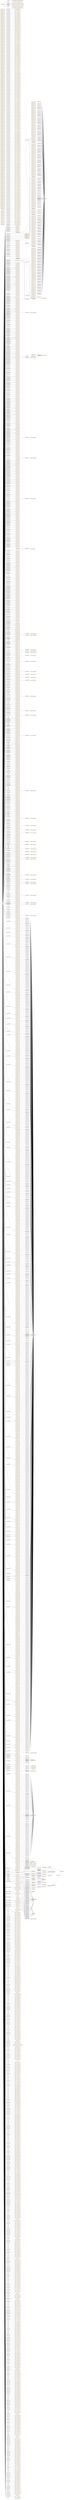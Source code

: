 digraph ar2dtool_diagram { 
rankdir=LR;
size="1501"
node [shape = rectangle, color="orange"]; "obo:CEPH_0000273" "obo:CEPH_0000082" "obo:CEPH_0000222" "obo:CEPH_0000106" "b633f47:14e6ae6086e:-7dfa" "obo:CEPH_0001031" "obo:CEPH_0000014" "obo:CEPH_0001002" "obo:CEPH_0000147" "obo:CEPH_0000229" "obo:CEPH_0000255" "obo:CEPH_0000081" "obo:CEPH_0000161" "obo:CEPH_0000221" "obo:CEPH_0000252" "obo:CEPH_0000033" "obo:CEPH_0000019" "obo:CEPH_0000091" "obo:CEPH_0000139" "obo:CEPH_0000028" "obo:CEPH_0000170" "obo:CEPH_0000062" "obo:CEPH_0000098" "obo:CEPH_0001045" "obo:CEPH_0000254" "obo:CEPH_0001025" "obo:CEPH_0001003" "obo:CEPH_0000126" "obo:CEPH_0000054" "obo:CEPH_0000286" "b633f47:14e6ae6086e:-7e1e" "obo:CEPH_0000003" "obo:CEPH_0000235" "obo:CEPH_0000244" "obo:CEPH_0000136" "obo:CEPH_0000087" "obo:CEPH_0000120" "obo:CEPH_0000036" "obo:CEPH_0000196" "obo:CEPH_0000109" "b633f47:14e6ae6086e:-7e02" "obo:CEPH_0000306" "obo:CEPH_0000152" "obo:CEPH_0000068" "obo:GO_0040011" "obo:CEPH_0001062" "obo:CEPH_0000243" "obo:CEPH_0000159" "obo:CEPH_0000115" "obo:CEPH_0000275" "obo:CEPH_0000084" "obo:CEPH_0000224" "obo:CEPH_0000108" "obo:CEPH_0000216" "obo:CEPH_0000117" "obo:CEPH_0000040" "obo:CEPH_0000067" "obo:CEPH_0000175" "obo:CEPH_0000076" "obo:CEPH_0000100" "obo:CEPH_0000226" "obo:CEPH_0000131" "obo:CEPH_0000016" "obo:CEPH_0001013" "obo:CEPH_0000257" "obo:CEPH_0000185" "obo:CEPH_0000240" "obo:CEPH_0001008" "obo:CEPH_0000057" "obo:CEPH_0000213" "obo:CEPH_0000249" "obo:CEPH_0000292" "obo:CEPH_0000073" "b633f47:14e6ae6086e:-7f4e" "obo:CEPH_0000278" "obo:CEPH_0000059" "obo:CEPH_0000184" "obo:CEPH_0000123" "obo:CEPH_0000205" "obo:CEPH_0001005" "obo:CEPH_0000056" "b633f47:14e6ae6086e:-7e07" "obo:CEPH_0000005" "obo:CEPH_0000193" "obo:CEPH_0000246" "obo:CEPH_0000094" "obo:CEPH_0000122" "obo:CEPH_0000282" "obo:CEPH_0000038" "obo:CEPH_0000198" "obo:CEPH_0000219" "obo:CEPH_0000021" "obo:CEPH_0000154" "obo:CEPH_0000132" "obo:CEPH_0000178" "obo:CEPH_0000267" "obo:CEPH_0000048" "obo:CEPH_0000156" "obo:CEPH_0001064" "obo:CEPH_0000079" "obo:GO_0009584" "obo:CEPH_0000211" "obo:CEPH_0000149" "obo:CEPH_0000112" "obo:CEPH_0001020" "obo:CEPH_0000105" "obo:CEPH_0000182" "obo:CEPH_0000218" "obo:CEPH_0000064" "obo:CEPH_0000119" "obo:CEPH_0000261" "obo:CEPH_0000177" "obo:CEPH_0001001" "obo:CEPH_0000078" "obo:CEPH_0000228" "obo:CEPH_0000210" "obo:CEPH_0001037" "obo:CEPH_0000111" "obo:CEPH_0000271" "obo:CEPH_0000080" "obo:CEPH_0000187" "obo:CEPH_0000208" "obo:CEPH_0000220" "obo:CEPH_0000251" "obo:CEPH_0000237" "obo:CEPH_0000200" "obo:CEPH_0000138" "obo:CEPH_0000280" "obo:CEPH_0001039" "obo:CEPH_0000063" "obo:CEPH_0000097" "obo:CEPH_0000012" "obo:CEPH_0000253" "obo:CEPH_0000169" "obo:CEPH_0000289" "obo:CEPH_0000053" "obo:CEPH_0000308" "obo:CEPH_0000250" "obo:CEPH_0000002" "obo:CEPH_0000300" "obo:CEPH_0000096" "obo:GO_0008218" "obo:CEPH_0000009" "obo:CEPH_0000035" "obo:CEPH_0001059" "obo:CEPH_0000052" "obo:CEPH_0000160" "obo:CEPH_0000305" "obo:CEPH_0000032" "obo:CEPH_0001061" "obo:CEPH_0000264" "obo:CEPH_0000242" "obo:CEPH_0000269" "obo:CEPH_0000018" "obo:CEPH_0000259" "obo:CEPH_0000061" "obo:CEPH_0000114" "obo:CEPH_0000225" "obo:CEPH_0000215" "obo:CEPH_0000107" "obo:CEPH_0000150" "obo:CEPH_0000285" "obo:CEPH_0000066" "obo:CEPH_0000075" "obo:CEPH_0000130" "obo:CEPH_0000234" "obo:CEPH_0000015" "obo:CEPH_0000046" "obo:CEPH_0000135" "obo:CEPH_0000024" "obo:CEPH_0001050" "obo:CEPH_0000248" "obo:CEPH_0000050" "obo:CEPH_0000291" "b633f47:14e6ae6086e:-7fa9" "obo:CEPH_0000277" "obo:CEPH_0001033" "obo:CEPH_0000045" "obo:CEPH_0000023" "obo:CEPH_0000204" "obo:CEPH_0000055" "obo:CEPH_0000274" "obo:CEPH_0000083" "obo:CEPH_0000163" "obo:CEPH_0000223" "obo:CEPH_0000004" "obo:CEPH_0000093" "obo:CEPH_0000129" "obo:CEPH_0001015" "obo:CEPH_0000088" "obo:CEPH_0001047" "obo:CEPH_0000121" "obo:CEPH_0000148" "obo:CEPH_0000256" "obo:CEPH_0000037" "obo:CEPH_0000020" "obo:CEPH_0000162" "obo:CEPH_0000288" "obo:CEPH_0000034" "obo:CEPH_0001063" "obo:CEPH_0000191" "obo:CEPH_0000104" "obo:CEPH_0000029" "obo:CEPH_0000171" "obo:CEPH_0000072" "obo:CEPH_0001046" "obo:CEPH_0000181" "obo:CEPH_0000217" "obo:CEPH_0001026" "obo:CEPH_0000118" "obo:CEPH_0001004" "obo:CEPH_0000176" "obo:CEPH_0000296" "obo:CEPH_0000236" "obo:CEPH_0001036" "obo:CEPH_0000110" "obo:CEPH_0000137" "obo:CEPH_0000245" "obo:CEPH_0000127" "obo:CEPH_0001009" "obo:CEPH_0000086" "obo:CEPH_0000180" "obo:CEPH_0000281" "obo:CEPH_0000197" "b633f47:14e6ae6086e:-7df4" "b633f47:14e6ae6086e:-7dfe" "obo:CEPH_0000230" "obo:CEPH_0000153" "obo:CEPH_0000011" "obo:CEPH_0000069" "obo:GO_0008150" "obo:CEPH_0000047" "obo:CEPH_0001035" "obo:CEPH_0000279" "obo:CEPH_0000102" "obo:CEPH_0000090" "obo:CEPH_0000206" "obo:CEPH_0001073" "obo:CEPH_0000276" "obo:CEPH_0000085" "obo:CEPH_0000194" "obo:GO_0060361" "obo:CEPH_0000095" "obo:CEPH_0000116" "obo:CEPH_0001017" "obo:CEPH_0000041" "obo:CEPH_0000145" "obo:CEPH_0000227" "obo:CEPH_0001049" "obo:CEPH_0001027" "obo:CEPH_0000270" "obo:CEPH_0000258" "obo:CEPH_0000051" "obo:CEPH_0000000" "obo:CEPH_0000031" "obo:CEPH_0000268" "obo:CEPH_0000017" "obo:CEPH_0000299" "obo:CEPH_0000214" "b633f47:14e6ae6086e:-7e11" "obo:CEPH_0000074" "obo:CEPH_0000144" "obo:CEPH_0000183" "obo:CEPH_0000124" "obo:CEPH_0000284" "b633f47:14e6ae6086e:-7e63" "obo:CEPH_0001006" "obo:CEPH_0000030" "obo:CEPH_0000134" "obo:CEPH_0001066" "b633f47:14e6ae6086e:-7e5f" "obo:CEPH_0000006" "obo:CEPH_0001022" "b633f47:14e6ae6086e:-7e0c" "obo:CEPH_0000304" "obo:CEPH_0000283" "obo:CEPH_0000172" "b633f47:14e6ae6086e:-7f2a" "obo:CEPH_0000199" "obo:CEPH_0000232" "obo:CEPH_0000155" "obo:CEPH_0000263" "obo:CEPH_0000133" "obo:CEPH_0000044" "obo:CEPH_0000179" "b633f47:14e6ae6086e:-7ee5" "obo:CEPH_0000212" "obo:CEPH_0000039" "obo:GO_0005575" "obo:GO_0044425" "obo:GO_0016020" "b633f47:14e6ae6086e:-7dd0" "obo:UBERON_0005284" "b633f47:14e6ae6086e:-7b1c" "obo:UBERON_0003099" "obo:UBERON_0001015" "obo:UBERON_0000926" "obo:UBERON_0014404" "obo:UBERON_0004859" "b633f47:14e6ae6086e:-7b7f" "obo:UBERON_0006273" "obo:UBERON_0000060" "obo:UBERON_0013765" "obo:UBERON_0014719" "b633f47:14e6ae6086e:-7ba2" "obo:UBERON_0001048" "b633f47:14e6ae6086e:-7a76" "obo:UBERON_0003869" "b633f47:14e6ae6086e:-7b3b" "obo:UBERON_0003832" "b633f47:14e6ae6086e:-7d60" "b633f47:14e6ae6086e:-7b8b" "obo:UBERON_0000992" "b633f47:14e6ae6086e:-7abf" "obo:UBERON_0004461" "b633f47:14e6ae6086e:-79d2" "obo:UBERON_0003218" "b633f47:14e6ae6086e:-7b26" "obo:UBERON_0005179" "obo:UBERON_0003825" "obo:UBERON_0003350" "obo:UBERON_0004911" "obo:UBERON_0010047" "obo:UBERON_0005181" "b633f47:14e6ae6086e:-7c6d" "obo:UBERON_0009854" "b633f47:14e6ae6086e:-79fa" "obo:UBERON_0006937" "b633f47:14e6ae6086e:-7b0b" "obo:UBERON_0004253" "obo:UBERON_0000033" "obo:UBERON_0000915" "b633f47:14e6ae6086e:-7d14" "obo:UBERON_0003352" "obo:UBERON_0000479" "obo:UBERON_0005173" "obo:UBERON_0000924" "obo:UBERON_0001155" "b633f47:14e6ae6086e:-7c3d" "obo:UBERON_0007026" "obo:UBERON_0000481" "obo:UBERON_0000165" "obo:UBERON_0003566" "b633f47:14e6ae6086e:-7b30" "obo:UBERON_0004785" "obo:UBERON_0013701" "obo:UBERON_0003937" "obo:UBERON_0000317" "b633f47:14e6ae6086e:-7b15" "obo:UBERON_0003315" "obo:UBERON_0004804" "b633f47:14e6ae6086e:-79a1" "b633f47:14e6ae6086e:-7d7f" "obo:UBERON_0001169" "obo:UBERON_0007213" "obo:UBERON_0004874" "b633f47:14e6ae6086e:-7a50" "b633f47:14e6ae6086e:-7bcb" "obo:UBERON_0004479" "b633f47:14e6ae6086e:-7c38" "obo:UBERON_0000063" "b633f47:14e6ae6086e:-7a30" "obo:UBERON_0003855" "obo:UBERON_0004809" "b633f47:14e6ae6086e:-7ba7" "obo:UBERON_0003081" "obo:UBERON_0001007" "b633f47:14e6ae6086e:-7bfa" "b633f47:14e6ae6086e:-79e9" "b633f47:14e6ae6086e:-7bf0" "b633f47:14e6ae6086e:-7b8e" "obo:UBERON_0001096" "b633f47:14e6ae6086e:-7c79" "obo:UBERON_0004921" "obo:UBERON_0001017" "obo:UBERON_0001045" "b633f47:14e6ae6086e:-7c28" "b633f47:14e6ae6086e:-7d2d" "obo:UBERON_0001277" "obo:UBERON_0001009" "obo:UBERON_0005971" "b633f47:14e6ae6086e:-7b46" "obo:UBERON_0000026" "b633f47:14e6ae6086e:-7b5c" "obo:UBERON_0003729" "obo:UBERON_0006612" "obo:UBERON_0005641" "obo:UBERON_0002199" "b633f47:14e6ae6086e:-7b84" "obo:UBERON_0008229" "b633f47:14e6ae6086e:-7d45" "obo:UBERON_0005398" "obo:UBERON_0003834" "b633f47:14e6ae6086e:-7987" "obo:UBERON_0013526" "b633f47:14e6ae6086e:-7c2e" "obo:UBERON_0001837" "b633f47:14e6ae6086e:-79ff" "obo:UBERON_0005631" "obo:UBERON_0003520" "obo:UBERON_0000079" "obo:UBERON_0002104" "b633f47:14e6ae6086e:-7ae1" "b633f47:14e6ae6086e:-7997" "obo:UBERON_0000168" "obo:UBERON_0004176" "b633f47:14e6ae6086e:-7aff" "obo:UBERON_0009911" "obo:UBERON_0002330" "obo:UBERON_0000358" "obo:UBERON_0000466" "obo:UBERON_0011779" "b633f47:14e6ae6086e:-7c7e" "obo:UBERON_0005048" "obo:UBERON_0000945" "b633f47:14e6ae6086e:-7b98" "obo:UBERON_0010333" "b633f47:14e6ae6086e:-79a6" "b633f47:14e6ae6086e:-7b4b" "b633f47:14e6ae6086e:-7ab1" "obo:UBERON_0003068" "obo:UBERON_0003978" "obo:UBERON_0003294" "obo:UBERON_0000073" "obo:UBERON_0000955" "obo:UBERON_0009034" "obo:UBERON_0006904" "b633f47:14e6ae6086e:-7a81" "b633f47:14e6ae6086e:-7b7a" "b633f47:14e6ae6086e:-7d25" "b633f47:14e6ae6086e:-7d34" "obo:UBERON_0003886" "b633f47:14e6ae6086e:-7a91" "obo:UBERON_0004871" "b633f47:14e6ae6086e:-7b68" "b633f47:14e6ae6086e:-7bff" "obo:UBERON_0000104" "b633f47:14e6ae6086e:-7cdf" "obo:UBERON_0014387" "obo:UBERON_0005156" "obo:UBERON_0006581" "obo:UBERON_0009123" "b633f47:14e6ae6086e:-7b70" "obo:UBERON_0000058" "obo:UBERON_0005194" "obo:UBERON_0010303" "obo:UBERON_0003890" "b633f47:14e6ae6086e:-7c5e" "b633f47:14e6ae6086e:-7ac5" "obo:UBERON_0005056" "obo:UBERON_0000087" "b633f47:14e6ae6086e:-7be5" "obo:UBERON_0003929" "b633f47:14e6ae6086e:-7c0a" "obo:UBERON_0004521" "obo:UBERON_0002201" "obo:UBERON_0001004" "b633f47:14e6ae6086e:-7a3c" "obo:UBERON_0007029" "obo:UBERON_0002469" "obo:UBERON_0002616" "b633f47:14e6ae6086e:-7d93" "obo:UBERON_0004716" "obo:UBERON_0002346" "obo:UBERON_0003444" "b633f47:14e6ae6086e:-7a70" "obo:UBERON_0005256" "obo:UBERON_0004923" "obo:UBERON_0005636" "b633f47:14e6ae6086e:-7c05" "b633f47:14e6ae6086e:-7bd0" "b633f47:14e6ae6086e:-7ae6" "b633f47:14e6ae6086e:-79b9" "obo:UBERON_0001434" "b633f47:14e6ae6086e:-7d98" "b633f47:14e6ae6086e:-7ab9" "b633f47:14e6ae6086e:-7c14" "obo:UBERON_0005409" "obo:UBERON_0000066" "obo:UBERON_0004535" "obo:UBERON_0000490" "obo:UBERON_0003831" "b633f47:14e6ae6086e:-7a0c" "obo:UBERON_0002417" "obo:UBERON_0006965" "obo:UBERON_0000991" "obo:UBERON_0001041" "b633f47:14e6ae6086e:-7ce8" "obo:UBERON_0003297" "obo:UBERON_0000076" "obo:UBERON_0007010" "b633f47:14e6ae6086e:-7dc7" "obo:UBERON_0006575" "obo:UBERON_0000473" "obo:UBERON_0005291" "b633f47:14e6ae6086e:-7c19" "obo:UBERON_0003838" "b633f47:14e6ae6086e:-7adc" "b633f47:14e6ae6086e:-7a60" "obo:UBERON_0013703" "obo:UBERON_0004765" "obo:UBERON_0000468" "b633f47:14e6ae6086e:-7b51" "obo:UBERON_0000309" "obo:UBERON_0000003" "obo:UBERON_0003830" "b633f47:14e6ae6086e:-7db7" "obo:UBERON_0009503" "obo:UBERON_0007798" "b633f47:14e6ae6086e:-7aeb" "obo:UBERON_0000478" "b633f47:14e6ae6086e:-7c23" "b633f47:14e6ae6086e:-7c54" "obo:UBERON_0014403" "obo:UBERON_0003276" "b633f47:14e6ae6086e:-7b56" "b633f47:14e6ae6086e:-7c83" "obo:UBERON_0001638" "obo:UBERON_0001325" "obo:UBERON_0001021" "obo:UBERON_0003594" "obo:UBERON_0013700" "b633f47:14e6ae6086e:-7bda" "obo:UBERON_0004990" "obo:UBERON_0001630" "b633f47:14e6ae6086e:-7992" "obo:UBERON_0003064" "obo:UBERON_0001062" "obo:UBERON_0000091" "b633f47:14e6ae6086e:-7cb0" "obo:UBERON_0005564" "b633f47:14e6ae6086e:-7c88" "obo:UBERON_0000344" "obo:UBERON_0000922" "obo:UBERON_0013140" "b633f47:14e6ae6086e:-7c8e" "obo:UBERON_0001153" "obo:UBERON_0000931" "b633f47:14e6ae6086e:-7c68" "obo:UBERON_0003439" "b633f47:14e6ae6086e:-7afa" "obo:UBERON_0009143" "obo:UBERON_0004910" "obo:UBERON_0003135" "obo:UBERON_0009117" "obo:UBERON_0004458" "obo:UBERON_0000486" "obo:UBERON_0007811" "obo:UBERON_0003051" "obo:UBERON_0001849" "b633f47:14e6ae6086e:-79cd" "obo:UBERON_0011215" "b633f47:14e6ae6086e:-7c4a" "b633f47:14e6ae6086e:-7b93" "obo:UBERON_0003513" "obo:UBERON_0001044" "obo:UBERON_0000045" "obo:UBERON_0002376" "obo:UBERON_0004053" "obo:UBERON_0006601" "obo:UBERON_0002097" "obo:UBERON_0003265" "obo:UBERON_0001278" "b633f47:14e6ae6086e:-7c72" "obo:UBERON_0000025" "obo:UBERON_0000314" "obo:UBERON_0014903" "b633f47:14e6ae6086e:-7c45" "b633f47:14e6ae6086e:-7a99" "b633f47:14e6ae6086e:-79ee" "obo:UBERON_0009142" "obo:UBERON_0004457" "obo:UBERON_0002204" "obo:UBERON_0004537" "obo:UBERON_0003833" "obo:UBERON_0005399" "obo:UBERON_0010313" "obo:UBERON_0002419" "obo:UBERON_0004797" "obo:UBERON_0004907" "b633f47:14e6ae6086e:-7a1d" "b633f47:14e6ae6086e:-7d9e" "b633f47:14e6ae6086e:-7bac" "obo:UBERON_0001043" "b633f47:14e6ae6086e:-7a7b" "b633f47:14e6ae6086e:-7a55" "b633f47:14e6ae6086e:-7b10" "obo:UBERON_0009500" "b633f47:14e6ae6086e:-7a5b" "obo:UBERON_0003124" "b633f47:14e6ae6086e:-7aca" "b633f47:14e6ae6086e:-7a04" "obo:UBERON_0004529" "b633f47:14e6ae6086e:-799c" "obo:UBERON_0005085" "obo:UBERON_0004121" "obo:UBERON_0000465" "b633f47:14e6ae6086e:-7d8e" "obo:UBERON_0002365" "b633f47:14e6ae6086e:-7bf5" "obo:UBERON_0002050" "obo:UBERON_0001690" "obo:UBERON_0000161" "obo:UBERON_0000062" "b633f47:14e6ae6086e:-7d3a" "obo:UBERON_0004808" "b633f47:14e6ae6086e:-7c59" "b633f47:14e6ae6086e:-7d79" "obo:UBERON_0006932" "b633f47:14e6ae6086e:-7bc1" "obo:UBERON_0007301" "b633f47:14e6ae6086e:-7d40" "b633f47:14e6ae6086e:-7aa5" "b633f47:14e6ae6086e:-7bb6" "obo:UBERON_0001016" "b633f47:14e6ae6086e:-7cce" "obo:UBERON_0001156" "b633f47:14e6ae6086e:-7db1" "obo:UBERON_0005728" "obo:UBERON_0001276" "obo:UBERON_0003408" "obo:UBERON_0000166" "obo:UBERON_0006211" "obo:UBERON_0000970" "obo:UBERON_4100000" "obo:UBERON_0003249" "obo:UBERON_0004786" "b633f47:14e6ae6086e:-7c94" "obo:UBERON_0009856" "obo:UBERON_0007625" "b633f47:14e6ae6086e:-7a8c" "obo:UBERON_0004732" "obo:UBERON_0001032" "obo:UBERON_0001555" "obo:UBERON_0006580" "obo:UBERON_0003104" "obo:UBERON_0007271" "obo:UBERON_0005250" "obo:UBERON_0002049" "obo:UBERON_0002355" "b633f47:14e6ae6086e:-7bd5" "obo:UBERON_0004462" "b633f47:14e6ae6086e:-7cc1" "b633f47:14e6ae6086e:-7d1a" "obo:UBERON_0002530" "obo:UBERON_0009196" "obo:UBERON_0003824" "obo:UBERON_0006876" "obo:UBERON_0000483" "obo:UBERON_0003075" "b633f47:14e6ae6086e:-7a17" "obo:UBERON_0001846" "b633f47:14e6ae6086e:-7a48" "obo:UBERON_0000993" "obo:UBERON_0003570" "obo:UBERON_0003219" "obo:UBERON_0011272" "b633f47:14e6ae6086e:-79c3" "obo:UBERON_0004464" "obo:UBERON_0001046" "b633f47:14e6ae6086e:-79f4" "b633f47:14e6ae6086e:-798d" "b633f47:14e6ae6086e:-7b75" "obo:UBERON_0003353" "b633f47:14e6ae6086e:-7c33" "obo:UBERON_0000085" "obo:UBERON_0009477" "obo:UBERON_0002100" "obo:UBERON_0001262" "b633f47:14e6ae6086e:-7cf2" "obo:UBERON_0000383" "obo:UBERON_0002416" "obo:UBERON_0011642" "obo:UBERON_0006675" "obo:UBERON_0005904" "obo:UBERON_0003343" "obo:UBERON_0004909" "b633f47:14e6ae6086e:-7cbc" "b633f47:14e6ae6086e:-7d4f" "obo:UBERON_0011953" "b633f47:14e6ae6086e:-7b41" "b633f47:14e6ae6086e:-7c0f" "obo:UBERON_0001245" "b633f47:14e6ae6086e:-7b21" "obo:UBERON_0003837" "b633f47:14e6ae6086e:-7a37" "b633f47:14e6ae6086e:-7c63" "obo:UBERON_0013702" "b633f47:14e6ae6086e:-79be" "obo:UBERON_0011362" "obo:UBERON_0003586" "b633f47:14e6ae6086e:-7aac" "obo:UBERON_0000467" "obo:UBERON_0003928" "b633f47:14e6ae6086e:-79da" "obo:UBERON_0001199" "obo:UBERON_0003504" "obo:UBERON_0003037" "obo:UBERON_0002200" "obo:UBERON_0000064" "obo:UBERON_0011695" "b633f47:14e6ae6086e:-79ae" "obo:UBERON_0000153" "obo:UBERON_0007134" "obo:UBERON_0000397" "obo:UBERON_0003920" "obo:UBERON_0005253" "b633f47:14e6ae6086e:-7cb7" "b633f47:14e6ae6086e:-7a22" "obo:UBERON_0002323" "obo:UBERON_0003374" "obo:UBERON_0001774" "obo:UBERON_0002424" "obo:UBERON_0003063" "obo:UBERON_0001167" "b633f47:14e6ae6086e:-7af0" "obo:UBERON_0003889" "obo:UBERON_0006924" "obo:UBERON_0003101" "b633f47:14e6ae6086e:-7c1e" "obo:UBERON_0000307" "obo:UBERON_0000333" "obo:UBERON_0000930" "b633f47:14e6ae6086e:-7a65" "obo:UBERON_0001981" "obo:UBERON_0006799" "obo:UBERON_0000010" "obo:UBERON_0006603" "obo:UBERON_0012275" "obo:UBERON_0005062" "b633f47:14e6ae6086e:-7ad3" "b633f47:14e6ae6086e:-7cda" "obo:UBERON_0003496" "obo:UBERON_0000990" "obo:UBERON_0002342" "obo:UBERON_0007304" "obo:UBERON_0010371" "obo:UBERON_0005177" "obo:UBERON_0002532" "obo:UBERON_0004522" "obo:UBERON_0002105" "obo:UBERON_0003134" "b633f47:14e6ae6086e:-7d02" "obo:UBERON_0008811" "b633f47:14e6ae6086e:-7bea" "obo:UBERON_0001207" "obo:UBERON_0003835" "obo:UBERON_0008780" "obo:UBERON_0004582" "obo:UBERON_0003312" "b633f47:14e6ae6086e:-7a28" "obo:UBERON_0003100" "b633f47:14e6ae6086e:-7a11" "obo:UBERON_0001862" "b633f47:14e6ae6086e:-7bdf" "obo:UBERON_0005061" "obo:UBERON_0002553" "obo:UBERON_0005162" "b633f47:14e6ae6086e:-7b9d" "obo:UBERON_0003069" "obo:UBERON_0008816" "b633f47:14e6ae6086e:-7bc6" "b633f47:14e6ae6086e:-7bb1" "b633f47:14e6ae6086e:-7d86" "obo:UBERON_0009479" "b633f47:14e6ae6086e:-7d0e" "obo:UBERON_0009141" "obo:UBERON_0007284" "obo:UBERON_0003133" "b633f47:14e6ae6086e:-7a6a" "obo:UBERON_0004456" "obo:UBERON_0009758" "obo:UBERON_0004906" "b633f47:14e6ae6086e:-7b04" "obo:UBERON_0004581" "obo:UBERON_0001242" "b633f47:14e6ae6086e:-7cc9" "b633f47:14e6ae6086e:-79b4" "b633f47:14e6ae6086e:-7a87" "obo:UBERON_0010377" "obo:UBERON_0000474" "b633f47:14e6ae6086e:-7d71" "obo:UBERON_0000059" "obo:UBERON_0002384" "obo:UBERON_0004872" "obo:UBERON_0004120" "b633f47:14e6ae6086e:-7af5" "b633f47:14e6ae6086e:-7cfc" "b633f47:14e6ae6086e:-7d20" "obo:UBERON_0000160" "obo:UBERON_0000061" "obo:UBERON_0004289" "b633f47:14e6ae6086e:-7c4f" "obo:UBERON_0005725" "obo:UBERON_0004807" "b633f47:14e6ae6086e:-7a43" "b633f47:14e6ae6086e:-7b61" "obo:UBERON_0010959" "obo:UBERON_0006931" "b633f47:14e6ae6086e:-79e0" "obo:UBERON_0001976" "obo:UBERON_0006264" "obo:UBERON_0003499" "obo:NCBITaxon_61701" "obo:NCBITaxon_78439" "obo:NCBITaxon_61709" "obo:NCBITaxon_647930" "obo:NCBITaxon_61739" "obo:NCBITaxon_279107" "obo:NCBITaxon_6636" "obo:NCBITaxon_551297" "obo:NCBITaxon_202433" "obo:NCBITaxon_6628" "obo:NCBITaxon_168650" "obo:NCBITaxon_55288" "obo:NCBITaxon_493912" "obo:NCBITaxon_168644" "obo:NCBITaxon_61678" "obo:NCBITaxon_515823" "obo:NCBITaxon_698493" "obo:NCBITaxon_61694" "obo:NCBITaxon_279106" "obo:NCBITaxon_164547" "obo:NCBITaxon_78430" "obo:NCBITaxon_283369" "obo:NCBITaxon_61680" "obo:NCBITaxon_34533" "obo:NCBITaxon_55287" "obo:NCBITaxon_493911" "obo:NCBITaxon_551295" "obo:NCBITaxon_296134" "obo:NCBITaxon_428836" "obo:NCBITaxon_703446" "obo:NCBITaxon_470112" "obo:NCBITaxon_264553" "obo:NCBITaxon_158820" "obo:NCBITaxon_698498" "obo:NCBITaxon_34549" "obo:NCBITaxon_61693" "obo:NCBITaxon_294703" "obo:NCBITaxon_294698" "obo:NCBITaxon_245100" "obo:NCBITaxon_70195" "obo:NCBITaxon_109630" "obo:NCBITaxon_215446" "obo:NCBITaxon_692437" "obo:NCBITaxon_61685" "obo:NCBITaxon_102876" "obo:NCBITaxon_264561" "obo:NCBITaxon_505396" "obo:NCBITaxon_93039" "obo:NCBITaxon_34562" "obo:NCBITaxon_698502" "obo:NCBITaxon_703445" "obo:NCBITaxon_61720" "obo:NCBITaxon_309587" "obo:NCBITaxon_215451" "obo:NCBITaxon_202576" "obo:NCBITaxon_559527" "obo:NCBITaxon_61736" "obo:NCBITaxon_93041" "obo:NCBITaxon_202430" "obo:NCBITaxon_478571" "obo:NCBITaxon_279090" "obo:NCBITaxon_34547" "obo:NCBITaxon_102658" "obo:NCBITaxon_61733" "obo:NCBITaxon_153279" "obo:NCBITaxon_37652" "obo:NCBITaxon_102875" "obo:NCBITaxon_559519" "obo:NCBITaxon_158834" "obo:NCBITaxon_664327" "obo:NCBITaxon_102867" "obo:NCBITaxon_515820" "obo:NCBITaxon_309586" "obo:NCBITaxon_264559" "obo:NCBITaxon_283042" "obo:NCBITaxon_559524" "obo:NCBITaxon_703443" "obo:NCBITaxon_61699" "obo:NCBITaxon_515515" "obo:NCBITaxon_408744" "obo:NCBITaxon_93046" "obo:NCBITaxon_725597" "obo:NCBITaxon_78418" "obo:NCBITaxon_34576" "obo:NCBITaxon_515833" "obo:NCBITaxon_102883" "obo:NCBITaxon_559518" "obo:NCBITaxon_211851" "obo:NCBITaxon_515520" "obo:NCBITaxon_428840" "obo:NCBITaxon_698508" "obo:NCBITaxon_158839" "obo:NCBITaxon_61751" "obo:NCBITaxon_559540" "obo:NCBITaxon_559548" "obo:NCBITaxon_255562" "obo:NCBITaxon_551365" "obo:NCBITaxon_158825" "obo:NCBITaxon_70250" "obo:NCBITaxon_505404" "obo:NCBITaxon_34554" "obo:NCBITaxon_283047" "obo:NCBITaxon_551357" "obo:NCBITaxon_408752" "obo:NCBITaxon_61747" "obo:NCBITaxon_215443" "obo:NCBITaxon_61740" "obo:NCBITaxon_70249" "obo:NCBITaxon_202441" "obo:NCBITaxon_279096" "obo:NCBITaxon_348827" "obo:NCBITaxon_309546" "obo:NCBITaxon_559553" "obo:NCBITaxon_264566" "obo:NCBITaxon_279088" "obo:NCBITaxon_61717" "obo:NCBITaxon_34567" "obo:NCBITaxon_698507" "obo:NCBITaxon_638795" "obo:NCBITaxon_6606" "obo:NCBITaxon_309593" "obo:NCBITaxon_2759" "obo:NCBITaxon_703450" "obo:NCBITaxon_478568" "obo:NCBITaxon_78425" "obo:NCBITaxon_34528" "obo:NCBITaxon_551356" "obo:NCBITaxon_551299" "obo:NCBITaxon_703458" "obo:NCBITaxon_6622" "obo:NCBITaxon_82602" "obo:NCBITaxon_264571" "obo:NCBITaxon_299314" "obo:NCBITaxon_283370" "obo:NCBITaxon_346249" "obo:NCBITaxon_55279" "obo:NCBITaxon_279087" "obo:NCBITaxon_638794" "obo:NCBITaxon_61757" "obo:NCBITaxon_61700" "obo:NCBITaxon_78438" "obo:NCBITaxon_78424" "obo:NCBITaxon_34527" "obo:NCBITaxon_82601" "obo:NCBITaxon_55281" "obo:NCBITaxon_299313" "obo:NCBITaxon_102880" "obo:NCBITaxon_552060" "obo:NCBITaxon_168643" "obo:NCBITaxon_58125" "obo:NCBITaxon_267067" "obo:NCBITaxon_61756" "obo:NCBITaxon_559545" "obo:NCBITaxon_638792" "obo:NCBITaxon_185016" "obo:NCBITaxon_502369" "obo:NCBITaxon_243077" "obo:NCBITaxon_279105" "obo:NCBITaxon_633062" "obo:NCBITaxon_34540" "obo:NCBITaxon_55286" "obo:NCBITaxon_441173" "obo:NCBITaxon_283060" "obo:NCBITaxon_551294" "obo:NCBITaxon_215437" "obo:NCBITaxon_109629" "obo:NCBITaxon_78422" "obo:NCBITaxon_559558" "obo:NCBITaxon_61714" "obo:NCBITaxon_428835" "obo:NCBITaxon_264552" "obo:NCBITaxon_502377" "obo:NCBITaxon_6641" "obo:NCBITaxon_61711" "obo:NCBITaxon_61692" "obo:NCBITaxon_482911" "obo:NCBITaxon_164545" "obo:NCBITaxon_78435" "obo:NCBITaxon_72285" "obo:NCBITaxon_61727" "obo:NCBITaxon_6627" "obo:NCBITaxon_255492" "obo:NCBITaxon_441172" "obo:NCBITaxon_551293" "obo:NCBITaxon_392297" "obo:NCBITaxon_202429" "obo:NCBITaxon_168649" "obo:NCBITaxon_61677" "obo:NCBITaxon_703444" "obo:NCBITaxon_349055" "obo:NCBITaxon_158817" "obo:NCBITaxon_78443" "obo:NCBITaxon_294701" "obo:NCBITaxon_559526" "obo:NCBITaxon_515819" "obo:NCBITaxon_93040" "obo:NCBITaxon_158803" "obo:NCBITaxon_6632" "obo:NCBITaxon_6447" "obo:NCBITaxon_34546" "obo:NCBITaxon_692435" "obo:NCBITaxon_34532" "obo:NCBITaxon_167155" "obo:NCBITaxon_102874" "obo:NCBITaxon_735269" "obo:NCBITaxon_392296" "obo:NCBITaxon_168640" "obo:NCBITaxon_158833" "obo:NCBITaxon_164543" "obo:NCBITaxon_158019" "obo:NCBITaxon_559531" "obo:NCBITaxon_559539" "obo:NCBITaxon_698497" "obo:NCBITaxon_264558" "obo:NCBITaxon_153283" "obo:NCBITaxon_283041" "obo:NCBITaxon_78442" "obo:NCBITaxon_34559" "obo:NCBITaxon_72292" "obo:NCBITaxon_61698" "obo:NCBITaxon_70194" "obo:NCBITaxon_243082" "obo:NCBITaxon_34545" "obo:NCBITaxon_61684" "obo:NCBITaxon_725596" "obo:NCBITaxon_34575" "obo:NCBITaxon_515832" "obo:NCBITaxon_559517" "obo:NCBITaxon_505395" "obo:NCBITaxon_55719" "obo:NCBITaxon_34561" "obo:NCBITaxon_283054" "obo:NCBITaxon_158832" "obo:NCBITaxon_698501" "obo:NCBITaxon_158018" "obo:NCBITaxon_61708" "obo:NCBITaxon_255561" "obo:NCBITaxon_551364" "obo:NCBITaxon_703455" "obo:NCBITaxon_61257" "obo:NCBITaxon_264557" "obo:NCBITaxon_215450" "obo:NCBITaxon_66914" "obo:NCBITaxon_34553" "obo:NCBITaxon_294707" "obo:NCBITaxon_61697" "obo:NCBITaxon_61746" "obo:NCBITaxon_478570" "obo:NCBITaxon_215442" "obo:NCBITaxon_264573" "obo:NCBITaxon_158840" "obo:NCBITaxon_279095" "obo:NCBITaxon_84402" "obo:NCBITaxon_6613" "obo:NCBITaxon_34574" "obo:NCBITaxon_61732" "obo:NCBITaxon_283372" "obo:NCBITaxon_102657" "obo:NCBITaxon_665458" "obo:NCBITaxon_309545" "obo:NCBITaxon_632852" "obo:NCBITaxon_34566" "obo:NCBITaxon_349061" "obo:NCBITaxon_698506" "obo:NCBITaxon_102866" "obo:NCBITaxon_309599" "obo:NCBITaxon_559523" "obo:NCBITaxon_295219" "obo:NCBITaxon_551298" "obo:NCBITaxon_551355" "obo:NCBITaxon_61745" "obo:NCBITaxon_703457" "obo:NCBITaxon_215441" "obo:NCBITaxon_264570" "obo:NCBITaxon_279094" "obo:NCBITaxon_102871" "obo:NCBITaxon_102879" "obo:NCBITaxon_735323" "obo:NCBITaxon_33208" "obo:NCBITaxon_158838" "obo:NCBITaxon_61750" "obo:NCBITaxon_559536" "obo:NCBITaxon_255025" "obo:NCBITaxon_126371" "obo:NCBITaxon_505403" "obo:NCBITaxon_243079" "obo:NCBITaxon_295218" "obo:NCBITaxon_283046" "obo:NCBITaxon_55280" "obo:NCBITaxon_167142" "obo:NCBITaxon_85595" "obo:NCBITaxon_559552" "obo:NCBITaxon_644800" "obo:NCBITaxon_283051" "obo:NCBITaxon_283059" "obo:NCBITaxon_70207" "obo:NCBITaxon_61755" "obo:NCBITaxon_559544" "obo:NCBITaxon_61705" "obo:NCBITaxon_6605" "obo:NCBITaxon_126370" "obo:NCBITaxon_478567" "obo:NCBITaxon_502368" "obo:NCBITaxon_243076" "obo:NCBITaxon_215439" "obo:NCBITaxon_61729" "obo:NCBITaxon_267068" "obo:NCBITaxon_6610" "obo:NCBITaxon_654508" "obo:NCBITaxon_6618" "obo:NCBITaxon_346248" "obo:NCBITaxon_413648" "obo:NCBITaxon_109628" "obo:NCBITaxon_168648" "obo:NCBITaxon_78421" "obo:NCBITaxon_559557" "obo:NCBITaxon_61713" "obo:NCBITaxon_78437" "obo:NCBITaxon_279102" "obo:NCBITaxon_70205" "obo:NCBITaxon_215438" "obo:NCBITaxon_6634" "obo:NCBITaxon_164544" "obo:NCBITaxon_283088" "obo:NCBITaxon_78434" "obo:NCBITaxon_55720" "obo:NCBITaxon_61726" "obo:NCBITaxon_654507" "obo:NCBITaxon_441171" "obo:NCBITaxon_243731" "obo:NCBITaxon_551292" "obo:NCBITaxon_168642" "obo:NCBITaxon_61712" "obo:NCBITaxon_267066" "obo:NCBITaxon_61676" "obo:NCBITaxon_131567" "obo:NCBITaxon_89766" "obo:NCBITaxon_707286" "obo:NCBITaxon_502375" "obo:NCBITaxon_6647" "obo:NCBITaxon_370614" "obo:NCBITaxon_294700" "obo:NCBITaxon_515818" "obo:NCBITaxon_70204" "obo:NCBITaxon_6631" "obo:NCBITaxon_243073" "obo:NCBITaxon_6639" "obo:NCBITaxon_61689" "obo:NCBITaxon_34531" "obo:NCBITaxon_55285" "obo:NCBITaxon_264565" "obo:NCBITaxon_392295" "obo:NCBITaxon_215436" "obo:NCBITaxon_296132" "obo:NCBITaxon_164542" "obo:NCBITaxon_61675" "obo:NCBITaxon_309592" "obo:NCBITaxon_703449" "obo:NCBITaxon_61710" "obo:NCBITaxon_34552" "obo:NCBITaxon_78441" "obo:NCBITaxon_61691" "obo:NCBITaxon_93045" "obo:NCBITaxon_256136" "obo:NCBITaxon_70193" "obo:NCBITaxon_215449" "obo:NCBITaxon_243081" "obo:NCBITaxon_36499" "obo:NCBITaxon_72284" "obo:NCBITaxon_34544" "obo:NCBITaxon_34530" "obo:NCBITaxon_61683" "obo:NCBITaxon_94907" "obo:NCBITaxon_264564" "obo:NCBITaxon_279086" "obo:NCBITaxon_55718" "obo:NCBITaxon_34560" "obo:NCBITaxon_698500" "obo:NCBITaxon_428839" "obo:NCBITaxon_61723" "obo:NCBITaxon_713155" "obo:NCBITaxon_515825" "obo:NCBITaxon_264556" "obo:NCBITaxon_515519" "obo:NCBITaxon_294695" "obo:NCBITaxon_61696" "obo:NCBITaxon_243080" "obo:NCBITaxon_264572" "obo:NCBITaxon_72289" "obo:NCBITaxon_551289" "obo:NCBITaxon_61731" "obo:NCBITaxon_102656" "obo:NCBITaxon_283371" "obo:NCBITaxon_34573" "obo:NCBITaxon_102873" "obo:NCBITaxon_55717" "obo:NCBITaxon_428844" "obo:NCBITaxon_349060" "obo:NCBITaxon_428838" "obo:NCBITaxon_559530" "obo:NCBITaxon_102865" "obo:NCBITaxon_309598" "obo:NCBITaxon_713154" "obo:NCBITaxon_349059" "obo:NCBITaxon_153282" "obo:NCBITaxon_559522" "obo:NCBITaxon_34558" "obo:NCBITaxon_72291" "obo:NCBITaxon_515518" "obo:NCBITaxon_551347" "obo:NCBITaxon_408742" "obo:NCBITaxon_61744" "obo:NCBITaxon_279093" "obo:NCBITaxon_61730" "obo:NCBITaxon_102655" "obo:NCBITaxon_102870" "obo:NCBITaxon_37655" "obo:NCBITaxon_102878" "obo:NCBITaxon_283053" "obo:NCBITaxon_61749" "obo:NCBITaxon_158837" "obo:NCBITaxon_559543" "obo:NCBITaxon_559535" "obo:NCBITaxon_309597" "obo:NCBITaxon_61707" "obo:NCBITaxon_255024" "obo:NCBITaxon_703454" "obo:NCBITaxon_647929" "obo:NCBITaxon_349058" "obo:NCBITaxon_505402" "obo:NCBITaxon_551352" "obo:NCBITaxon_559521" "obo:NCBITaxon_243078" "obo:NCBITaxon_283045" "obo:NCBITaxon_559529" "obo:NCBITaxon_6626" "obo:NCBITaxon_202574" "obo:NCBITaxon_167141" "obo:NCBITaxon_6612" "obo:NCBITaxon_34579" "obo:NCBITaxon_37654" "obo:NCBITaxon_559551" "obo:NCBITaxon_559559" "obo:NCBITaxon_283050" "obo:NCBITaxon_735272" "obo:NCBITaxon_283058" "obo:NCBITaxon_34565" "obo:NCBITaxon_698505" "obo:NCBITaxon_61704" "obo:NCBITaxon_632840" "obo:NCBITaxon_647927" "obo:NCBITaxon_279104" "obo:NCBITaxon_400659" "obo:NCBITaxon_478566" "obo:NCBITaxon_505401" "obo:NCBITaxon_653772" "obo:NCBITaxon_283044" "obo:NCBITaxon_6625" "obo:NCBITaxon_167154" "obo:NCBITaxon_167140" "obo:NCBITaxon_279099" "obo:NCBITaxon_6617" "obo:NCBITaxon_184223" "obo:NCBITaxon_34578" "obo:NCBITaxon_55277" "obo:NCBITaxon_168647" "obo:NCBITaxon_672933" "obo:NCBITaxon_735271" "obo:NCBITaxon_552058" "obo:NCBITaxon_698496" "obo:NCBITaxon_78436" "obo:NCBITaxon_551367" "obo:NCBITaxon_279101" "obo:NCBITaxon_735314" "obo:NCBITaxon_720551" "obo:NCBITaxon_34539" "obo:NCBITaxon_6633" "obo:NCBITaxon_202435" "obo:NCBITaxon_34525" "obo:NCBITaxon_505394" "obo:NCBITaxon_85594" "obo:NCBITaxon_168641" "obo:NCBITaxon_267065" "obo:NCBITaxon_470115" "obo:NCBITaxon_70206" "obo:NCBITaxon_61754" "obo:NCBITaxon_698495" "obo:NCBITaxon_6646" "obo:NCBITaxon_370613" "obo:NCBITaxon_31211" "obo:NCBITaxon_692441" "obo:NCBITaxon_70192" "obo:NCBITaxon_243075" "obo:NCBITaxon_34538" "obo:NCBITaxon_61682" "obo:NCBITaxon_703460" "obo:NCBITaxon_55284" "obo:NCBITaxon_505393" "obo:NCBITaxon_517188" "obo:NCBITaxon_559556" "obo:NCBITaxon_703448" "obo:NCBITaxon_470114" "obo:NCBITaxon_562013" "obo:NCBITaxon_549391" "obo:NCBITaxon_370612" "obo:NCBITaxon_34551" "obo:NCBITaxon_168639" "obo:NCBITaxon_61690" "obo:NCBITaxon_647931" "obo:NCBITaxon_93044" "obo:NCBITaxon_215440" "obo:NCBITaxon_78433" "obo:NCBITaxon_692439" "obo:NCBITaxon_34536" "obo:NCBITaxon_559516" "obo:NCBITaxon_257541" "obo:NCBITaxon_264563" "obo:NCBITaxon_551291" "obo:NCBITaxon_83533" "obo:NCBITaxon_61722" "obo:NCBITaxon_61738" "obo:NCBITaxon_515817" "obo:NCBITaxon_294694" "obo:NCBITaxon_93043" "obo:NCBITaxon_70198" "obo:NCBITaxon_202432" "obo:NCBITaxon_158801" "obo:NCBITaxon_6630" "obo:NCBITaxon_32578" "obo:NCBITaxon_70344" "obo:NCBITaxon_61688" "obo:NCBITaxon_505399" "obo:NCBITaxon_102872" "obo:NCBITaxon_83532" "obo:NCBITaxon_309591" "obo:NCBITaxon_428837" "obo:NCBITaxon_515822" "obo:NCBITaxon_559537" "obo:NCBITaxon_309583" "obo:NCBITaxon_283039" "obo:NCBITaxon_6643" "obo:NCBITaxon_153281" "obo:NCBITaxon_78440" "obo:NCBITaxon_34557" "obo:NCBITaxon_551354" "obo:NCBITaxon_72290" "obo:NCBITaxon_515517" "obo:NCBITaxon_310039" "obo:NCBITaxon_408741" "obo:NCBITaxon_408749" "obo:NCBITaxon_158844" "obo:NCBITaxon_34543" "obo:NCBITaxon_70343" "obo:NCBITaxon_725816" "obo:NCBITaxon_212219" "obo:NCBITaxon_279085" "obo:NCBITaxon_264569" "obo:NCBITaxon_411453" "obo:NCBITaxon_283052" "obo:NCBITaxon_61748" "obo:NCBITaxon_296136" "obo:NCBITaxon_559542" "obo:NCBITaxon_61679" "obo:NCBITaxon_200939" "obo:NCBITaxon_54069" "obo:NCBITaxon_309596" "obo:NCBITaxon_61706" "obo:NCBITaxon_703453" "obo:NCBITaxon_309582" "obo:NCBITaxon_212692" "obo:NCBITaxon_515824" "obo:NCBITaxon_647928" "obo:NCBITaxon_264555" "obo:NCBITaxon_51371" "obo:NCBITaxon_725203" "obo:NCBITaxon_349057" "obo:NCBITaxon_153280" "obo:NCBITaxon_34556" "obo:NCBITaxon_551351" "obo:NCBITaxon_559520" "obo:NCBITaxon_61695" "obo:NCBITaxon_93049" "obo:NCBITaxon_215445" "obo:NCBITaxon_158843" "obo:NCBITaxon_279098" "obo:NCBITaxon_72288" "obo:NCBITaxon_551288" "obo:NCBITaxon_34572" "obo:NCBITaxon_264560" "obo:NCBITaxon_264568" "obo:NCBITaxon_61719" "obo:NCBITaxon_211846" "obo:NCBITaxon_428843" "obo:NCBITaxon_698504" "obo:NCBITaxon_106397" "obo:NCBITaxon_703452" "obo:NCBITaxon_202575" "obo:NCBITaxon_215453" "obo:NCBITaxon_78427" "obo:NCBITaxon_647926" "obo:NCBITaxon_505400" "obo:NCBITaxon_283043" "obo:NCBITaxon_82604" "obo:NCBITaxon_6624" "obo:NCBITaxon_61743" "obo:NCBITaxon_279092" "obo:NCBITaxon_102660" "obo:NCBITaxon_34577" "obo:NCBITaxon_102877" "obo:NCBITaxon_698503" "obo:NCBITaxon_6609" "obo:NCBITaxon_735313" "obo:NCBITaxon_647925" "obo:NCBITaxon_55283" "obo:NCBITaxon_202573" "obo:NCBITaxon_273072" "obo:NCBITaxon_102882" "obo:NCBITaxon_102659" "obo:NCBITaxon_392301" "obo:NCBITaxon_283057" "obo:NCBITaxon_559547" "obo:NCBITaxon_61753" "obo:NCBITaxon_698494" "obo:NCBITaxon_61703" "obo:NCBITaxon_400658" "obo:NCBITaxon_243074" "obo:NCBITaxon_6638" "obo:NCBITaxon_164548" "obo:NCBITaxon_34537" "obo:NCBITaxon_692433" "obo:NCBITaxon_61681" "obo:NCBITaxon_518744" "obo:NCBITaxon_167153" "obo:NCBITaxon_6616" "obo:NCBITaxon_55716" "obo:NCBITaxon_551296" "obo:NCBITaxon_168646" "obo:NCBITaxon_61716" "obo:NCBITaxon_470113" "obo:NCBITaxon_61752" "obo:NCBITaxon_294704" "obo:NCBITaxon_279100" "obo:NCBITaxon_168638" "obo:NCBITaxon_202434" "obo:NCBITaxon_6621" "obo:NCBITaxon_78432" "obo:NCBITaxon_692438" "obo:NCBITaxon_6629" "obo:NCBITaxon_295220" "obo:NCBITaxon_61724" "obo:NCBITaxon_34535" "obo:NCBITaxon_168651" "obo:NCBITaxon_493913" "obo:NCBITaxon_551290" "obo:NCBITaxon_154808" "obo:NCBITaxon_6645" "obo:NCBITaxon_692440" "obo:NCBITaxon_31210" "obo:NCBITaxon_559528" "obo:NCBITaxon_61737" "obo:NCBITaxon_168637" "obo:NCBITaxon_515816" "obo:NCBITaxon_93042" "obo:NCBITaxon_70197" "obo:NCBITaxon_202431" "obo:NCBITaxon_32577" "obo:NCBITaxon_78431" "obo:NCBITaxon_34548" "obo:NCBITaxon_34534" "obo:NCBITaxon_61687" "obo:NCBITaxon_37653" "obo:NCBITaxon_505398" "obo:NCBITaxon_34564" "obo:NCBITaxon_158835" "obo:NCBITaxon_181015" "obo:NCBITaxon_309590" "obo:NCBITaxon_703447" "obo:NCBITaxon_515821" "obo:NCBITaxon_245099" "obo:NCBITaxon_763073" "obo:NCBITaxon_158821" "obo:NCBITaxon_515829" "obo:NCBITaxon_698499" "obo:NCBITaxon_623738" "obo:NCBITaxon_6642" "obo:NCBITaxon_34550" "obo:NCBITaxon_183668" "obo:NCBITaxon_551353" "obo:NCBITaxon_515815" "obo:NCBITaxon_70196" "obo:NCBITaxon_34542" "obo:NCBITaxon_61686" "obo:NCBITaxon_61735" "obo:NCBITaxon_505397" "obo:NCBITaxon_264562" "obo:NCBITaxon_279084" "obo:NCBITaxon_735270" "obo:NCBITaxon_34563" "obo:NCBITaxon_428834" "obo:NCBITaxon_296135" "obo:NCBITaxon_70319" "obo:NCBITaxon_102869" "obo:NCBITaxon_61721" "obo:NCBITaxon_211837" "obo:NCBITaxon_763072" "obo:NCBITaxon_551366" "obo:NCBITaxon_51370" "obo:NCBITaxon_215452" "obo:NCBITaxon_264554" "obo:NCBITaxon_725202" "obo:NCBITaxon_202577" "obo:NCBITaxon_34555" "obo:NCBITaxon_93048" "obo:NCBITaxon_256139" "obo:NCBITaxon_215444" "obo:NCBITaxon_158842" "obo:NCBITaxon_33154" "obo:NCBITaxon_34541" "obo:NCBITaxon_279097" "obo:NCBITaxon_72287" "obo:NCBITaxon_551287" "obo:NCBITaxon_61734" "obo:NCBITaxon_34571" "obo:NCBITaxon_279083" "obo:NCBITaxon_264567" "obo:NCBITaxon_517130" "obo:NCBITaxon_428842" "obo:NCBITaxon_102868" "obo:NCBITaxon_703451" "obo:NCBITaxon_559525" "obo:NCBITaxon_283049" "obo:NCBITaxon_515516" "obo:NCBITaxon_93047" "obo:NCBITaxon_703459" "obo:NCBITaxon_701506" "obo:NCBITaxon_61742" "obo:NCBITaxon_632839" "obo:NCBITaxon_279091" "obo:NCBITaxon_72286" "obo:NCBITaxon_78419" "obo:NCBITaxon_34570" "obo:NCBITaxon_559555" "obo:NCBITaxon_428841" "obo:NCBITaxon_411452" "obo:NCBITaxon_515521" "obo:NCBITaxon_34569" "obo:NCBITaxon_559541" "obo:NCBITaxon_549390" "obo:NCBITaxon_559549" "obo:NCBITaxon_6608" "obo:NCBITaxon_559533" "obo:NCBITaxon_349056" "obo:NCBITaxon_232430" "obo:NCBITaxon_283040" "obo:NCBITaxon_551350" "obo:NCBITaxon_283048" "obo:NCBITaxon_647924" "obo:NCBITaxon_61741" "obo:NCBITaxon_408745" "obo:NCBITaxon_55282" "obo:NCBITaxon_202572" "obo:NCBITaxon_348828" "obo:NCBITaxon_273071" "obo:NCBITaxon_102881" "obo:NCBITaxon_61718" "obo:NCBITaxon_283056" "obo:NCBITaxon_502373" "obo:NCBITaxon_559546" "obo:NCBITaxon_106396" "obo:NCBITaxon_61702" "obo:NCBITaxon_559532" "obo:NCBITaxon_638793" "obo:NCBITaxon_445032" "obo:NCBITaxon_478569" "obo:NCBITaxon_78426" "obo:NCBITaxon_70294" "obo:NCBITaxon_6637" "obo:NCBITaxon_34529" "obo:NCBITaxon_6623" "obo:NCBITaxon_82603" "obo:NCBITaxon_248766" "obo:NCBITaxon_202571" "obo:NCBITaxon_518743" "obo:NCBITaxon_167152" "obo:NCBITaxon_299315" "obo:NCBITaxon_283061" "obo:NCBITaxon_83531" "obo:NCBITaxon_6615" "obo:NCBITaxon_184221" "obo:NCBITaxon_78423" "obo:NCBITaxon_168645" "obo:NCBITaxon_632851" "obo:NCBITaxon_61715" "obo:NCBITaxon_283055" "obo:NCBITaxon_61758" ; /*classes style*/
	"obo:NCBITaxon_34560" -> "obo:NCBITaxon_family" [ label = "ceph-tax:has_rank" ];
	"obo:NCBITaxon_61711" -> "obo:NCBITaxon_genus" [ label = "ceph-tax:has_rank" ];
	"obo:NCBITaxon_283045" -> "obo:NCBITaxon_species" [ label = "ceph-tax:has_rank" ];
	"obo:NCBITaxon_725203" -> "obo:NCBITaxon_species" [ label = "ceph-tax:has_rank" ];
	"obo:NCBITaxon_698504" -> "obo:NCBITaxon_species" [ label = "ceph-tax:has_rank" ];
	"obo:NCBITaxon_551364" -> "obo:NCBITaxon_family" [ label = "ceph-tax:has_rank" ];
	"obo:UBERON_0002050" -> "b633f47:14e6ae6086e:-7ce8" [ label = "owl:equivalentClass" ];
	"obo:NCBITaxon_279098" -> "obo:NCBITaxon_species" [ label = "ceph-tax:has_rank" ];
	"obo:NCBITaxon_61687" -> "obo:NCBITaxon_species" [ label = "ceph-tax:has_rank" ];
	"obo:NCBITaxon_184221" -> "obo:NCBITaxon_species" [ label = "ceph-tax:has_rank" ];
	"obo:NCBITaxon_6645" -> "obo:NCBITaxon_species" [ label = "ceph-tax:has_rank" ];
	"obo:NCBITaxon_72289" -> "obo:NCBITaxon_species" [ label = "ceph-tax:has_rank" ];
	"obo:NCBITaxon_515822" -> "obo:NCBITaxon_species" [ label = "ceph-tax:has_rank" ];
	"obo:UBERON_0007213" -> "b633f47:14e6ae6086e:-7a65" [ label = "owl:equivalentClass" ];
	"obo:NCBITaxon_6613" -> "obo:NCBITaxon_species" [ label = "ceph-tax:has_rank" ];
	"obo:NCBITaxon_109628" -> "obo:NCBITaxon_species" [ label = "ceph-tax:has_rank" ];
	"obo:NCBITaxon_295220" -> "obo:NCBITaxon_species" [ label = "ceph-tax:has_rank" ];
	"obo:UBERON_0005056" -> "b633f47:14e6ae6086e:-7b0b" [ label = "owl:equivalentClass" ];
	"obo:NCBITaxon_698494" -> "obo:NCBITaxon_species" [ label = "ceph-tax:has_rank" ];
	"ceph-tax:in_part" -> "oboInOwl:related" [ label = "oboInOwl:hasScope" ];
	"ceph-tax:in_part" -> "oboInOwl:SynonymTypeProperty" [ label = "rdfs:subPropertyOf" ];
	"obo:UBERON_0013703" -> "b633f47:14e6ae6086e:-79a6" [ label = "owl:equivalentClass" ];
	"obo:UBERON_0003831" -> "b633f47:14e6ae6086e:-7bea" [ label = "owl:equivalentClass" ];
	"obo:NCBITaxon_309593" -> "obo:NCBITaxon_species" [ label = "ceph-tax:has_rank" ];
	"obo:NCBITaxon_703446" -> "obo:NCBITaxon_species" [ label = "ceph-tax:has_rank" ];
	"obo:NCBITaxon_392297" -> "obo:NCBITaxon_species" [ label = "ceph-tax:has_rank" ];
	"obo:UBERON_0003586" -> "b633f47:14e6ae6086e:-7c0a" [ label = "owl:equivalentClass" ];
	"obo:NCBITaxon_551290" -> "obo:NCBITaxon_order" [ label = "ceph-tax:has_rank" ];
	"obo:UBERON_0005291" -> "b633f47:14e6ae6086e:-7ac5" [ label = "owl:equivalentClass" ];
	"obo:NCBITaxon_264552" -> "obo:NCBITaxon_genus" [ label = "ceph-tax:has_rank" ];
	"obo:NCBITaxon_31211" -> "obo:NCBITaxon_species" [ label = "ceph-tax:has_rank" ];
	"obo:NCBITaxon_559547" -> "obo:NCBITaxon_species" [ label = "ceph-tax:has_rank" ];
	"obo:NCBITaxon_55719" -> "obo:NCBITaxon_genus" [ label = "ceph-tax:has_rank" ];
	"obo:UBERON_0003729" -> "b633f47:14e6ae6086e:-7bff" [ label = "owl:equivalentClass" ];
	"obo:NCBITaxon_703460" -> "obo:NCBITaxon_species" [ label = "ceph-tax:has_rank" ];
	"obo:NCBITaxon_34559" -> "obo:NCBITaxon_species" [ label = "ceph-tax:has_rank" ];
	"obo:NCBITaxon_78442" -> "obo:NCBITaxon_genus" [ label = "ceph-tax:has_rank" ];
	"obo:NCBITaxon_505397" -> "obo:NCBITaxon_species" [ label = "ceph-tax:has_rank" ];
	"obo:NCBITaxon_720551" -> "obo:NCBITaxon_species" [ label = "ceph-tax:has_rank" ];
	"obo:NCBITaxon_647926" -> "obo:NCBITaxon_species" [ label = "ceph-tax:has_rank" ];
	"obo:NCBITaxon_61756" -> "obo:NCBITaxon_family" [ label = "ceph-tax:has_rank" ];
	"obo:NCBITaxon_34527" -> "obo:NCBITaxon_species" [ label = "ceph-tax:has_rank" ];
	"obo:NCBITaxon_102875" -> "obo:NCBITaxon_species" [ label = "ceph-tax:has_rank" ];
	"obo:NCBITaxon_517130" -> "obo:NCBITaxon_species" [ label = "ceph-tax:has_rank" ];
	"obo:NCBITaxon_34573" -> "obo:NCBITaxon_species" [ label = "ceph-tax:has_rank" ];
	"obo:NCBITaxon_61724" -> "obo:NCBITaxon_species" [ label = "ceph-tax:has_rank" ];
	"obo:NCBITaxon_283058" -> "obo:NCBITaxon_genus" [ label = "ceph-tax:has_rank" ];
	"obo:NCBITaxon_55281" -> "obo:NCBITaxon_species" [ label = "ceph-tax:has_rank" ];
	"obo:RO_0002258" -> "obo:RO_0002324" [ label = "rdfs:subPropertyOf" ];
	"obo:RO_0002258" -> "obo:IAO_0000125" [ label = "obo:IAO_0000114" ];
	"obo:NCBITaxon_34541" -> "obo:NCBITaxon_species" [ label = "ceph-tax:has_rank" ];
	"obo:NCBITaxon_644800" -> "obo:NCBITaxon_species" [ label = "ceph-tax:has_rank" ];
	"obo:NCBITaxon_295219" -> "obo:NCBITaxon_species" [ label = "ceph-tax:has_rank" ];
	"obo:NCBITaxon_212692" -> "obo:NCBITaxon_species" [ label = "ceph-tax:has_rank" ];
	"obo:NCBITaxon_158817" -> "obo:NCBITaxon_species" [ label = "ceph-tax:has_rank" ];
	"obo:NCBITaxon_713155" -> "obo:NCBITaxon_species" [ label = "ceph-tax:has_rank" ];
	"obo:NCBITaxon_6626" -> "obo:NCBITaxon_family" [ label = "ceph-tax:has_rank" ];
	"obo:NCBITaxon_283040" -> "obo:NCBITaxon_species" [ label = "ceph-tax:has_rank" ];
	"obo:NCBITaxon_255024" -> "obo:NCBITaxon_genus" [ label = "ceph-tax:has_rank" ];
	"obo:UBERON_0001277" -> "b633f47:14e6ae6086e:-7d1a" [ label = "owl:equivalentClass" ];
	"obo:NCBITaxon_735323" -> "obo:NCBITaxon_species" [ label = "ceph-tax:has_rank" ];
	"obo:NCBITaxon_279093" -> "obo:NCBITaxon_species" [ label = "ceph-tax:has_rank" ];
	"obo:BFO_0000051" -> "obo:RO_0002131" [ label = "rdfs:subPropertyOf" ];
	"obo:BFO_0000051" -> "obo:RO_0001901" [ label = "obo:RO_0001900" ];
	"obo:NCBITaxon_61682" -> "obo:NCBITaxon_species" [ label = "ceph-tax:has_rank" ];
	"obo:NCBITaxon_215445" -> "obo:NCBITaxon_genus" [ label = "ceph-tax:has_rank" ];
	"obo:NCBITaxon_551289" -> "obo:NCBITaxon_order" [ label = "ceph-tax:has_rank" ];
	"obo:NCBITaxon_72284" -> "obo:NCBITaxon_species" [ label = "ceph-tax:has_rank" ];
	"obo:NCBITaxon_493913" -> "obo:NCBITaxon_species" [ label = "ceph-tax:has_rank" ];
	"obo:NCBITaxon_202433" -> "obo:NCBITaxon_species" [ label = "ceph-tax:has_rank" ];
	"obo:UBERON_0002616" -> "b633f47:14e6ae6086e:-7cb0" [ label = "owl:equivalentClass" ];
	"obo:NCBITaxon_703459" -> "obo:NCBITaxon_species" [ label = "ceph-tax:has_rank" ];
	"obo:NCBITaxon_428842" -> "obo:NCBITaxon_species" [ label = "ceph-tax:has_rank" ];
	"obo:NCBITaxon_264565" -> "obo:NCBITaxon_species" [ label = "ceph-tax:has_rank" ];
	"obo:NCBITaxon_168647" -> "obo:NCBITaxon_genus" [ label = "ceph-tax:has_rank" ];
	"obo:UBERON_0010377" -> "b633f47:14e6ae6086e:-79e9" [ label = "owl:equivalentClass" ];
	"obo:UBERON_0006675" -> "b633f47:14e6ae6086e:-7a91" [ label = "owl:equivalentClass" ];
	"obo:NCBITaxon_505402" -> "obo:NCBITaxon_species" [ label = "ceph-tax:has_rank" ];
	"obo:NCBITaxon_559528" -> "obo:NCBITaxon_genus" [ label = "ceph-tax:has_rank" ];
	"obo:UBERON_0000473" -> "b633f47:14e6ae6086e:-7d7f" [ label = "owl:equivalentClass" ];
	"obo:NCBITaxon_78423" -> "obo:NCBITaxon_species" [ label = "ceph-tax:has_rank" ];
	"obo:NCBITaxon_632840" -> "obo:NCBITaxon_species" [ label = "ceph-tax:has_rank" ];
	"obo:UBERON_0010313" -> "b633f47:14e6ae6086e:-79fa" [ label = "owl:equivalentClass" ];
	"obo:NCBITaxon_70206" -> "obo:NCBITaxon_species" [ label = "ceph-tax:has_rank" ];
	"obo:UBERON_0004906" -> "b633f47:14e6ae6086e:-7b30" [ label = "owl:equivalentClass" ];
	"obo:NCBITaxon_61737" -> "obo:NCBITaxon_species" [ label = "ceph-tax:has_rank" ];
	"obo:NCBITaxon_559542" -> "obo:NCBITaxon_species" [ label = "ceph-tax:has_rank" ];
	"obo:UBERON_0005636" -> "b633f47:14e6ae6086e:-7ab1" [ label = "owl:equivalentClass" ];
	"obo:NCBITaxon_34554" -> "obo:NCBITaxon_family" [ label = "ceph-tax:has_rank" ];
	"obo:NCBITaxon_61705" -> "obo:NCBITaxon_genus" [ label = "ceph-tax:has_rank" ];
	"obo:NCBITaxon_411452" -> "obo:NCBITaxon_genus" [ label = "ceph-tax:has_rank" ];
	"obo:NCBITaxon_283039" -> "obo:NCBITaxon_species" [ label = "ceph-tax:has_rank" ];
	"obo:NCBITaxon_61751" -> "obo:NCBITaxon_species" [ label = "ceph-tax:has_rank" ];
	"obo:NCBITaxon_102870" -> "obo:NCBITaxon_species" [ label = "ceph-tax:has_rank" ];
	"obo:NCBITaxon_232430" -> "obo:NCBITaxon_species" [ label = "ceph-tax:has_rank" ];
	"obo:NCBITaxon_6639" -> "obo:NCBITaxon_genus" [ label = "ceph-tax:has_rank" ];
	"obo:NCBITaxon_70196" -> "obo:NCBITaxon_species" [ label = "ceph-tax:has_rank" ];
	"obo:NCBITaxon_283053" -> "obo:NCBITaxon_species" [ label = "ceph-tax:has_rank" ];
	"obo:NCBITaxon_515816" -> "obo:NCBITaxon_species" [ label = "ceph-tax:has_rank" ];
	"obo:NCBITaxon_93048" -> "obo:NCBITaxon_genus" [ label = "ceph-tax:has_rank" ];
	"obo:RO_0001025" -> "obo:RO_0001901" [ label = "obo:RO_0001900" ];
	"obo:UBERON_0003889" -> "b633f47:14e6ae6086e:-7bc1" [ label = "owl:equivalentClass" ];
	"obo:NCBITaxon_158844" -> "obo:NCBITaxon_species" [ label = "ceph-tax:has_rank" ];
	"obo:NCBITaxon_61695" -> "obo:NCBITaxon_genus" [ label = "ceph-tax:has_rank" ];
	"obo:UBERON_0002201" -> "b633f47:14e6ae6086e:-7cda" [ label = "owl:equivalentClass" ];
	"obo:UBERON_0011642" -> "b633f47:14e6ae6086e:-79cd" [ label = "owl:equivalentClass" ];
	"obo:NCBITaxon_370613" -> "obo:NCBITaxon_species" [ label = "ceph-tax:has_rank" ];
	"obo:NCBITaxon_6621" -> "obo:NCBITaxon_species" [ label = "ceph-tax:has_rank" ];
	"obo:NCBITaxon_2759" -> "obo:NCBITaxon_superkingdom" [ label = "ceph-tax:has_rank" ];
	"obo:NCBITaxon_82603" -> "obo:NCBITaxon_species" [ label = "ceph-tax:has_rank" ];
	"obo:UBERON_0003825" -> "b633f47:14e6ae6086e:-7bf5" [ label = "owl:equivalentClass" ];
	"obo:NCBITaxon_309587" -> "obo:NCBITaxon_species" [ label = "ceph-tax:has_rank" ];
	"obo:NCBITaxon_632839" -> "obo:NCBITaxon_species" [ label = "ceph-tax:has_rank" ];
	"obo:NCBITaxon_215440" -> "obo:NCBITaxon_species" [ label = "ceph-tax:has_rank" ];
	"obo:NCBITaxon_515521" -> "obo:NCBITaxon_species" [ label = "ceph-tax:has_rank" ];
	"obo:NCBITaxon_517188" -> "obo:NCBITaxon_species" [ label = "ceph-tax:has_rank" ];
	"obo:NCBITaxon_725597" -> "obo:NCBITaxon_species" [ label = "ceph-tax:has_rank" ];
	"obo:NCBITaxon_294695" -> "obo:NCBITaxon_species" [ label = "ceph-tax:has_rank" ];
	"obo:NCBITaxon_703454" -> "obo:NCBITaxon_species" [ label = "ceph-tax:has_rank" ];
	"obo:UBERON_0005253" -> "b633f47:14e6ae6086e:-7adc" [ label = "owl:equivalentClass" ];
	"obo:NCBITaxon_78436" -> "obo:NCBITaxon_genus" [ label = "ceph-tax:has_rank" ];
	"obo:UBERON_0003594" -> "b633f47:14e6ae6086e:-7c05" [ label = "owl:equivalentClass" ];
	"obo:NCBITaxon_441172" -> "obo:NCBITaxon_species" [ label = "ceph-tax:has_rank" ];
	"obo:NCBITaxon_264560" -> "obo:NCBITaxon_species" [ label = "ceph-tax:has_rank" ];
	"obo:NCBITaxon_559555" -> "obo:NCBITaxon_species" [ label = "ceph-tax:has_rank" ];
	"obo:NCBITaxon_168642" -> "obo:NCBITaxon_species" [ label = "ceph-tax:has_rank" ];
	"obo:NCBITaxon_102869" -> "obo:NCBITaxon_species" [ label = "ceph-tax:has_rank" ];
	"obo:NCBITaxon_34567" -> "obo:NCBITaxon_species" [ label = "ceph-tax:has_rank" ];
	"obo:NCBITaxon_61718" -> "obo:NCBITaxon_species" [ label = "ceph-tax:has_rank" ];
	"obo:NCBITaxon_559523" -> "obo:NCBITaxon_species" [ label = "ceph-tax:has_rank" ];
	"obo:NCBITaxon_243077" -> "obo:NCBITaxon_species" [ label = "ceph-tax:has_rank" ];
	"obo:NCBITaxon_34535" -> "obo:NCBITaxon_species" [ label = "ceph-tax:has_rank" ];
	"obo:NCBITaxon_102883" -> "obo:NCBITaxon_species" [ label = "ceph-tax:has_rank" ];
	"obo:NCBITaxon_638792" -> "obo:NCBITaxon_species" [ label = "ceph-tax:has_rank" ];
	"obo:NCBITaxon_349060" -> "obo:NCBITaxon_species" [ label = "ceph-tax:has_rank" ];
	"ceph-tax:acronym" -> "oboInOwl:broad" [ label = "oboInOwl:hasScope" ];
	"ceph-tax:acronym" -> "oboInOwl:SynonymTypeProperty" [ label = "rdfs:subPropertyOf" ];
	"obo:NCBITaxon_61732" -> "obo:NCBITaxon_family" [ label = "ceph-tax:has_rank" ];
	"obo:NCBITaxon_267068" -> "obo:NCBITaxon_species" [ label = "ceph-tax:has_rank" ];
	"obo:NCBITaxon_515829" -> "obo:NCBITaxon_genus" [ label = "ceph-tax:has_rank" ];
	"obo:NCBITaxon_61700" -> "obo:NCBITaxon_family" [ label = "ceph-tax:has_rank" ];
	"obo:UBERON_0001096" -> "b633f47:14e6ae6086e:-7d4f" [ label = "owl:equivalentClass" ];
	"obo:NCBITaxon_255562" -> "obo:NCBITaxon_species" [ label = "ceph-tax:has_rank" ];
	"obo:NCBITaxon_551353" -> "obo:NCBITaxon_family" [ label = "ceph-tax:has_rank" ];
	"obo:NCBITaxon_279087" -> "obo:NCBITaxon_genus" [ label = "ceph-tax:has_rank" ];
	"obo:NCBITaxon_158825" -> "obo:NCBITaxon_species" [ label = "ceph-tax:has_rank" ];
	"obo:NCBITaxon_61676" -> "obo:NCBITaxon_species" [ label = "ceph-tax:has_rank" ];
	"obo:NCBITaxon_215439" -> "obo:NCBITaxon_species" [ label = "ceph-tax:has_rank" ];
	"obo:NCBITaxon_6634" -> "obo:NCBITaxon_subspecies" [ label = "ceph-tax:has_rank" ];
	"obo:RO_0002202" -> "b633f47:14e6ae6086e:-7dc9" [ label = "owl:propertyChainAxiom" ];
	"obo:RO_0002202" -> "b633f47:14e6ae6086e:-7dcb" [ label = "owl:propertyChainAxiom" ];
	"obo:RO_0002202" -> "obo:IAO_0000125" [ label = "obo:IAO_0000114" ];
	"obo:RO_0002202" -> "obo:RO_0002258" [ label = "rdfs:subPropertyOf" ];
	"obo:NCBITaxon_93043" -> "obo:NCBITaxon_species" [ label = "ceph-tax:has_rank" ];
	"obo:UBERON_0003838" -> "b633f47:14e6ae6086e:-7bcb" [ label = "owl:equivalentClass" ];
	"obo:UBERON_0001207" -> "b633f47:14e6ae6086e:-7d34" [ label = "owl:equivalentClass" ];
	"obo:NCBITaxon_428836" -> "obo:NCBITaxon_species" [ label = "ceph-tax:has_rank" ];
	"obo:NCBITaxon_61690" -> "obo:NCBITaxon_species" [ label = "ceph-tax:has_rank" ];
	"obo:NCBITaxon_215453" -> "obo:NCBITaxon_family" [ label = "ceph-tax:has_rank" ];
	"obo:NCBITaxon_551297" -> "obo:NCBITaxon_family" [ label = "ceph-tax:has_rank" ];
	"obo:NCBITaxon_264559" -> "obo:NCBITaxon_species" [ label = "ceph-tax:has_rank" ];
	"obo:NCBITaxon_72292" -> "obo:NCBITaxon_species" [ label = "ceph-tax:has_rank" ];
	"obo:NCBITaxon_294700" -> "obo:NCBITaxon_species" [ label = "ceph-tax:has_rank" ];
	"ceph:octopoda" -> "oboInOwl:SynonymTypeProperty" [ label = "rdfs:subPropertyOf" ];
	"obo:NCBITaxon_202441" -> "obo:NCBITaxon_species" [ label = "ceph-tax:has_rank" ];
	"obo:NCBITaxon_158018" -> "obo:NCBITaxon_species" [ label = "ceph-tax:has_rank" ];
	"obo:NCBITaxon_348827" -> "obo:NCBITaxon_species" [ label = "ceph-tax:has_rank" ];
	"obo:NCBITaxon_264573" -> "obo:NCBITaxon_species" [ label = "ceph-tax:has_rank" ];
	"obo:NCBITaxon_309582" -> "obo:NCBITaxon_species" [ label = "ceph-tax:has_rank" ];
	"obo:NCBITaxon_349059" -> "obo:NCBITaxon_species" [ label = "ceph-tax:has_rank" ];
	"obo:RO_0002160" -> "obo:IAO_0000125" [ label = "obo:IAO_0000114" ];
	"obo:RO_0002160" -> "obo:RO_0002162" [ label = "rdfs:subPropertyOf" ];
	"obo:NCBITaxon_559536" -> "obo:NCBITaxon_species" [ label = "ceph-tax:has_rank" ];
	"obo:NCBITaxon_55288" -> "obo:NCBITaxon_species" [ label = "ceph-tax:has_rank" ];
	"obo:NCBITaxon_34548" -> "obo:NCBITaxon_species" [ label = "ceph-tax:has_rank" ];
	"obo:NCBITaxon_78431" -> "obo:NCBITaxon_species" [ label = "ceph-tax:has_rank" ];
	"obo:NCBITaxon_61745" -> "obo:NCBITaxon_genus" [ label = "ceph-tax:has_rank" ];
	"obo:NCBITaxon_202574" -> "obo:NCBITaxon_species" [ label = "ceph-tax:has_rank" ];
	"obo:NCBITaxon_283370" -> "obo:NCBITaxon_genus" [ label = "ceph-tax:has_rank" ];
	"obo:UBERON_0005399" -> "b633f47:14e6ae6086e:-7ab9" [ label = "owl:equivalentClass" ];
	"obo:NCBITaxon_34562" -> "obo:NCBITaxon_species" [ label = "ceph-tax:has_rank" ];
	"obo:NCBITaxon_61713" -> "obo:NCBITaxon_genus" [ label = "ceph-tax:has_rank" ];
	"obo:UBERON_0004462" -> "b633f47:14e6ae6086e:-7b84" [ label = "owl:equivalentClass" ];
	"obo:NCBITaxon_283047" -> "obo:NCBITaxon_species" [ label = "ceph-tax:has_rank" ];
	"obo:NCBITaxon_551366" -> "obo:NCBITaxon_family" [ label = "ceph-tax:has_rank" ];
	"obo:NCBITaxon_698506" -> "obo:NCBITaxon_species" [ label = "ceph-tax:has_rank" ];
	"obo:NCBITaxon_478566" -> "obo:NCBITaxon_species" [ label = "ceph-tax:has_rank" ];
	"obo:NCBITaxon_34530" -> "obo:NCBITaxon_species" [ label = "ceph-tax:has_rank" ];
	"obo:NCBITaxon_158838" -> "obo:NCBITaxon_species" [ label = "ceph-tax:has_rank" ];
	"obo:NCBITaxon_85594" -> "obo:NCBITaxon_genus" [ label = "ceph-tax:has_rank" ];
	"obo:NCBITaxon_61689" -> "obo:NCBITaxon_genus" [ label = "ceph-tax:has_rank" ];
	"obo:NCBITaxon_184223" -> "obo:NCBITaxon_species" [ label = "ceph-tax:has_rank" ];
	"obo:CEPH_0001046" -> "b633f47:14e6ae6086e:-7e1e" [ label = "owl:equivalentClass" ];
	"obo:NCBITaxon_6647" -> "obo:NCBITaxon_family" [ label = "ceph-tax:has_rank" ];
	"obo:NCBITaxon_283061" -> "obo:NCBITaxon_species" [ label = "ceph-tax:has_rank" ];
	"obo:RO_0002215" -> "obo:RO_0002328" [ label = "rdfs:subPropertyOf" ];
	"obo:RO_0002215" -> "obo:IAO_0000125" [ label = "obo:IAO_0000114" ];
	"obo:NCBITaxon_515824" -> "obo:NCBITaxon_species" [ label = "ceph-tax:has_rank" ];
	"obo:NCBITaxon_6615" -> "obo:NCBITaxon_family" [ label = "ceph-tax:has_rank" ];
	"obo:NCBITaxon_518744" -> "obo:NCBITaxon_species" [ label = "ceph-tax:has_rank" ];
	"obo:NCBITaxon_126371" -> "obo:NCBITaxon_species" [ label = "ceph-tax:has_rank" ];
	"obo:NCBITaxon_698496" -> "obo:NCBITaxon_species" [ label = "ceph-tax:has_rank" ];
	"obo:UBERON_0004121" -> "b633f47:14e6ae6086e:-7b98" [ label = "owl:equivalentClass" ];
	"obo:NCBITaxon_158820" -> "obo:NCBITaxon_species" [ label = "ceph-tax:has_rank" ];
	"obo:NCBITaxon_256139" -> "obo:NCBITaxon_species" [ label = "ceph-tax:has_rank" ];
	"obo:NCBITaxon_515515" -> "obo:NCBITaxon_species" [ label = "ceph-tax:has_rank" ];
	"obo:UBERON_0003833" -> "b633f47:14e6ae6086e:-7bdf" [ label = "owl:equivalentClass" ];
	"obo:NCBITaxon_703448" -> "obo:NCBITaxon_genus" [ label = "ceph-tax:has_rank" ];
	"obo:NCBITaxon_413648" -> "obo:NCBITaxon_species" [ label = "ceph-tax:has_rank" ];
	"obo:UBERON_0007625" -> "b633f47:14e6ae6086e:-7a50" [ label = "owl:equivalentClass" ];
	"obo:UBERON_0000992" -> "b633f47:14e6ae6086e:-7d60" [ label = "owl:equivalentClass" ];
	"obo:NCBITaxon_551292" -> "obo:NCBITaxon_family" [ label = "ceph-tax:has_rank" ];
	"obo:NCBITaxon_264554" -> "obo:NCBITaxon_genus" [ label = "ceph-tax:has_rank" ];
	"obo:NCBITaxon_707286" -> "obo:NCBITaxon_species" [ label = "ceph-tax:has_rank" ];
	"obo:NCBITaxon_559549" -> "obo:NCBITaxon_subspecies" [ label = "ceph-tax:has_rank" ];
	"obo:NCBITaxon_283369" -> "obo:NCBITaxon_species" [ label = "ceph-tax:has_rank" ];
	"obo:UBERON_0014403" -> "b633f47:14e6ae6086e:-7997" [ label = "owl:equivalentClass" ];
	"obo:NCBITaxon_735270" -> "obo:NCBITaxon_species" [ label = "ceph-tax:has_rank" ];
	"obo:NCBITaxon_559517" -> "obo:NCBITaxon_species" [ label = "ceph-tax:has_rank" ];
	"obo:NCBITaxon_102656" -> "obo:NCBITaxon_genus" [ label = "ceph-tax:has_rank" ];
	"obo:NCBITaxon_505399" -> "obo:NCBITaxon_species" [ label = "ceph-tax:has_rank" ];
	"obo:NCBITaxon_647928" -> "obo:NCBITaxon_species" [ label = "ceph-tax:has_rank" ];
	"obo:NCBITaxon_61758" -> "obo:NCBITaxon_species" [ label = "ceph-tax:has_rank" ];
	"obo:NCBITaxon_34529" -> "obo:NCBITaxon_species" [ label = "ceph-tax:has_rank" ];
	"obo:NCBITaxon_168650" -> "obo:NCBITaxon_species" [ label = "ceph-tax:has_rank" ];
	"obo:NCBITaxon_102877" -> "obo:NCBITaxon_species" [ label = "ceph-tax:has_rank" ];
	"obo:UBERON_0003570" -> "b633f47:14e6ae6086e:-7c0f" [ label = "owl:equivalentClass" ];
	"obo:NCBITaxon_34575" -> "obo:NCBITaxon_species" [ label = "ceph-tax:has_rank" ];
	"obo:NCBITaxon_61726" -> "obo:NCBITaxon_genus" [ label = "ceph-tax:has_rank" ];
	"obo:NCBITaxon_559531" -> "obo:NCBITaxon_species" [ label = "ceph-tax:has_rank" ];
	"obo:NCBITaxon_55283" -> "obo:NCBITaxon_species" [ label = "ceph-tax:has_rank" ];
	"obo:NCBITaxon_279105" -> "obo:NCBITaxon_species" [ label = "ceph-tax:has_rank" ];
	"obo:NCBITaxon_34543" -> "obo:NCBITaxon_genus" [ label = "ceph-tax:has_rank" ];
	"obo:UBERON_0005173" -> "b633f47:14e6ae6086e:-7afa" [ label = "owl:equivalentClass" ];
	"obo:CEPH_0001059" -> "b633f47:14e6ae6086e:-7e11" [ label = "owl:equivalentClass" ];
	"obo:NCBITaxon_61740" -> "obo:NCBITaxon_species" [ label = "ceph-tax:has_rank" ];
	"obo:NCBITaxon_551347" -> "obo:NCBITaxon_suborder" [ label = "ceph-tax:has_rank" ];
	"obo:NCBITaxon_6628" -> "obo:NCBITaxon_species" [ label = "ceph-tax:has_rank" ];
	"obo:UBERON_0011695" -> "b633f47:14e6ae6086e:-79c3" [ label = "owl:equivalentClass" ];
	"obo:NCBITaxon_283042" -> "obo:NCBITaxon_species" [ label = "ceph-tax:has_rank" ];
	"obo:CEPH_0001073" -> "b633f47:14e6ae6086e:-7df4" [ label = "owl:equivalentClass" ];
	"obo:UBERON_0004807" -> "b633f47:14e6ae6086e:-7b4b" [ label = "owl:equivalentClass" ];
	"obo:NCBITaxon_698501" -> "obo:NCBITaxon_species" [ label = "ceph-tax:has_rank" ];
	"obo:NCBITaxon_502373" -> "obo:NCBITaxon_species" [ label = "ceph-tax:has_rank" ];
	"obo:NCBITaxon_279095" -> "obo:NCBITaxon_species" [ label = "ceph-tax:has_rank" ];
	"obo:NCBITaxon_61684" -> "obo:NCBITaxon_genus" [ label = "ceph-tax:has_rank" ];
	"obo:NCBITaxon_158833" -> "obo:NCBITaxon_species" [ label = "ceph-tax:has_rank" ];
	"obo:CEPH_0000066" -> "b633f47:14e6ae6086e:-7fa9" [ label = "owl:equivalentClass" ];
	"obo:NCBITaxon_6642" -> "obo:NCBITaxon_species" [ label = "ceph-tax:has_rank" ];
	"obo:NCBITaxon_72286" -> "obo:NCBITaxon_species" [ label = "ceph-tax:has_rank" ];
	"obo:NCBITaxon_51371" -> "obo:NCBITaxon_species" [ label = "ceph-tax:has_rank" ];
	"obo:NCBITaxon_202435" -> "obo:NCBITaxon_species" [ label = "ceph-tax:has_rank" ];
	"obo:UBERON_0005085" -> "b633f47:14e6ae6086e:-7b04" [ label = "owl:equivalentClass" ];
	"obo:NCBITaxon_158801" -> "obo:NCBITaxon_species" [ label = "ceph-tax:has_rank" ];
	"obo:NCBITaxon_6610" -> "obo:NCBITaxon_species" [ label = "ceph-tax:has_rank" ];
	"obo:NCBITaxon_735269" -> "obo:NCBITaxon_species" [ label = "ceph-tax:has_rank" ];
	"obo:NCBITaxon_428844" -> "obo:NCBITaxon_species" [ label = "ceph-tax:has_rank" ];
	"obo:NCBITaxon_264567" -> "obo:NCBITaxon_species" [ label = "ceph-tax:has_rank" ];
	"obo:NCBITaxon_168649" -> "obo:NCBITaxon_species" [ label = "ceph-tax:has_rank" ];
	"obo:UBERON_0004797" -> "b633f47:14e6ae6086e:-7b56" [ label = "owl:equivalentClass" ];
	"obo:NCBITaxon_505404" -> "obo:NCBITaxon_species" [ label = "ceph-tax:has_rank" ];
	"obo:NCBITaxon_408745" -> "obo:NCBITaxon_species" [ label = "ceph-tax:has_rank" ];
	"obo:NCBITaxon_309590" -> "obo:NCBITaxon_species" [ label = "ceph-tax:has_rank" ];
	"obo:NCBITaxon_703443" -> "obo:NCBITaxon_species" [ label = "ceph-tax:has_rank" ];
	"obo:NCBITaxon_78425" -> "obo:NCBITaxon_species" [ label = "ceph-tax:has_rank" ];
	"obo:NCBITaxon_212219" -> "obo:NCBITaxon_species" [ label = "ceph-tax:has_rank" ];
	"obo:NCBITaxon_164548" -> "obo:NCBITaxon_species" [ label = "ceph-tax:has_rank" ];
	"obo:NCBITaxon_61739" -> "obo:NCBITaxon_genus" [ label = "ceph-tax:has_rank" ];
	"obo:NCBITaxon_559544" -> "obo:NCBITaxon_species" [ label = "ceph-tax:has_rank" ];
	"obo:NCBITaxon_55716" -> "obo:NCBITaxon_species" [ label = "ceph-tax:has_rank" ];
	"obo:NCBITaxon_664327" -> "obo:NCBITaxon_species" [ label = "ceph-tax:has_rank" ];
	"obo:NCBITaxon_34556" -> "obo:NCBITaxon_species" [ label = "ceph-tax:has_rank" ];
	"obo:NCBITaxon_61707" -> "obo:NCBITaxon_family" [ label = "ceph-tax:has_rank" ];
	"obo:NCBITaxon_505394" -> "obo:NCBITaxon_species" [ label = "ceph-tax:has_rank" ];
	"obo:NCBITaxon_61753" -> "obo:NCBITaxon_genus" [ label = "ceph-tax:has_rank" ];
	"obo:NCBITaxon_102872" -> "obo:NCBITaxon_species" [ label = "ceph-tax:has_rank" ];
	"obo:NCBITaxon_34570" -> "obo:NCBITaxon_species" [ label = "ceph-tax:has_rank" ];
	"obo:NCBITaxon_61721" -> "obo:NCBITaxon_species" [ label = "ceph-tax:has_rank" ];
	"obo:NCBITaxon_70198" -> "obo:NCBITaxon_species" [ label = "ceph-tax:has_rank" ];
	"obo:NCBITaxon_283055" -> "obo:NCBITaxon_species" [ label = "ceph-tax:has_rank" ];
	"obo:NCBITaxon_243080" -> "obo:NCBITaxon_species" [ label = "ceph-tax:has_rank" ];
	"obo:NCBITaxon_515818" -> "obo:NCBITaxon_species" [ label = "ceph-tax:has_rank" ];
	"obo:NCBITaxon_552058" -> "obo:NCBITaxon_genus" [ label = "ceph-tax:has_rank" ];
	"obo:NCBITaxon_279100" -> "obo:NCBITaxon_species" [ label = "ceph-tax:has_rank" ];
	"obo:UBERON_0009477" -> "b633f47:14e6ae6086e:-7a28" [ label = "owl:equivalentClass" ];
	"obo:NCBITaxon_167140" -> "obo:NCBITaxon_species" [ label = "ceph-tax:has_rank" ];
	"obo:NCBITaxon_6609" -> "obo:NCBITaxon_genus" [ label = "ceph-tax:has_rank" ];
	"obo:NCBITaxon_61697" -> "obo:NCBITaxon_family" [ label = "ceph-tax:has_rank" ];
	"obo:NCBITaxon_346248" -> "obo:NCBITaxon_genus" [ label = "ceph-tax:has_rank" ];
	"obo:NCBITaxon_294707" -> "obo:NCBITaxon_species" [ label = "ceph-tax:has_rank" ];
	"obo:NCBITaxon_515832" -> "obo:NCBITaxon_species" [ label = "ceph-tax:has_rank" ];
	"obo:NCBITaxon_6623" -> "obo:NCBITaxon_family" [ label = "ceph-tax:has_rank" ];
	"obo:NCBITaxon_33208" -> "obo:NCBITaxon_kingdom" [ label = "ceph-tax:has_rank" ];
	"obo:UBERON_0002424" -> "b633f47:14e6ae6086e:-7cbc" [ label = "owl:equivalentClass" ];
	"obo:NCBITaxon_296135" -> "obo:NCBITaxon_species" [ label = "ceph-tax:has_rank" ];
	"obo:NCBITaxon_279090" -> "obo:NCBITaxon_species" [ label = "ceph-tax:has_rank" ];
	"obo:UBERON_0001242" -> "b633f47:14e6ae6086e:-7d2d" [ label = "owl:equivalentClass" ];
	"obo:NCBITaxon_215442" -> "obo:NCBITaxon_genus" [ label = "ceph-tax:has_rank" ];
	"obo:NCBITaxon_202430" -> "obo:NCBITaxon_species" [ label = "ceph-tax:has_rank" ];
	"ceph:SENSU" -> "oboInOwl:SynonymTypeProperty" [ label = "rdfs:subPropertyOf" ];
	"obo:RO_0002388" -> "obo:RO_0002387" [ label = "rdfs:subPropertyOf" ];
	"obo:NCBITaxon_78438" -> "obo:NCBITaxon_genus" [ label = "ceph-tax:has_rank" ];
	"obo:UBERON_0003343" -> "b633f47:14e6ae6086e:-7c59" [ label = "owl:equivalentClass" ];
	"obo:NCBITaxon_264562" -> "obo:NCBITaxon_species" [ label = "ceph-tax:has_rank" ];
	"obo:NCBITaxon_559557" -> "obo:NCBITaxon_species" [ label = "ceph-tax:has_rank" ];
	"obo:NCBITaxon_168644" -> "obo:NCBITaxon_species" [ label = "ceph-tax:has_rank" ];
	"obo:NCBITaxon_185016" -> "obo:NCBITaxon_species" [ label = "ceph-tax:has_rank" ];
	"obo:NCBITaxon_34569" -> "obo:NCBITaxon_genus" [ label = "ceph-tax:has_rank" ];
	"obo:NCBITaxon_559525" -> "obo:NCBITaxon_species" [ label = "ceph-tax:has_rank" ];
	"obo:NCBITaxon_243079" -> "obo:NCBITaxon_genus" [ label = "ceph-tax:has_rank" ];
	"obo:NCBITaxon_55277" -> "obo:NCBITaxon_genus" [ label = "ceph-tax:has_rank" ];
	"obo:UBERON_0014387" -> "b633f47:14e6ae6086e:-799c" [ label = "owl:equivalentClass" ];
	"obo:NCBITaxon_34537" -> "obo:NCBITaxon_species" [ label = "ceph-tax:has_rank" ];
	"obo:NCBITaxon_638794" -> "obo:NCBITaxon_species" [ label = "ceph-tax:has_rank" ];
	"obo:NCBITaxon_562013" -> "obo:NCBITaxon_species" [ label = "ceph-tax:has_rank" ];
	"obo:NCBITaxon_164543" -> "obo:NCBITaxon_species" [ label = "ceph-tax:has_rank" ];
	"obo:UBERON_0008229" -> "b633f47:14e6ae6086e:-7a48" [ label = "owl:equivalentClass" ];
	"obo:UBERON_0003928" -> "b633f47:14e6ae6086e:-7bb1" [ label = "owl:equivalentClass" ];
	"obo:NCBITaxon_61734" -> "obo:NCBITaxon_species" [ label = "ceph-tax:has_rank" ];
	"obo:UBERON_0011215" -> "b633f47:14e6ae6086e:-79da" [ label = "owl:equivalentClass" ];
	"obo:NCBITaxon_6447" -> "obo:NCBITaxon_phylum" [ label = "ceph-tax:has_rank" ];
	"obo:UBERON_0010959" -> "b633f47:14e6ae6086e:-79e0" [ label = "owl:equivalentClass" ];
	"obo:NCBITaxon_34551" -> "obo:NCBITaxon_species" [ label = "ceph-tax:has_rank" ];
	"obo:NCBITaxon_167153" -> "obo:NCBITaxon_species" [ label = "ceph-tax:has_rank" ];
	"obo:NCBITaxon_61702" -> "obo:NCBITaxon_species" [ label = "ceph-tax:has_rank" ];
	"obo:UBERON_0005181" -> "b633f47:14e6ae6086e:-7aeb" [ label = "owl:equivalentClass" ];
	"obo:NCBITaxon_551355" -> "obo:NCBITaxon_family" [ label = "ceph-tax:has_rank" ];
	"obo:UBERON_0003444" -> "b633f47:14e6ae6086e:-7c33" [ label = "owl:equivalentClass" ];
	"obo:UBERON_0002469" -> "b633f47:14e6ae6086e:-7cb7" [ label = "owl:equivalentClass" ];
	"obo:UBERON_0014719" -> "b633f47:14e6ae6086e:-798d" [ label = "owl:equivalentClass" ];
	"obo:CEPH_0000305" -> "b633f47:14e6ae6086e:-7e4b" [ label = "owl:disjointUnionOf" ];
	"obo:NCBITaxon_61678" -> "obo:NCBITaxon_species" [ label = "ceph-tax:has_rank" ];
	"obo:NCBITaxon_6636" -> "obo:NCBITaxon_genus" [ label = "ceph-tax:has_rank" ];
	"obo:NCBITaxon_70193" -> "obo:NCBITaxon_species" [ label = "ceph-tax:has_rank" ];
	"obo:NCBITaxon_283050" -> "obo:NCBITaxon_genus" [ label = "ceph-tax:has_rank" ];
	"obo:NCBITaxon_202429" -> "obo:NCBITaxon_genus" [ label = "ceph-tax:has_rank" ];
	"obo:NCBITaxon_93045" -> "obo:NCBITaxon_genus" [ label = "ceph-tax:has_rank" ];
	"ceph-tax:synonym" -> "oboInOwl:related" [ label = "oboInOwl:hasScope" ];
	"ceph-tax:synonym" -> "oboInOwl:SynonymTypeProperty" [ label = "rdfs:subPropertyOf" ];
	"obo:NCBITaxon_549391" -> "obo:NCBITaxon_species" [ label = "ceph-tax:has_rank" ];
	"obo:NCBITaxon_428838" -> "obo:NCBITaxon_species" [ label = "ceph-tax:has_rank" ];
	"obo:NCBITaxon_61692" -> "obo:NCBITaxon_genus" [ label = "ceph-tax:has_rank" ];
	"obo:NCBITaxon_299313" -> "obo:NCBITaxon_species" [ label = "ceph-tax:has_rank" ];
	"obo:NCBITaxon_551299" -> "obo:NCBITaxon_suborder" [ label = "ceph-tax:has_rank" ];
	"obo:NCBITaxon_763072" -> "obo:NCBITaxon_species" [ label = "ceph-tax:has_rank" ];
	"obo:UBERON_0003135" -> "b633f47:14e6ae6086e:-7c8e" [ label = "owl:equivalentClass" ];
	"obo:UBERON_0000073" -> "b633f47:14e6ae6086e:-7db7" [ label = "owl:equivalentClass" ];
	"obo:UBERON_0001199" -> "b633f47:14e6ae6086e:-7d3a" [ label = "owl:equivalentClass" ];
	"obo:NCBITaxon_78419" -> "obo:NCBITaxon_species" [ label = "ceph-tax:has_rank" ];
	"obo:UBERON_0011362" -> "b633f47:14e6ae6086e:-79d2" [ label = "owl:equivalentClass" ];
	"obo:RO_0002162" -> "obo:IAO_0000125" [ label = "obo:IAO_0000114" ];
	"obo:RO_0002162" -> "obo:RO_0002320" [ label = "rdfs:subPropertyOf" ];
	"obo:UBERON_0001167" -> "b633f47:14e6ae6086e:-7d45" [ label = "owl:equivalentClass" ];
	"obo:UBERON_0000483" -> "b633f47:14e6ae6086e:-7d71" [ label = "owl:equivalentClass" ];
	"obo:NCBITaxon_703451" -> "obo:NCBITaxon_species" [ label = "ceph-tax:has_rank" ];
	"obo:UBERON_0005250" -> "b633f47:14e6ae6086e:-7ae1" [ label = "owl:equivalentClass" ];
	"obo:NCBITaxon_78433" -> "obo:NCBITaxon_species" [ label = "ceph-tax:has_rank" ];
	"obo:NCBITaxon_70294" -> "obo:NCBITaxon_species" [ label = "ceph-tax:has_rank" ];
	"obo:NCBITaxon_153281" -> "obo:NCBITaxon_species" [ label = "ceph-tax:has_rank" ];
	"obo:UBERON_0003513" -> "b633f47:14e6ae6086e:-7c1e" [ label = "owl:equivalentClass" ];
	"obo:NCBITaxon_61747" -> "obo:NCBITaxon_genus" [ label = "ceph-tax:has_rank" ];
	"obo:NCBITaxon_202576" -> "obo:NCBITaxon_species" [ label = "ceph-tax:has_rank" ];
	"obo:NCBITaxon_559552" -> "obo:NCBITaxon_genus" [ label = "ceph-tax:has_rank" ];
	"obo:NCBITaxon_102866" -> "obo:NCBITaxon_species" [ label = "ceph-tax:has_rank" ];
	"obo:NCBITaxon_283372" -> "obo:NCBITaxon_species" [ label = "ceph-tax:has_rank" ];
	"obo:NCBITaxon_34564" -> "obo:NCBITaxon_species" [ label = "ceph-tax:has_rank" ];
	"obo:NCBITaxon_283049" -> "obo:NCBITaxon_species" [ label = "ceph-tax:has_rank" ];
	"obo:NCBITaxon_61715" -> "obo:NCBITaxon_genus" [ label = "ceph-tax:has_rank" ];
	"obo:UBERON_0004464" -> "b633f47:14e6ae6086e:-7b7f" [ label = "owl:equivalentClass" ];
	"obo:NCBITaxon_559520" -> "obo:NCBITaxon_species" [ label = "ceph-tax:has_rank" ];
	"obo:NCBITaxon_243074" -> "obo:NCBITaxon_species" [ label = "ceph-tax:has_rank" ];
	"obo:NCBITaxon_647931" -> "obo:NCBITaxon_species" [ label = "ceph-tax:has_rank" ];
	"obo:UBERON_0005194" -> "b633f47:14e6ae6086e:-7ae6" [ label = "owl:equivalentClass" ];
	"obo:NCBITaxon_698508" -> "obo:NCBITaxon_species" [ label = "ceph-tax:has_rank" ];
	"obo:NCBITaxon_478568" -> "obo:NCBITaxon_species" [ label = "ceph-tax:has_rank" ];
	"obo:NCBITaxon_34532" -> "obo:NCBITaxon_genus" [ label = "ceph-tax:has_rank" ];
	"obo:NCBITaxon_102880" -> "obo:NCBITaxon_species" [ label = "ceph-tax:has_rank" ];
	"obo:UBERON_0000317" -> "b633f47:14e6ae6086e:-7d93" [ label = "owl:equivalentClass" ];
	"obo:NCBITaxon_267065" -> "obo:NCBITaxon_species" [ label = "ceph-tax:has_rank" ];
	"obo:NCBITaxon_6617" -> "obo:NCBITaxon_species" [ label = "ceph-tax:has_rank" ];
	"obo:NCBITaxon_735314" -> "obo:NCBITaxon_species" [ label = "ceph-tax:has_rank" ];
	"obo:CEPH_0001062" -> "b633f47:14e6ae6086e:-7e07" [ label = "owl:equivalentClass" ];
	"obo:NCBITaxon_692438" -> "obo:NCBITaxon_species" [ label = "ceph-tax:has_rank" ];
	"obo:NCBITaxon_551350" -> "obo:NCBITaxon_suborder" [ label = "ceph-tax:has_rank" ];
	"obo:NCBITaxon_698498" -> "obo:NCBITaxon_species" [ label = "ceph-tax:has_rank" ];
	"obo:NCBITaxon_279084" -> "obo:NCBITaxon_species" [ label = "ceph-tax:has_rank" ];
	"obo:NCBITaxon_215436" -> "obo:NCBITaxon_species" [ label = "ceph-tax:has_rank" ];
	"obo:NCBITaxon_6631" -> "obo:NCBITaxon_species" [ label = "ceph-tax:has_rank" ];
	"obo:NCBITaxon_515517" -> "obo:NCBITaxon_species" [ label = "ceph-tax:has_rank" ];
	"obo:NCBITaxon_93040" -> "obo:NCBITaxon_genus" [ label = "ceph-tax:has_rank" ];
	"obo:UBERON_0003835" -> "b633f47:14e6ae6086e:-7bd5" [ label = "owl:equivalentClass" ];
	"obo:NCBITaxon_309597" -> "obo:NCBITaxon_species" [ label = "ceph-tax:has_rank" ];
	"obo:NCBITaxon_470113" -> "obo:NCBITaxon_species" [ label = "ceph-tax:has_rank" ];
	"obo:NCBITaxon_89766" -> "obo:NCBITaxon_species" [ label = "ceph-tax:has_rank" ];
	"obo:NCBITaxon_551294" -> "obo:NCBITaxon_suborder" [ label = "ceph-tax:has_rank" ];
	"obo:NCBITaxon_215450" -> "obo:NCBITaxon_superorder" [ label = "ceph-tax:has_rank" ];
	"obo:NCBITaxon_264556" -> "obo:NCBITaxon_species" [ label = "ceph-tax:has_rank" ];
	"obo:NCBITaxon_168638" -> "obo:NCBITaxon_genus" [ label = "ceph-tax:has_rank" ];
	"obo:UBERON_0004786" -> "b633f47:14e6ae6086e:-7b5c" [ label = "owl:equivalentClass" ];
	"obo:NCBITaxon_273071" -> "obo:NCBITaxon_species" [ label = "ceph-tax:has_rank" ];
	"obo:NCBITaxon_735272" -> "obo:NCBITaxon_species" [ label = "ceph-tax:has_rank" ];
	"obo:UBERON_0002376" -> "b633f47:14e6ae6086e:-7cc9" [ label = "owl:equivalentClass" ];
	"obo:NCBITaxon_83532" -> "obo:NCBITaxon_genus" [ label = "ceph-tax:has_rank" ];
	"obo:NCBITaxon_102658" -> "obo:NCBITaxon_family" [ label = "ceph-tax:has_rank" ];
	"obo:NCBITaxon_559519" -> "obo:NCBITaxon_species" [ label = "ceph-tax:has_rank" ];
	"obo:UBERON_0005904" -> "b633f47:14e6ae6086e:-7aa5" [ label = "owl:equivalentClass" ];
	"obo:NCBITaxon_264570" -> "obo:NCBITaxon_species" [ label = "ceph-tax:has_rank" ];
	"obo:NCBITaxon_102879" -> "obo:NCBITaxon_genus" [ label = "ceph-tax:has_rank" ];
	"obo:NCBITaxon_349056" -> "obo:NCBITaxon_species" [ label = "ceph-tax:has_rank" ];
	"obo:NCBITaxon_34577" -> "obo:NCBITaxon_species" [ label = "ceph-tax:has_rank" ];
	"obo:NCBITaxon_559533" -> "obo:NCBITaxon_species" [ label = "ceph-tax:has_rank" ];
	"obo:UBERON_0003249" -> "b633f47:14e6ae6086e:-7c7e" [ label = "owl:equivalentClass" ];
	"obo:NCBITaxon_55285" -> "obo:NCBITaxon_species" [ label = "ceph-tax:has_rank" ];
	"obo:NCBITaxon_34545" -> "obo:NCBITaxon_genus" [ label = "ceph-tax:has_rank" ];
	"obo:NCBITaxon_279107" -> "obo:NCBITaxon_species" [ label = "ceph-tax:has_rank" ];
	"obo:NCBITaxon_154808" -> "obo:NCBITaxon_species" [ label = "ceph-tax:has_rank" ];
	"obo:NCBITaxon_37653" -> "obo:NCBITaxon_species" [ label = "ceph-tax:has_rank" ];
	"obo:UBERON_0004911" -> "b633f47:14e6ae6086e:-7b1c" [ label = "owl:equivalentClass" ];
	"obo:NCBITaxon_61742" -> "obo:NCBITaxon_species" [ label = "ceph-tax:has_rank" ];
	"obo:UBERON_0005641" -> "b633f47:14e6ae6086e:-7aac" [ label = "owl:equivalentClass" ];
	"obo:NCBITaxon_202571" -> "obo:NCBITaxon_species" [ label = "ceph-tax:has_rank" ];
	"obo:NCBITaxon_61710" -> "obo:NCBITaxon_family" [ label = "ceph-tax:has_rank" ];
	"obo:NCBITaxon_283044" -> "obo:NCBITaxon_genus" [ label = "ceph-tax:has_rank" ];
	"obo:NCBITaxon_93039" -> "obo:NCBITaxon_family" [ label = "ceph-tax:has_rank" ];
	"obo:UBERON_0004809" -> "b633f47:14e6ae6086e:-7b41" [ label = "owl:equivalentClass" ];
	"obo:NCBITaxon_725202" -> "obo:NCBITaxon_species" [ label = "ceph-tax:has_rank" ];
	"obo:NCBITaxon_698503" -> "obo:NCBITaxon_species" [ label = "ceph-tax:has_rank" ];
	"obo:NCBITaxon_279097" -> "obo:NCBITaxon_genus" [ label = "ceph-tax:has_rank" ];
	"obo:NCBITaxon_502375" -> "obo:NCBITaxon_species" [ label = "ceph-tax:has_rank" ];
	"obo:NCBITaxon_61686" -> "obo:NCBITaxon_genus" [ label = "ceph-tax:has_rank" ];
	"obo:NCBITaxon_158835" -> "obo:NCBITaxon_species" [ label = "ceph-tax:has_rank" ];
	"obo:NCBITaxon_215449" -> "obo:NCBITaxon_infraclass" [ label = "ceph-tax:has_rank" ];
	"obo:NCBITaxon_72288" -> "obo:NCBITaxon_genus" [ label = "ceph-tax:has_rank" ];
	"obo:NCBITaxon_515821" -> "obo:NCBITaxon_species" [ label = "ceph-tax:has_rank" ];
	"obo:NCBITaxon_158803" -> "obo:NCBITaxon_species" [ label = "ceph-tax:has_rank" ];
	"obo:CEPH_0000289" -> "b633f47:14e6ae6086e:-7e5f" [ label = "owl:equivalentClass" ];
	"obo:NCBITaxon_6612" -> "obo:NCBITaxon_genus" [ label = "ceph-tax:has_rank" ];
	"obo:NCBITaxon_211846" -> "obo:NCBITaxon_species" [ label = "ceph-tax:has_rank" ];
	"obo:NCBITaxon_70344" -> "obo:NCBITaxon_species" [ label = "ceph-tax:has_rank" ];
	"obo:NCBITaxon_264569" -> "obo:NCBITaxon_species" [ label = "ceph-tax:has_rank" ];
	"obo:NCBITaxon_692433" -> "obo:NCBITaxon_species" [ label = "ceph-tax:has_rank" ];
	"obo:NCBITaxon_698493" -> "obo:NCBITaxon_species" [ label = "ceph-tax:has_rank" ];
	"ceph:trait_of" -> "b633f47:14e6ae6086e:-7ffb" [ label = "owl:propertyChainAxiom" ];
	"obo:UBERON_0006924" -> "b633f47:14e6ae6086e:-7a81" [ label = "owl:equivalentClass" ];
	"obo:UBERON_0000003" -> "b633f47:14e6ae6086e:-7dc7" [ label = "owl:equivalentClass" ];
	"obo:NCBITaxon_256136" -> "obo:NCBITaxon_species" [ label = "ceph-tax:has_rank" ];
	"obo:NCBITaxon_309546" -> "obo:NCBITaxon_species" [ label = "ceph-tax:has_rank" ];
	"obo:UBERON_0003830" -> "b633f47:14e6ae6086e:-7bf0" [ label = "owl:equivalentClass" ];
	"obo:NCBITaxon_309592" -> "obo:NCBITaxon_species" [ label = "ceph-tax:has_rank" ];
	"obo:NCBITaxon_703445" -> "obo:NCBITaxon_species" [ label = "ceph-tax:has_rank" ];
	"obo:NCBITaxon_78427" -> "obo:NCBITaxon_species" [ label = "ceph-tax:has_rank" ];
	"obo:NCBITaxon_392296" -> "obo:NCBITaxon_species" [ label = "ceph-tax:has_rank" ];
	"obo:NCBITaxon_31210" -> "obo:NCBITaxon_species" [ label = "ceph-tax:has_rank" ];
	"obo:UBERON_0012275" -> "b633f47:14e6ae6086e:-79b9" [ label = "owl:equivalentClass" ];
	"obo:NCBITaxon_559546" -> "obo:NCBITaxon_species" [ label = "ceph-tax:has_rank" ];
	"obo:NCBITaxon_55718" -> "obo:NCBITaxon_species" [ label = "ceph-tax:has_rank" ];
	"obo:NCBITaxon_34558" -> "obo:NCBITaxon_genus" [ label = "ceph-tax:has_rank" ];
	"obo:NCBITaxon_78441" -> "obo:NCBITaxon_species" [ label = "ceph-tax:has_rank" ];
	"obo:NCBITaxon_61709" -> "obo:NCBITaxon_species" [ label = "ceph-tax:has_rank" ];
	"obo:UBERON_0004458" -> "b633f47:14e6ae6086e:-7b8e" [ label = "owl:equivalentClass" ];
	"obo:NCBITaxon_505396" -> "obo:NCBITaxon_genus" [ label = "ceph-tax:has_rank" ];
	"obo:UBERON_0000168" -> "b633f47:14e6ae6086e:-7d9e" [ label = "owl:equivalentClass" ];
	"obo:NCBITaxon_647925" -> "obo:NCBITaxon_species" [ label = "ceph-tax:has_rank" ];
	"obo:NCBITaxon_61755" -> "obo:NCBITaxon_species" [ label = "ceph-tax:has_rank" ];
	"obo:UBERON_0003276" -> "b633f47:14e6ae6086e:-7c72" [ label = "owl:equivalentClass" ];
	"obo:NCBITaxon_102874" -> "obo:NCBITaxon_species" [ label = "ceph-tax:has_rank" ];
	"obo:UBERON_0009503" -> "b633f47:14e6ae6086e:-7a17" [ label = "owl:equivalentClass" ];
	"obo:NCBITaxon_61257" -> "obo:NCBITaxon_species" [ label = "ceph-tax:has_rank" ];
	"obo:NCBITaxon_34572" -> "obo:NCBITaxon_genus" [ label = "ceph-tax:has_rank" ];
	"obo:UBERON_0005156" -> "b633f47:14e6ae6086e:-7aff" [ label = "owl:equivalentClass" ];
	"obo:NCBITaxon_61723" -> "obo:NCBITaxon_genus" [ label = "ceph-tax:has_rank" ];
	"obo:NCBITaxon_283057" -> "obo:NCBITaxon_species" [ label = "ceph-tax:has_rank" ];
	"obo:NCBITaxon_243082" -> "obo:NCBITaxon_species" [ label = "ceph-tax:has_rank" ];
	"obo:NCBITaxon_55280" -> "obo:NCBITaxon_genus" [ label = "ceph-tax:has_rank" ];
	"obo:NCBITaxon_34540" -> "obo:NCBITaxon_genus" [ label = "ceph-tax:has_rank" ];
	"obo:NCBITaxon_279102" -> "obo:NCBITaxon_species" [ label = "ceph-tax:has_rank" ];
	"obo:UBERON_0009479" -> "b633f47:14e6ae6086e:-7a22" [ label = "owl:equivalentClass" ];
	"obo:NCBITaxon_167142" -> "obo:NCBITaxon_species" [ label = "ceph-tax:has_rank" ];
	"obo:NCBITaxon_61699" -> "obo:NCBITaxon_species" [ label = "ceph-tax:has_rank" ];
	"obo:NCBITaxon_295218" -> "obo:NCBITaxon_species" [ label = "ceph-tax:has_rank" ];
	"obo:UBERON_0001774" -> "b633f47:14e6ae6086e:-7d02" [ label = "owl:equivalentClass" ];
	"obo:NCBITaxon_6625" -> "obo:NCBITaxon_species" [ label = "ceph-tax:has_rank" ];
	"obo:NCBITaxon_713154" -> "obo:NCBITaxon_species" [ label = "ceph-tax:has_rank" ];
	"obo:UBERON_0001276" -> "b633f47:14e6ae6086e:-7d20" [ label = "owl:equivalentClass" ];
	"obo:UBERON_0013526" -> "b633f47:14e6ae6086e:-79ae" [ label = "owl:equivalentClass" ];
	"obo:UBERON_0007271" -> "b633f47:14e6ae6086e:-7a60" [ label = "owl:equivalentClass" ];
	"obo:UBERON_0004804" -> "b633f47:14e6ae6086e:-7b51" [ label = "owl:equivalentClass" ];
	"obo:NCBITaxon_215444" -> "obo:NCBITaxon_species" [ label = "ceph-tax:has_rank" ];
	"obo:NCBITaxon_279092" -> "obo:NCBITaxon_species" [ label = "ceph-tax:has_rank" ];
	"obo:UBERON_0006937" -> "b633f47:14e6ae6086e:-7a70" [ label = "owl:equivalentClass" ];
	"obo:BFO_0000050" -> "obo:RO_0001901" [ label = "obo:RO_0001900" ];
	"obo:BFO_0000050" -> "obo:RO_0002131" [ label = "rdfs:subPropertyOf" ];
	"obo:NCBITaxon_61681" -> "obo:NCBITaxon_species" [ label = "ceph-tax:has_rank" ];
	"obo:NCBITaxon_551288" -> "obo:NCBITaxon_order" [ label = "ceph-tax:has_rank" ];
	"obo:NCBITaxon_183668" -> "obo:NCBITaxon_species" [ label = "ceph-tax:has_rank" ];
	"ceph-tax:genbank_acronym" -> "oboInOwl:broad" [ label = "oboInOwl:hasScope" ];
	"ceph-tax:genbank_acronym" -> "oboInOwl:SynonymTypeProperty" [ label = "rdfs:subPropertyOf" ];
	"obo:NCBITaxon_493912" -> "obo:NCBITaxon_species" [ label = "ceph-tax:has_rank" ];
	"NULL" -> "ceph-tax:genbank_common_name" [ label = "oboInOwl:hasSynonymType" ];
	"NULL" -> "obo:NCBITaxon_34542" [ label = "owl:annotatedSource" ];
	"NULL" -> "obo:NCBITaxon_441171" [ label = "owl:annotatedSource" ];
	"NULL" -> "obo:NCBITaxon_515515" [ label = "owl:annotatedSource" ];
	"NULL" -> "obo:CEPH_0000046" [ label = "owl:annotatedSource" ];
	"NULL" -> "obo:NCBITaxon_102876" [ label = "owl:annotatedSource" ];
	"NULL" -> "obo:CEPH_0000085" [ label = "owl:annotatedSource" ];
	"NULL" -> "b633f47:14e6ae6086e:-7c60" [ label = "rdf:rest" ];
	"NULL" -> "b633f47:14e6ae6086e:-7ac7" [ label = "rdf:rest" ];
	"NULL" -> "obo:CEPH_0000226" [ label = "owl:annotatedSource" ];
	"NULL" -> "b633f47:14e6ae6086e:-7b38" [ label = "rdf:rest" ];
	"NULL" -> "obo:CEPH_0000286" [ label = "owl:annotatedSource" ];
	"NULL" -> "obo:UBERON_0005641" [ label = "owl:someValuesFrom" ];
	"NULL" -> "obo:NCBITaxon_515823" [ label = "owl:annotatedSource" ];
	"NULL" -> "obo:NCBITaxon_34572" [ label = "owl:someValuesFrom" ];
	"NULL" -> "obo:UBERON_0000924" [ label = "rdf:first" ];
	"NULL" -> "obo:CEPH_0000251" [ label = "owl:annotatedSource" ];
	"NULL" -> "obo:UBERON_0004456" [ label = "owl:someValuesFrom" ];
	"NULL" -> "obo:CEPH_0000102" [ label = "owl:annotatedSource" ];
	"NULL" -> "b633f47:14e6ae6086e:-7ad2" [ label = "owl:intersectionOf" ];
	"NULL" -> "obo:CEPH_0001045" [ label = "owl:someValuesFrom" ];
	"NULL" -> "b633f47:14e6ae6086e:-7df9" [ label = "owl:intersectionOf" ];
	"NULL" -> "obo:UBERON_0004907" [ label = "owl:someValuesFrom" ];
	"NULL" -> "obo:UBERON_0003081" [ label = "owl:someValuesFrom" ];
	"NULL" -> "b633f47:14e6ae6086e:-7c78" [ label = "owl:intersectionOf" ];
	"NULL" -> "obo:NCBITaxon_6631" [ label = "owl:annotatedSource" ];
	"NULL" -> "obo:NCBITaxon_264556" [ label = "owl:annotatedSource" ];
	"NULL" -> "b633f47:14e6ae6086e:-7a3b" [ label = "owl:intersectionOf" ];
	"NULL" -> "b633f47:14e6ae6086e:-7bfc" [ label = "rdf:rest" ];
	"NULL" -> "b633f47:14e6ae6086e:-7b6f" [ label = "owl:intersectionOf" ];
	"NULL" -> "obo:UBERON_0000064" [ label = "rdf:first" ];
	"NULL" -> "obo:NCBITaxon_515815" [ label = "owl:annotatedSource" ];
	"NULL" -> "obo:CEPH_0000236" [ label = "owl:annotatedSource" ];
	"NULL" -> "b633f47:14e6ae6086e:-7dc6" [ label = "owl:intersectionOf" ];
	"NULL" -> "obo:CEPH_0000044" [ label = "owl:annotatedSource" ];
	"NULL" -> "b633f47:14e6ae6086e:-7af9" [ label = "owl:intersectionOf" ];
	"NULL" -> "obo:NCBITaxon_61748" [ label = "owl:annotatedSource" ];
	"NULL" -> "obo:NCBITaxon_515833" [ label = "owl:annotatedSource" ];
	"NULL" -> "obo:CEPH_0000054" [ label = "owl:someValuesFrom" ];
	"NULL" -> "obo:CEPH_0000116" [ label = "owl:annotatedSource" ];
	"NULL" -> "obo:UBERON_0011953" [ label = "owl:someValuesFrom" ];
	"NULL" -> "b633f47:14e6ae6086e:-7c20" [ label = "rdf:rest" ];
	"NULL" -> "obo:CEPH_0000134" [ label = "owl:annotatedSource" ];
	"NULL" -> "obo:UBERON_0004716" [ label = "owl:someValuesFrom" ];
	"NULL" -> "ceph-tax:common_name" [ label = "oboInOwl:hasSynonymType" ];
	"NULL" -> "obo:CEPH_0000014" [ label = "owl:annotatedSource" ];
	"NULL" -> "obo:NCBITaxon_61680" [ label = "owl:annotatedSource" ];
	"NULL" -> "obo:UBERON_0003063" [ label = "owl:someValuesFrom" ];
	"NULL" -> "obo:CEPH_0000100" [ label = "owl:annotatedSource" ];
	"NULL" -> "obo:UBERON_0006799" [ label = "owl:someValuesFrom" ];
	"NULL" -> "obo:UBERON_0002204" [ label = "owl:someValuesFrom" ];
	"NULL" -> "obo:CEPH_0000308" [ label = "owl:someValuesFrom" ];
	"NULL" -> "b633f47:14e6ae6086e:-7a03" [ label = "owl:intersectionOf" ];
	"NULL" -> "obo:UBERON_0003978" [ label = "rdf:first" ];
	"NULL" -> "obo:CEPH_0000268" [ label = "owl:annotatedSource" ];
	"NULL" -> "b633f47:14e6ae6086e:-7a42" [ label = "owl:intersectionOf" ];
	"NULL" -> "b633f47:14e6ae6086e:-7b25" [ label = "owl:intersectionOf" ];
	"NULL" -> "b633f47:14e6ae6086e:-7b95" [ label = "rdf:rest" ];
	"NULL" -> "b633f47:14e6ae6086e:-7dfd" [ label = "owl:intersectionOf" ];
	"NULL" -> "obo:CEPH_0000215" [ label = "owl:annotatedSource" ];
	"NULL" -> "b633f47:14e6ae6086e:-7bbc" [ label = "rdf:rest" ];
	"NULL" -> "obo:NCBITaxon_78439" [ label = "owl:annotatedSource" ];
	"NULL" -> "b633f47:14e6ae6086e:-7d4e" [ label = "owl:intersectionOf" ];
	"NULL" -> "obo:CEPH_0000029" [ label = "owl:annotatedSource" ];
	"NULL" -> "obo:UBERON_0007213" [ label = "owl:someValuesFrom" ];
	"NULL" -> "b633f47:14e6ae6086e:-7b83" [ label = "owl:intersectionOf" ];
	"NULL" -> "obo:NCBITaxon_6626" [ label = "owl:annotatedSource" ];
	"NULL" -> "obo:CEPH_0000047" [ label = "owl:annotatedSource" ];
	"NULL" -> "b633f47:14e6ae6086e:-7cf9" [ label = "rdf:rest" ];
	"NULL" -> "obo:NCBITaxon_256136" [ label = "owl:annotatedSource" ];
	"NULL" -> "b633f47:14e6ae6086e:-7b9c" [ label = "owl:intersectionOf" ];
	"NULL" -> "b633f47:14e6ae6086e:-7a69" [ label = "owl:intersectionOf" ];
	"NULL" -> "obo:CEPH_0000132" [ label = "owl:annotatedSource" ];
	"NULL" -> "b633f47:14e6ae6086e:-7bcf" [ label = "owl:intersectionOf" ];
	"NULL" -> "b633f47:14e6ae6086e:-7991" [ label = "owl:intersectionOf" ];
	"NULL" -> "obo:UBERON_0001638" [ label = "rdf:first" ];
	"NULL" -> "obo:UBERON_0002530" [ label = "rdf:first" ];
	"NULL" -> "obo:CEPH_0001047" [ label = "owl:annotatedSource" ];
	"NULL" -> "ceph:external_definition" [ label = "owl:annotatedProperty" ];
	"NULL" -> "obo:UBERON_0001262" [ label = "owl:someValuesFrom" ];
	"NULL" -> "obo:CEPH_0000012" [ label = "owl:annotatedSource" ];
	"NULL" -> "b633f47:14e6ae6086e:-7a6f" [ label = "owl:intersectionOf" ];
	"NULL" -> "obo:RO_0002220" [ label = "owl:onProperty" ];
	"NULL" -> "b633f47:14e6ae6086e:-7a36" [ label = "owl:intersectionOf" ];
	"NULL" -> "obo:UBERON_0001849" [ label = "owl:someValuesFrom" ];
	"NULL" -> "b633f47:14e6ae6086e:-7ace" [ label = "rdf:rest" ];
	"NULL" -> "b633f47:14e6ae6086e:-7d95" [ label = "rdf:rest" ];
	"NULL" -> "obo:CEPH_0001013" [ label = "owl:annotatedSource" ];
	"NULL" -> "obo:CEPH_0000061" [ label = "owl:annotatedSource" ];
	"NULL" -> "b633f47:14e6ae6086e:-7c0e" [ label = "owl:intersectionOf" ];
	"NULL" -> "b633f47:14e6ae6086e:-7b59" [ label = "rdf:rest" ];
	"NULL" -> "b633f47:14e6ae6086e:-7a7a" [ label = "owl:intersectionOf" ];
	"NULL" -> "obo:CEPH_0001050" [ label = "owl:annotatedSource" ];
	"NULL" -> "obo:CEPH_0000225" [ label = "owl:annotatedSource" ];
	"NULL" -> "obo:NCBITaxon_392296" [ label = "owl:annotatedSource" ];
	"NULL" -> "obo:NCBITaxon_6618" [ label = "owl:annotatedSource" ];
	"NULL" -> "obo:NCBITaxon_428835" [ label = "owl:annotatedSource" ];
	"NULL" -> "obo:NCBITaxon_515822" [ label = "owl:annotatedSource" ];
	"NULL" -> "b633f47:14e6ae6086e:-7cd9" [ label = "owl:intersectionOf" ];
	"NULL" -> "obo:UBERON_0004537" [ label = "owl:someValuesFrom" ];
	"NULL" -> "b633f47:14e6ae6086e:-7a10" [ label = "owl:intersectionOf" ];
	"NULL" -> "obo:CEPH_0000278" [ label = "owl:annotatedSource" ];
	"NULL" -> "obo:CEPH_0000123" [ label = "owl:annotatedSource" ];
	"NULL" -> "b633f47:14e6ae6086e:-7ce7" [ label = "owl:intersectionOf" ];
	"NULL" -> "b633f47:14e6ae6086e:-7cb9" [ label = "rdf:rest" ];
	"NULL" -> "obo:UBERON_0009196" [ label = "owl:someValuesFrom" ];
	"NULL" -> "b633f47:14e6ae6086e:-7a75" [ label = "owl:intersectionOf" ];
	"NULL" -> "b633f47:14e6ae6086e:-7c2b" [ label = "rdf:rest" ];
	"NULL" -> "obo:NCBITaxon_61724" [ label = "owl:annotatedSource" ];
	"NULL" -> "b633f47:14e6ae6086e:-7d42" [ label = "rdf:rest" ];
	"NULL" -> "obo:CEPH_0000093" [ label = "owl:annotatedSource" ];
	"NULL" -> "b633f47:14e6ae6086e:-7ba9" [ label = "rdf:rest" ];
	"NULL" -> "obo:UBERON_0004529" [ label = "rdf:first" ];
	"NULL" -> "obo:NCBITaxon_55288" [ label = "owl:annotatedSource" ];
	"NULL" -> "b633f47:14e6ae6086e:-7a67" [ label = "rdf:rest" ];
	"NULL" -> "obo:CEPH_0000029" [ label = "owl:someValuesFrom" ];
	"NULL" -> "b633f47:14e6ae6086e:-7ce5" [ label = "rdf:rest" ];
	"NULL" -> "b633f47:14e6ae6086e:-799e" [ label = "rdf:rest" ];
	"NULL" -> "obo:UBERON_0000930" [ label = "owl:someValuesFrom" ];
	"NULL" -> "obo:NCBITaxon_72290" [ label = "owl:annotatedSource" ];
	"NULL" -> "obo:CEPH_0000200" [ label = "rdf:first" ];
	"NULL" -> "b633f47:14e6ae6086e:-79e6" [ label = "rdf:rest" ];
	"NULL" -> "b633f47:14e6ae6086e:-7bc0" [ label = "owl:intersectionOf" ];
	"NULL" -> "b633f47:14e6ae6086e:-7b19" [ label = "rdf:rest" ];
	"NULL" -> "obo:UBERON_0005971" [ label = "owl:someValuesFrom" ];
	"NULL" -> "obo:CEPH_0000115" [ label = "owl:annotatedSource" ];
	"NULL" -> "b633f47:14e6ae6086e:-7b90" [ label = "rdf:rest" ];
	"NULL" -> "obo:CEPH_0000036" [ label = "owl:annotatedSource" ];
	"NULL" -> "obo:NCBITaxon_102866" [ label = "owl:annotatedSource" ];
	"NULL" -> "b633f47:14e6ae6086e:-7a6d" [ label = "rdf:rest" ];
	"NULL" -> "obo:CEPH_0000063" [ label = "owl:someValuesFrom" ];
	"NULL" -> "obo:UBERON_0009117" [ label = "owl:someValuesFrom" ];
	"NULL" -> "obo:CEPH_0000121" [ label = "owl:annotatedSource" ];
	"NULL" -> "obo:NCBITaxon_2759" [ label = "owl:annotatedSource" ];
	"NULL" -> "b633f47:14e6ae6086e:-7a01" [ label = "rdf:rest" ];
	"NULL" -> "obo:CEPH_0000271" [ label = "owl:annotatedSource" ];
	"NULL" -> "b633f47:14e6ae6086e:-7af4" [ label = "owl:intersectionOf" ];
	"NULL" -> "obo:UBERON_0005061" [ label = "owl:someValuesFrom" ];
	"NULL" -> "obo:NCBITaxon_61679" [ label = "owl:annotatedSource" ];
	"NULL" -> "b633f47:14e6ae6086e:-79cf" [ label = "rdf:rest" ];
	"NULL" -> "obo:UBERON_0000478" [ label = "owl:someValuesFrom" ];
	"NULL" -> "obo:UBERON_0000474" [ label = "owl:someValuesFrom" ];
	"NULL" -> "b633f47:14e6ae6086e:-7a14" [ label = "rdf:rest" ];
	"NULL" -> "b633f47:14e6ae6086e:-7c49" [ label = "owl:intersectionOf" ];
	"NULL" -> "obo:NCBITaxon_6634" [ label = "owl:annotatedSource" ];
	"NULL" -> "b633f47:14e6ae6086e:-7e10" [ label = "owl:intersectionOf" ];
	"NULL" -> "obo:NCBITaxon_54069" [ label = "owl:annotatedSource" ];
	"NULL" -> "obo:UBERON_0004872" [ label = "owl:someValuesFrom" ];
	"NULL" -> "obo:NCBITaxon_562013" [ label = "owl:annotatedSource" ];
	"NULL" -> "obo:CEPH_0000124" [ label = "owl:someValuesFrom" ];
	"NULL" -> "obo:CEPH_0000091" [ label = "owl:annotatedSource" ];
	"NULL" -> "ceph:ventral_to" [ label = "owl:onProperty" ];
	"NULL" -> "obo:CEPH_0000129" [ label = "owl:annotatedSource" ];
	"NULL" -> "http://xmlns.com/foaf/0.1/depicts" [ label = "owl:onProperty" ];
	"NULL" -> "b633f47:14e6ae6086e:-7a96" [ label = "rdf:rest" ];
	"NULL" -> "obo:CEPH_0000214" [ label = "owl:annotatedSource" ];
	"NULL" -> "obo:UBERON_0001153" [ label = "owl:someValuesFrom" ];
	"NULL" -> "b633f47:14e6ae6086e:-7ffa" [ label = "rdf:rest" ];
	"NULL" -> "obo:NCBITaxon_267067" [ label = "owl:annotatedSource" ];
	"NULL" -> "b633f47:14e6ae6086e:-7d90" [ label = "rdf:rest" ];
	"NULL" -> "obo:CEPH_0001026" [ label = "owl:someValuesFrom" ];
	"NULL" -> "obo:UBERON_0001048" [ label = "rdf:first" ];
	"NULL" -> "obo:UBERON_0002553" [ label = "rdf:first" ];
	"NULL" -> "b633f47:14e6ae6086e:-7f4b" [ label = "rdf:rest" ];
	"NULL" -> "obo:CEPH_0000112" [ label = "owl:annotatedSource" ];
	"NULL" -> "obo:CEPH_0001009" [ label = "owl:annotatedSource" ];
	"NULL" -> "obo:GO_0060361" [ label = "owl:annotatedSource" ];
	"NULL" -> "obo:CEPH_0000184" [ label = "owl:annotatedSource" ];
	"NULL" -> "obo:CEPH_0000304" [ label = "owl:annotatedSource" ];
	"NULL" -> "obo:UBERON_0001981" [ label = "owl:someValuesFrom" ];
	"NULL" -> "b633f47:14e6ae6086e:-7e4a" [ label = "rdf:rest" ];
	"NULL" -> "obo:CEPH_0000199" [ label = "owl:annotatedSource" ];
	"NULL" -> "b633f47:14e6ae6086e:-7dc8" [ label = "rdf:rest" ];
	"NULL" -> "b633f47:14e6ae6086e:-7f4d" [ label = "owl:intersectionOf" ];
	"NULL" -> "obo:UBERON_0000990" [ label = "owl:someValuesFrom" ];
	"NULL" -> "obo:CEPH_0000082" [ label = "owl:annotatedSource" ];
	"NULL" -> "b633f47:14e6ae6086e:-7cb4" [ label = "rdf:rest" ];
	"NULL" -> "obo:UBERON_0001044" [ label = "owl:someValuesFrom" ];
	"NULL" -> "obo:UBERON_0000026" [ label = "owl:someValuesFrom" ];
	"NULL" -> "b633f47:14e6ae6086e:-7ba1" [ label = "owl:intersectionOf" ];
	"NULL" -> "obo:CEPH_0000246" [ label = "owl:annotatedSource" ];
	"NULL" -> "obo:UBERON_0000060" [ label = "owl:someValuesFrom" ];
	"NULL" -> "b633f47:14e6ae6086e:-7986" [ label = "owl:intersectionOf" ];
	"NULL" -> "b633f47:14e6ae6086e:-7c93" [ label = "owl:intersectionOf" ];
	"NULL" -> "obo:NCBITaxon_34551" [ label = "owl:annotatedSource" ];
	"NULL" -> "obo:CEPH_0000097" [ label = "owl:annotatedSource" ];
	"NULL" -> "obo:CEPH_0000281" [ label = "owl:annotatedSource" ];
	"NULL" -> "b633f47:14e6ae6086e:-7ba4" [ label = "rdf:rest" ];
	"NULL" -> "b633f47:14e6ae6086e:-7e60" [ label = "rdf:rest" ];
	"NULL" -> "b633f47:14e6ae6086e:-7a62" [ label = "rdf:rest" ];
	"NULL" -> "b633f47:14e6ae6086e:-7b0a" [ label = "owl:intersectionOf" ];
	"NULL" -> "obo:UBERON_0001155" [ label = "owl:someValuesFrom" ];
	"NULL" -> "ceph:squid" [ label = "oboInOwl:hasSynonymType" ];
	"NULL" -> "b633f47:14e6ae6086e:-7e0b" [ label = "owl:intersectionOf" ];
	"NULL" -> "obo:NCBITaxon_61698" [ label = "owl:annotatedSource" ];
	"NULL" -> "obo:CEPH_0000021" [ label = "owl:annotatedSource" ];
	"NULL" -> "obo:UBERON_0006931" [ label = "owl:someValuesFrom" ];
	"NULL" -> "b633f47:14e6ae6086e:-7c4c" [ label = "rdf:rest" ];
	"NULL" -> "obo:NCBITaxon_55720" [ label = "owl:annotatedSource" ];
	"NULL" -> "b633f47:14e6ae6086e:-79a5" [ label = "owl:intersectionOf" ];
	"NULL" -> "obo:CEPH_0000074" [ label = "owl:annotatedSource" ];
	"NULL" -> "obo:CEPH_0001005" [ label = "rdf:first" ];
	"NULL" -> "b633f47:14e6ae6086e:-7ab6" [ label = "rdf:rest" ];
	"NULL" -> "obo:CEPH_0000108" [ label = "owl:annotatedSource" ];
	"NULL" -> "obo:UBERON_0000383" [ label = "owl:someValuesFrom" ];
	"NULL" -> "obo:CEPH_0000275" [ label = "owl:annotatedSource" ];
	"NULL" -> "b633f47:14e6ae6086e:-7adb" [ label = "owl:intersectionOf" ];
	"NULL" -> "b633f47:14e6ae6086e:-7c87" [ label = "owl:intersectionOf" ];
	"NULL" -> "obo:CEPH_0000196" [ label = "owl:annotatedSource" ];
	"NULL" -> "obo:CEPH_0000080" [ label = "owl:annotatedSource" ];
	"NULL" -> "b633f47:14e6ae6086e:-7d76" [ label = "rdf:rest" ];
	"NULL" -> "b633f47:14e6ae6086e:-79ca" [ label = "rdf:rest" ];
	"NULL" -> "obo:UBERON_0013702" [ label = "owl:someValuesFrom" ];
	"NULL" -> "b633f47:14e6ae6086e:-7b23" [ label = "rdf:rest" ];
	"NULL" -> "obo:UBERON_0000062" [ label = "owl:someValuesFrom" ];
	"NULL" -> "b633f47:14e6ae6086e:-7e01" [ label = "owl:intersectionOf" ];
	"NULL" -> "obo:CEPH_0000117" [ label = "owl:someValuesFrom" ];
	"NULL" -> "obo:UBERON_0005409" [ label = "owl:someValuesFrom" ];
	"NULL" -> "b633f47:14e6ae6086e:-7a8e" [ label = "rdf:rest" ];
	"NULL" -> "obo:UBERON_0005162" [ label = "rdf:first" ];
	"NULL" -> "obo:CEPH_0000015" [ label = "owl:someValuesFrom" ];
	"NULL" -> "b633f47:14e6ae6086e:-7b4a" [ label = "owl:intersectionOf" ];
	"NULL" -> "b633f47:14e6ae6086e:-79bd" [ label = "owl:intersectionOf" ];
	"NULL" -> "b633f47:14e6ae6086e:-7a39" [ label = "rdf:rest" ];
	"NULL" -> "b633f47:14e6ae6086e:-79fc" [ label = "rdf:rest" ];
	"NULL" -> "b633f47:14e6ae6086e:-7d9b" [ label = "rdf:rest" ];
	"NULL" -> "ceph:surrounded_by" [ label = "owl:onProperty" ];
	"NULL" -> "obo:CEPH_0000033" [ label = "owl:annotatedSource" ];
	"NULL" -> "obo:UBERON_0005062" [ label = "owl:someValuesFrom" ];
	"NULL" -> "obo:UBERON_0001017" [ label = "owl:someValuesFrom" ];
	"NULL" -> "b633f47:14e6ae6086e:-7c6c" [ label = "owl:intersectionOf" ];
	"NULL" -> "obo:CEPH_0000105" [ label = "owl:annotatedSource" ];
	"NULL" -> "obo:UBERON_0000062" [ label = "rdf:first" ];
	"NULL" -> "obo:CEPH_0000086" [ label = "owl:annotatedSource" ];
	"NULL" -> "b633f47:14e6ae6086e:-7a0b" [ label = "owl:intersectionOf" ];
	"NULL" -> "obo:UBERON_0000922" [ label = "owl:someValuesFrom" ];
	"NULL" -> "http://semanticscience.org/resource/SIO_000658" [ label = "owl:onProperty" ];
	"NULL" -> "obo:CEPH_0000130" [ label = "owl:annotatedSource" ];
	"NULL" -> "obo:CEPH_0000296" [ label = "owl:someValuesFrom" ];
	"NULL" -> "b633f47:14e6ae6086e:-7ab8" [ label = "owl:intersectionOf" ];
	"NULL" -> "obo:CEPH_0001045" [ label = "owl:annotatedSource" ];
	"NULL" -> "b633f47:14e6ae6086e:-7aa2" [ label = "rdf:rest" ];
	"NULL" -> "obo:NCBITaxon_61751" [ label = "owl:annotatedSource" ];
	"NULL" -> "obo:NCBITaxon_6608" [ label = "owl:annotatedSource" ];
	"NULL" -> "obo:CEPH_0000179" [ label = "owl:annotatedSource" ];
	"NULL" -> "obo:CEPH_0000074" [ label = "owl:someValuesFrom" ];
	"NULL" -> "obo:NCBITaxon_33154" [ label = "owl:annotatedSource" ];
	"NULL" -> "obo:CEPH_0000204" [ label = "owl:annotatedSource" ];
	"NULL" -> "obo:UBERON_0003886" [ label = "owl:someValuesFrom" ];
	"NULL" -> "obo:CEPH_0000264" [ label = "owl:annotatedSource" ];
	"NULL" -> "obo:CEPH_0000078" [ label = "owl:annotatedSource" ];
	"NULL" -> "obo:CEPH_0000222" [ label = "owl:annotatedSource" ];
	"NULL" -> "b633f47:14e6ae6086e:-7aae" [ label = "rdf:rest" ];
	"NULL" -> "obo:CEPH_0000017" [ label = "owl:annotatedSource" ];
	"NULL" -> "obo:NCBITaxon_515519" [ label = "owl:annotatedSource" ];
	"NULL" -> "obo:UBERON_0000924" [ label = "owl:someValuesFrom" ];
	"NULL" -> "b633f47:14e6ae6086e:-7b45" [ label = "owl:intersectionOf" ];
	"NULL" -> "obo:NCBITaxon_502373" [ label = "owl:annotatedSource" ];
	"NULL" -> "obo:CEPH_0001036" [ label = "owl:annotatedSource" ];
	"NULL" -> "obo:NCBITaxon_518744" [ label = "owl:annotatedSource" ];
	"NULL" -> "obo:NCBITaxon_32578" [ label = "owl:annotatedSource" ];
	"NULL" -> "obo:UBERON_0003869" [ label = "owl:someValuesFrom" ];
	"NULL" -> "obo:CEPH_0000087" [ label = "owl:someValuesFrom" ];
	"NULL" -> "b633f47:14e6ae6086e:-7a1a" [ label = "rdf:rest" ];
	"NULL" -> "obo:UBERON_0014903" [ label = "owl:someValuesFrom" ];
	"NULL" -> "obo:CEPH_0000050" [ label = "owl:annotatedSource" ];
	"NULL" -> "b633f47:14e6ae6086e:-7b48" [ label = "rdf:rest" ];
	"NULL" -> "b633f47:14e6ae6086e:-79df" [ label = "owl:intersectionOf" ];
	"NULL" -> "obo:CEPH_0000147" [ label = "owl:annotatedSource" ];
	"NULL" -> "b633f47:14e6ae6086e:-7b8d" [ label = "owl:unionOf" ];
	"NULL" -> "obo:CEPH_0000177" [ label = "owl:annotatedSource" ];
	"NULL" -> "b633f47:14e6ae6086e:-7bef" [ label = "owl:intersectionOf" ];
	"NULL" -> "obo:CEPH_0000009" [ label = "owl:annotatedSource" ];
	"NULL" -> "b633f47:14e6ae6086e:-7a2d" [ label = "rdf:rest" ];
	"NULL" -> "obo:CEPH_0000249" [ label = "owl:annotatedSource" ];
	"NULL" -> "obo:UBERON_0000058" [ label = "rdf:first" ];
	"NULL" -> "obo:UBERON_0004582" [ label = "owl:someValuesFrom" ];
	"NULL" -> "rdf:nil" [ label = "rdf:rest" ];
	"NULL" -> "obo:UBERON_0002342" [ label = "owl:someValuesFrom" ];
	"NULL" -> "obo:CEPH_0000267" [ label = "owl:annotatedSource" ];
	"NULL" -> "obo:NCBITaxon_6613" [ label = "owl:annotatedSource" ];
	"NULL" -> "obo:CEPH_0000075" [ label = "owl:annotatedSource" ];
	"NULL" -> "obo:GO_0040011" [ label = "owl:someValuesFrom" ];
	"NULL" -> "obo:CEPH_0000046" [ label = "owl:someValuesFrom" ];
	"NULL" -> "obo:GO_0008218" [ label = "owl:someValuesFrom" ];
	"NULL" -> "obo:UBERON_0009856" [ label = "rdf:first" ];
	"NULL" -> "obo:RO_0002202" [ label = "owl:onProperty" ];
	"NULL" -> "obo:UBERON_0000045" [ label = "rdf:first" ];
	"NULL" -> "obo:UBERON_0005728" [ label = "owl:someValuesFrom" ];
	"NULL" -> "obo:NCBITaxon_515517" [ label = "owl:annotatedSource" ];
	"NULL" -> "obo:NCBITaxon_515819" [ label = "owl:annotatedSource" ];
	"NULL" -> "obo:UBERON_0001846" [ label = "owl:someValuesFrom" ];
	"NULL" -> "b633f47:14e6ae6086e:-79a3" [ label = "rdf:rest" ];
	"NULL" -> "obo:NCBITaxon_61676" [ label = "owl:annotatedSource" ];
	"NULL" -> "b633f47:14e6ae6086e:-7d31" [ label = "rdf:rest" ];
	"NULL" -> "b633f47:14e6ae6086e:-7c3c" [ label = "owl:intersectionOf" ];
	"NULL" -> "obo:NCBITaxon_515825" [ label = "owl:annotatedSource" ];
	"NULL" -> "b633f47:14e6ae6086e:-7994" [ label = "rdf:rest" ];
	"NULL" -> "b633f47:14e6ae6086e:-7a64" [ label = "owl:intersectionOf" ];
	"NULL" -> "b633f47:14e6ae6086e:-79b6" [ label = "rdf:rest" ];
	"NULL" -> "obo:NCBITaxon_61755" [ label = "owl:annotatedSource" ];
	"NULL" -> "b633f47:14e6ae6086e:-7b97" [ label = "owl:intersectionOf" ];
	"NULL" -> "obo:CEPH_0000187" [ label = "owl:someValuesFrom" ];
	"NULL" -> "b633f47:14e6ae6086e:-7dca" [ label = "rdf:rest" ];
	"NULL" -> "b633f47:14e6ae6086e:-7cb6" [ label = "owl:intersectionOf" ];
	"NULL" -> "obo:NCBITaxon_392301" [ label = "owl:annotatedSource" ];
	"NULL" -> "b633f47:14e6ae6086e:-7c30" [ label = "rdf:rest" ];
	"NULL" -> "b633f47:14e6ae6086e:-7c47" [ label = "rdf:rest" ];
	"NULL" -> "b633f47:14e6ae6086e:-7b7c" [ label = "rdf:rest" ];
	"NULL" -> "b633f47:14e6ae6086e:-7b08" [ label = "rdf:rest" ];
	"NULL" -> "b633f47:14e6ae6086e:-7c18" [ label = "owl:intersectionOf" ];
	"NULL" -> "obo:CEPH_0000211" [ label = "owl:annotatedSource" ];
	"NULL" -> "b633f47:14e6ae6086e:-7d3d" [ label = "rdf:rest" ];
	"NULL" -> "obo:CEPH_0000104" [ label = "owl:annotatedSource" ];
	"NULL" -> "obo:UBERON_0004289" [ label = "owl:someValuesFrom" ];
	"NULL" -> "obo:CEPH_0000278" [ label = "owl:someValuesFrom" ];
	"NULL" -> "obo:NCBITaxon_294695" [ label = "owl:annotatedSource" ];
	"NULL" -> "obo:UBERON_0001007" [ label = "owl:someValuesFrom" ];
	"NULL" -> "b633f47:14e6ae6086e:-79ab" [ label = "rdf:rest" ];
	"NULL" -> "obo:CEPH_0000110" [ label = "owl:annotatedSource" ];
	"NULL" -> "obo:NCBITaxon_34531" [ label = "owl:annotatedSource" ];
	"NULL" -> "b633f47:14e6ae6086e:-7db6" [ label = "owl:intersectionOf" ];
	"NULL" -> "b633f47:14e6ae6086e:-7df7" [ label = "rdf:rest" ];
	"NULL" -> "obo:UBERON_0011272" [ label = "owl:someValuesFrom" ];
	"NULL" -> "obo:GO_0009584" [ label = "owl:someValuesFrom" ];
	"NULL" -> "obo:CEPH_0000082" [ label = "owl:someValuesFrom" ];
	"NULL" -> "obo:CEPH_0000181" [ label = "owl:annotatedSource" ];
	"NULL" -> "obo:CEPH_0000219" [ label = "owl:annotatedSource" ];
	"NULL" -> "obo:NCBITaxon_559557" [ label = "owl:annotatedSource" ];
	"NULL" -> "b633f47:14e6ae6086e:-7cdc" [ label = "rdf:rest" ];
	"NULL" -> "b633f47:14e6ae6086e:-7c56" [ label = "rdf:rest" ];
	"NULL" -> "obo:CEPH_0000159" [ label = "owl:annotatedSource" ];
	"NULL" -> "obo:UBERON_0000483" [ label = "rdf:first" ];
	"NULL" -> "b633f47:14e6ae6086e:-79dd" [ label = "rdf:rest" ];
	"NULL" -> "obo:CEPH_0000118" [ label = "owl:annotatedSource" ];
	"NULL" -> "b633f47:14e6ae6086e:-7d7c" [ label = "rdf:rest" ];
	"NULL" -> "b633f47:14e6ae6086e:-7cef" [ label = "rdf:rest" ];
	"NULL" -> "obo:UBERON_0000344" [ label = "rdf:first" ];
	"NULL" -> "obo:CEPH_0000240" [ label = "owl:annotatedSource" ];
	"NULL" -> "obo:CEPH_0000136" [ label = "owl:annotatedSource" ];
	"NULL" -> "obo:CEPH_0000054" [ label = "owl:annotatedSource" ];
	"NULL" -> "obo:UBERON_0001009" [ label = "owl:someValuesFrom" ];
	"NULL" -> "obo:UBERON_0002199" [ label = "owl:someValuesFrom" ];
	"NULL" -> "obo:CEPH_0000016" [ label = "owl:annotatedSource" ];
	"NULL" -> "obo:NCBITaxon_55283" [ label = "owl:annotatedSource" ];
	"NULL" -> "obo:CEPH_0000256" [ label = "owl:annotatedSource" ];
	"NULL" -> "obo:UBERON_0002330" [ label = "owl:someValuesFrom" ];
	"NULL" -> "b633f47:14e6ae6086e:-7c7b" [ label = "rdf:rest" ];
	"NULL" -> "b633f47:14e6ae6086e:-7c07" [ label = "rdf:rest" ];
	"NULL" -> "obo:CEPH_0000023" [ label = "owl:annotatedSource" ];
	"NULL" -> "obo:UBERON_0001043" [ label = "owl:someValuesFrom" ];
	"NULL" -> "obo:CEPH_0000000" [ label = "owl:someValuesFrom" ];
	"NULL" -> "obo:NCBITaxon_34576" [ label = "owl:annotatedSource" ];
	"NULL" -> "b633f47:14e6ae6086e:-7ade" [ label = "rdf:rest" ];
	"NULL" -> "obo:NCBITaxon_515521" [ label = "owl:annotatedSource" ];
	"NULL" -> "obo:CEPH_0000150" [ label = "owl:annotatedSource" ];
	"NULL" -> "b633f47:14e6ae6086e:-7d19" [ label = "owl:intersectionOf" ];
	"NULL" -> "b633f47:14e6ae6086e:-7c91" [ label = "rdf:rest" ];
	"NULL" -> "obo:UBERON_0000468" [ label = "owl:someValuesFrom" ];
	"NULL" -> "obo:UBERON_0001207" [ label = "owl:someValuesFrom" ];
	"NULL" -> "obo:UBERON_0001981" [ label = "rdf:first" ];
	"NULL" -> "obo:UBERON_0001032" [ label = "owl:someValuesFrom" ];
	"NULL" -> "obo:UBERON_0009142" [ label = "owl:someValuesFrom" ];
	"NULL" -> "obo:CEPH_0000120" [ label = "owl:annotatedSource" ];
	"NULL" -> "oboInOwl:hasExactSynonym" [ label = "owl:annotatedProperty" ];
	"NULL" -> "obo:UBERON_0007026" [ label = "owl:someValuesFrom" ];
	"NULL" -> "obo:NCBITaxon_6628" [ label = "owl:annotatedSource" ];
	"NULL" -> "obo:CEPH_0000156" [ label = "owl:annotatedSource" ];
	"NULL" -> "obo:CEPH_0000270" [ label = "owl:annotatedSource" ];
	"NULL" -> "obo:UBERON_0007811" [ label = "owl:someValuesFrom" ];
	"NULL" -> "b633f47:14e6ae6086e:-7b65" [ label = "rdf:rest" ];
	"NULL" -> "b633f47:14e6ae6086e:-7a5f" [ label = "owl:intersectionOf" ];
	"NULL" -> "b633f47:14e6ae6086e:-79b1" [ label = "rdf:rest" ];
	"NULL" -> "b633f47:14e6ae6086e:-79e8" [ label = "owl:intersectionOf" ];
	"NULL" -> "obo:NCBITaxon_58125" [ label = "owl:annotatedSource" ];
	"NULL" -> "b633f47:14e6ae6086e:-798c" [ label = "owl:intersectionOf" ];
	"NULL" -> "obo:CEPH_0000254" [ label = "owl:annotatedSource" ];
	"NULL" -> "b633f47:14e6ae6086e:-7cc0" [ label = "owl:intersectionOf" ];
	"NULL" -> "b633f47:14e6ae6086e:-7b67" [ label = "owl:intersectionOf" ];
	"NULL" -> "obo:CEPH_0000170" [ label = "owl:annotatedSource" ];
	"NULL" -> "obo:NCBITaxon_551287" [ label = "owl:annotatedSource" ];
	"NULL" -> "obo:CEPH_0000063" [ label = "owl:annotatedSource" ];
	"NULL" -> "obo:NCBITaxon_703459" [ label = "owl:annotatedSource" ];
	"NULL" -> "obo:UBERON_0000307" [ label = "owl:someValuesFrom" ];
	"NULL" -> "obo:CEPH_0000002" [ label = "owl:someValuesFrom" ];
	"NULL" -> "b633f47:14e6ae6086e:-79d1" [ label = "owl:intersectionOf" ];
	"NULL" -> "obo:CEPH_0001020" [ label = "owl:someValuesFrom" ];
	"NULL" -> "obo:UBERON_0002049" [ label = "rdf:first" ];
	"NULL" -> "obo:CEPH_0000185" [ label = "owl:annotatedSource" ];
	"NULL" -> "b633f47:14e6ae6086e:-79d7" [ label = "rdf:rest" ];
	"NULL" -> "b633f47:14e6ae6086e:-7bd2" [ label = "rdf:rest" ];
	"NULL" -> "obo:CEPH_0001008" [ label = "owl:annotatedSource" ];
	"NULL" -> "obo:UBERON_0002416" [ label = "owl:someValuesFrom" ];
	"NULL" -> "b633f47:14e6ae6086e:-7aa4" [ label = "owl:intersectionOf" ];
	"NULL" -> "b633f47:14e6ae6086e:-7deb" [ label = "rdf:rest" ];
	"NULL" -> "b633f47:14e6ae6086e:-7f27" [ label = "rdf:rest" ];
	"NULL" -> "obo:UBERON_0004535" [ label = "owl:someValuesFrom" ];
	"NULL" -> "b633f47:14e6ae6086e:-7b12" [ label = "rdf:rest" ];
	"NULL" -> "obo:RO_0001025" [ label = "owl:onProperty" ];
	"NULL" -> "b633f47:14e6ae6086e:-7c51" [ label = "rdf:rest" ];
	"NULL" -> "obo:UBERON_0001434" [ label = "rdf:first" ];
	"NULL" -> "obo:NCBITaxon_82601" [ label = "owl:annotatedSource" ];
	"NULL" -> "obo:UBERON_0001004" [ label = "owl:someValuesFrom" ];
	"NULL" -> "b633f47:14e6ae6086e:-7b2f" [ label = "owl:intersectionOf" ];
	"NULL" -> "obo:NCBITaxon_549390" [ label = "owl:annotatedSource" ];
	"NULL" -> "b633f47:14e6ae6086e:-7be4" [ label = "owl:intersectionOf" ];
	"NULL" -> "obo:UBERON_0000478" [ label = "rdf:first" ];
	"NULL" -> "obo:CEPH_0000245" [ label = "owl:annotatedSource" ];
	"NULL" -> "obo:CEPH_0000305" [ label = "owl:someValuesFrom" ];
	"NULL" -> "b633f47:14e6ae6086e:-7ee4" [ label = "owl:intersectionOf" ];
	"NULL" -> "obo:UBERON_0003133" [ label = "rdf:first" ];
	"NULL" -> "b633f47:14e6ae6086e:-79eb" [ label = "rdf:rest" ];
	"NULL" -> "b633f47:14e6ae6086e:-7ee2" [ label = "rdf:rest" ];
	"NULL" -> "b633f47:14e6ae6086e:-7b1e" [ label = "rdf:rest" ];
	"NULL" -> "obo:CEPH_0001002" [ label = "owl:annotatedSource" ];
	"NULL" -> "obo:CEPH_0000162" [ label = "owl:annotatedSource" ];
	"NULL" -> "obo:CEPH_0000095" [ label = "owl:annotatedSource" ];
	"NULL" -> "obo:CEPH_0001037" [ label = "owl:someValuesFrom" ];
	"NULL" -> "obo:UBERON_0000059" [ label = "owl:someValuesFrom" ];
	"NULL" -> "obo:NCBITaxon_212219" [ label = "owl:annotatedSource" ];
	"NULL" -> "obo:NCBITaxon_32577" [ label = "owl:someValuesFrom" ];
	"NULL" -> "b633f47:14e6ae6086e:-7bb0" [ label = "owl:intersectionOf" ];
	"NULL" -> "b633f47:14e6ae6086e:-7c02" [ label = "rdf:rest" ];
	"NULL" -> "obo:UBERON_0002104" [ label = "owl:someValuesFrom" ];
	"NULL" -> "obo:UBERON_0009479" [ label = "owl:someValuesFrom" ];
	"NULL" -> "obo:UBERON_0000465" [ label = "rdf:first" ];
	"NULL" -> "obo:NCBITaxon_55718" [ label = "owl:annotatedSource" ];
	"NULL" -> "b633f47:14e6ae6086e:-7e1b" [ label = "rdf:rest" ];
	"NULL" -> "obo:UBERON_0000993" [ label = "owl:someValuesFrom" ];
	"NULL" -> "obo:CEPH_0000069" [ label = "owl:annotatedSource" ];
	"NULL" -> "b633f47:14e6ae6086e:-7af7" [ label = "rdf:rest" ];
	"NULL" -> "obo:UBERON_0001169" [ label = "owl:someValuesFrom" ];
	"NULL" -> "b633f47:14e6ae6086e:-7bed" [ label = "rdf:rest" ];
	"NULL" -> "obo:CEPH_0000220" [ label = "owl:annotatedSource" ];
	"NULL" -> "obo:CEPH_0000154" [ label = "owl:annotatedSource" ];
	"NULL" -> "obo:NCBITaxon_93049" [ label = "owl:annotatedSource" ];
	"NULL" -> "obo:CEPH_0000291" [ label = "owl:someValuesFrom" ];
	"NULL" -> "b633f47:14e6ae6086e:-7d0b" [ label = "rdf:rest" ];
	"NULL" -> "b633f47:14e6ae6086e:-7a2f" [ label = "owl:intersectionOf" ];
	"NULL" -> "obo:CEPH_0000249" [ label = "rdf:first" ];
	"NULL" -> "b633f47:14e6ae6086e:-7c11" [ label = "rdf:rest" ];
	"NULL" -> "obo:CEPH_0000274" [ label = "owl:annotatedSource" ];
	"NULL" -> "obo:UBERON_0000060" [ label = "rdf:first" ];
	"NULL" -> "b633f47:14e6ae6086e:-7c82" [ label = "owl:intersectionOf" ];
	"NULL" -> "obo:CEPH_0000198" [ label = "owl:someValuesFrom" ];
	"NULL" -> "obo:CEPH_0000228" [ label = "owl:annotatedSource" ];
	"NULL" -> "b633f47:14e6ae6086e:-7d1f" [ label = "owl:intersectionOf" ];
	"NULL" -> "b633f47:14e6ae6086e:-7984" [ label = "rdf:rest" ];
	"NULL" -> "obo:UBERON_0004461" [ label = "owl:someValuesFrom" ];
	"NULL" -> "obo:UBERON_0002384" [ label = "rdf:first" ];
	"NULL" -> "obo:CEPH_0000285" [ label = "owl:someValuesFrom" ];
	"NULL" -> "b633f47:14e6ae6086e:-7df1" [ label = "rdf:rest" ];
	"NULL" -> "obo:CEPH_0000067" [ label = "owl:annotatedSource" ];
	"NULL" -> "obo:CEPH_0000006" [ label = "owl:annotatedSource" ];
	"NULL" -> "b633f47:14e6ae6086e:-7b20" [ label = "owl:intersectionOf" ];
	"NULL" -> "b633f47:14e6ae6086e:-7cd7" [ label = "rdf:rest" ];
	"NULL" -> "obo:CEPH_0001015" [ label = "owl:annotatedSource" ];
	"NULL" -> "obo:UBERON_0009143" [ label = "owl:someValuesFrom" ];
	"NULL" -> "obo:UBERON_0001021" [ label = "rdf:first" ];
	"NULL" -> "obo:CEPH_0000191" [ label = "owl:someValuesFrom" ];
	"NULL" -> "obo:CEPH_0000139" [ label = "owl:annotatedSource" ];
	"NULL" -> "obo:UBERON_0003037" [ label = "rdf:first" ];
	"NULL" -> "b633f47:14e6ae6086e:-7d5d" [ label = "rdf:rest" ];
	"NULL" -> "obo:CEPH_0000032" [ label = "owl:annotatedSource" ];
	"NULL" -> "obo:UBERON_0003068" [ label = "owl:someValuesFrom" ];
	"NULL" -> "obo:CEPH_0000180" [ label = "owl:someValuesFrom" ];
	"NULL" -> "b633f47:14e6ae6086e:-79a0" [ label = "owl:intersectionOf" ];
	"NULL" -> "b633f47:14e6ae6086e:-7a54" [ label = "owl:intersectionOf" ];
	"NULL" -> "obo:CEPH_0000230" [ label = "owl:annotatedSource" ];
	"NULL" -> "obo:CEPH_0000084" [ label = "owl:annotatedSource" ];
	"NULL" -> "b633f47:14e6ae6086e:-7a5a" [ label = "owl:intersectionOf" ];
	"NULL" -> "obo:CEPH_0000039" [ label = "owl:annotatedSource" ];
	"NULL" -> "obo:UBERON_0000165" [ label = "owl:someValuesFrom" ];
	"NULL" -> "b633f47:14e6ae6086e:-7c6f" [ label = "rdf:rest" ];
	"NULL" -> "b633f47:14e6ae6086e:-7ac4" [ label = "owl:intersectionOf" ];
	"NULL" -> "obo:UBERON_0000955" [ label = "owl:someValuesFrom" ];
	"NULL" -> "b633f47:14e6ae6086e:-7d44" [ label = "owl:intersectionOf" ];
	"NULL" -> "b633f47:14e6ae6086e:-7ad9" [ label = "rdf:rest" ];
	"NULL" -> "b633f47:14e6ae6086e:-7afe" [ label = "owl:intersectionOf" ];
	"NULL" -> "obo:NCBITaxon_55286" [ label = "owl:annotatedSource" ];
	"NULL" -> "obo:UBERON_0000486" [ label = "rdf:first" ];
	"NULL" -> "b633f47:14e6ae6086e:-7cbb" [ label = "owl:intersectionOf" ];
	"NULL" -> "obo:CEPH_0000038" [ label = "owl:someValuesFrom" ];
	"NULL" -> "b633f47:14e6ae6086e:-7a86" [ label = "owl:intersectionOf" ];
	"NULL" -> "b633f47:14e6ae6086e:-7af2" [ label = "rdf:rest" ];
	"NULL" -> "obo:NCBITaxon_257541" [ label = "owl:annotatedSource" ];
	"NULL" -> "b633f47:14e6ae6086e:-7c85" [ label = "rdf:rest" ];
	"NULL" -> "obo:CEPH_0000263" [ label = "owl:annotatedSource" ];
	"NULL" -> "obo:UBERON_0005253" [ label = "rdf:first" ];
	"NULL" -> "obo:CEPH_0000280" [ label = "owl:someValuesFrom" ];
	"NULL" -> "obo:CEPH_0000217" [ label = "owl:annotatedSource" ];
	"NULL" -> "b633f47:14e6ae6086e:-7d37" [ label = "rdf:rest" ];
	"NULL" -> "obo:CEPH_0000109" [ label = "owl:annotatedSource" ];
	"NULL" -> "b633f47:14e6ae6086e:-7a45" [ label = "rdf:rest" ];
	"NULL" -> "obo:UBERON_0000991" [ label = "rdf:first" ];
	"NULL" -> "obo:CEPH_0000235" [ label = "owl:annotatedSource" ];
	"NULL" -> "b633f47:14e6ae6086e:-7c44" [ label = "owl:intersectionOf" ];
	"NULL" -> "obo:NCBITaxon_515832" [ label = "owl:annotatedSource" ];
	"NULL" -> "b633f47:14e6ae6086e:-7aea" [ label = "owl:intersectionOf" ];
	"NULL" -> "b633f47:14e6ae6086e:-7b3a" [ label = "owl:intersectionOf" ];
	"NULL" -> "b633f47:14e6ae6086e:-7a58" [ label = "rdf:rest" ];
	"NULL" -> "obo:CEPH_0000200" [ label = "owl:annotatedSource" ];
	"NULL" -> "obo:UBERON_0001555" [ label = "owl:someValuesFrom" ];
	"NULL" -> "b633f47:14e6ae6086e:-7bb3" [ label = "rdf:rest" ];
	"NULL" -> "b633f47:14e6ae6086e:-7d85" [ label = "owl:intersectionOf" ];
	"NULL" -> "obo:CEPH_0001049" [ label = "owl:annotatedSource" ];
	"NULL" -> "b633f47:14e6ae6086e:-798f" [ label = "rdf:rest" ];
	"NULL" -> "b633f47:14e6ae6086e:-7d70" [ label = "owl:unionOf" ];
	"NULL" -> "b633f47:14e6ae6086e:-7cfb" [ label = "owl:intersectionOf" ];
	"NULL" -> "obo:CEPH_0000059" [ label = "owl:someValuesFrom" ];
	"NULL" -> "b633f47:14e6ae6086e:-7bab" [ label = "owl:intersectionOf" ];
	"NULL" -> "b633f47:14e6ae6086e:-7b81" [ label = "rdf:rest" ];
	"NULL" -> "obo:CEPH_0000153" [ label = "owl:someValuesFrom" ];
	"NULL" -> "b633f47:14e6ae6086e:-7d01" [ label = "owl:intersectionOf" ];
	"NULL" -> "obo:UBERON_0000991" [ label = "owl:someValuesFrom" ];
	"NULL" -> "oboInOwl:hasRelatedSynonym" [ label = "owl:annotatedProperty" ];
	"NULL" -> "obo:UBERON_0001045" [ label = "owl:someValuesFrom" ];
	"NULL" -> "obo:UBERON_0001167" [ label = "owl:someValuesFrom" ];
	"NULL" -> "obo:UBERON_0011362" [ label = "owl:someValuesFrom" ];
	"NULL" -> "obo:CEPH_0000208" [ label = "owl:annotatedSource" ];
	"NULL" -> "b633f47:14e6ae6086e:-7ccb" [ label = "rdf:rest" ];
	"NULL" -> "b633f47:14e6ae6086e:-7d3f" [ label = "owl:intersectionOf" ];
	"NULL" -> "obo:UBERON_0000160" [ label = "owl:someValuesFrom" ];
	"NULL" -> "b633f47:14e6ae6086e:-7a09" [ label = "rdf:rest" ];
	"NULL" -> "obo:UBERON_0000931" [ label = "owl:someValuesFrom" ];
	"NULL" -> "b633f47:14e6ae6086e:-7b74" [ label = "owl:intersectionOf" ];
	"NULL" -> "obo:CEPH_0000040" [ label = "owl:someValuesFrom" ];
	"NULL" -> "obo:UBERON_0001015" [ label = "owl:someValuesFrom" ];
	"NULL" -> "obo:NCBITaxon_78438" [ label = "owl:annotatedSource" ];
	"NULL" -> "b633f47:14e6ae6086e:-7e5e" [ label = "owl:intersectionOf" ];
	"NULL" -> "obo:UBERON_0001156" [ label = "owl:someValuesFrom" ];
	"NULL" -> "obo:CEPH_0000028" [ label = "owl:annotatedSource" ];
	"NULL" -> "b633f47:14e6ae6086e:-7e1d" [ label = "owl:intersectionOf" ];
	"NULL" -> "obo:CEPH_0000088" [ label = "owl:annotatedSource" ];
	"NULL" -> "obo:UBERON_0003890" [ label = "owl:someValuesFrom" ];
	"NULL" -> "b633f47:14e6ae6086e:-7d9d" [ label = "owl:intersectionOf" ];
	"NULL" -> "obo:UBERON_0000481" [ label = "rdf:first" ];
	"NULL" -> "obo:NCBITaxon_502377" [ label = "owl:annotatedSource" ];
	"NULL" -> "obo:CEPH_0000005" [ label = "owl:annotatedSource" ];
	"NULL" -> "b633f47:14e6ae6086e:-7aab" [ label = "owl:intersectionOf" ];
	"NULL" -> "obo:NCBITaxon_515824" [ label = "owl:annotatedSource" ];
	"NULL" -> "obo:NCBITaxon_61708" [ label = "owl:annotatedSource" ];
	"NULL" -> "b633f47:14e6ae6086e:-7b2b" [ label = "rdf:rest" ];
	"NULL" -> "b633f47:14e6ae6086e:-7c6a" [ label = "rdf:rest" ];
	"NULL" -> "b633f47:14e6ae6086e:-7bde" [ label = "owl:intersectionOf" ];
	"NULL" -> "obo:UBERON_0002424" [ label = "owl:someValuesFrom" ];
	"NULL" -> "obo:GO_0016020" [ label = "owl:someValuesFrom" ];
	"NULL" -> "obo:CEPH_0000011" [ label = "owl:annotatedSource" ];
	"NULL" -> "obo:UBERON_0001690" [ label = "owl:someValuesFrom" ];
	"NULL" -> "obo:UBERON_0001199" [ label = "owl:someValuesFrom" ];
	"NULL" -> "obo:CEPH_0000144" [ label = "owl:annotatedSource" ];
	"NULL" -> "b633f47:14e6ae6086e:-7b3e" [ label = "rdf:rest" ];
	"NULL" -> "obo:UBERON_0000309" [ label = "owl:someValuesFrom" ];
	"NULL" -> "obo:NCBITaxon_72292" [ label = "owl:annotatedSource" ];
	"NULL" -> "b633f47:14e6ae6086e:-7c80" [ label = "rdf:rest" ];
	"NULL" -> "obo:CEPH_0000206" [ label = "owl:annotatedSource" ];
	"NULL" -> "obo:UBERON_0006603" [ label = "owl:someValuesFrom" ];
	"NULL" -> "obo:CEPH_0000079" [ label = "owl:annotatedSource" ];
	"NULL" -> "obo:NCBITaxon_392295" [ label = "owl:annotatedSource" ];
	"NULL" -> "obo:NCBITaxon_6617" [ label = "owl:annotatedSource" ];
	"NULL" -> "obo:CEPH_0000118" [ label = "owl:someValuesFrom" ];
	"NULL" -> "obo:CEPH_0000038" [ label = "owl:annotatedSource" ];
	"NULL" -> "obo:NCBITaxon_515821" [ label = "owl:annotatedSource" ];
	"NULL" -> "obo:UBERON_0004923" [ label = "rdf:first" ];
	"NULL" -> "obo:CEPH_0000259" [ label = "owl:annotatedSource" ];
	"NULL" -> "obo:UBERON_0002097" [ label = "owl:someValuesFrom" ];
	"NULL" -> "obo:UBERON_0004537" [ label = "rdf:first" ];
	"NULL" -> "b633f47:14e6ae6086e:-7a40" [ label = "rdf:rest" ];
	"NULL" -> "obo:UBERON_0006264" [ label = "owl:someValuesFrom" ];
	"NULL" -> "obo:UBERON_0003104" [ label = "rdf:first" ];
	"NULL" -> "obo:CEPH_0000277" [ label = "owl:annotatedSource" ];
	"NULL" -> "b633f47:14e6ae6086e:-7d0d" [ label = "owl:intersectionOf" ];
	"NULL" -> "obo:UBERON_0000161" [ label = "rdf:first" ];
	"NULL" -> "obo:CEPH_0000035" [ label = "owl:someValuesFrom" ];
	"NULL" -> "obo:UBERON_0006904" [ label = "owl:someValuesFrom" ];
	"NULL" -> "obo:UBERON_0000945" [ label = "owl:someValuesFrom" ];
	"NULL" -> "obo:CEPH_0000194" [ label = "owl:annotatedSource" ];
	"NULL" -> "obo:NCBITaxon_502375" [ label = "owl:annotatedSource" ];
	"NULL" -> "obo:NCBITaxon_33208" [ label = "owl:annotatedSource" ];
	"NULL" -> "obo:CEPH_0000117" [ label = "owl:annotatedSource" ];
	"NULL" -> "obo:UBERON_0003889" [ label = "owl:someValuesFrom" ];
	"NULL" -> "obo:CEPH_0000243" [ label = "owl:annotatedSource" ];
	"NULL" -> "obo:UBERON_0003051" [ label = "owl:someValuesFrom" ];
	"NULL" -> "obo:CEPH_0000052" [ label = "owl:annotatedSource" ];
	"NULL" -> "obo:CEPH_0001027" [ label = "rdf:first" ];
	"NULL" -> "obo:UBERON_0013700" [ label = "owl:someValuesFrom" ];
	"NULL" -> "obo:CEPH_0000292" [ label = "owl:annotatedSource" ];
	"NULL" -> "obo:UBERON_0000091" [ label = "owl:someValuesFrom" ];
	"NULL" -> "obo:NCBITaxon_61718" [ label = "owl:annotatedSource" ];
	"NULL" -> "b633f47:14e6ae6086e:-7a80" [ label = "owl:intersectionOf" ];
	"NULL" -> "ceph:surrounds" [ label = "owl:onProperty" ];
	"NULL" -> "obo:NCBITaxon_31210" [ label = "owl:annotatedSource" ];
	"NULL" -> "b633f47:14e6ae6086e:-7c40" [ label = "rdf:rest" ];
	"NULL" -> "b633f47:14e6ae6086e:-7b01" [ label = "rdf:rest" ];
	"NULL" -> "b633f47:14e6ae6086e:-7b5b" [ label = "owl:intersectionOf" ];
	"NULL" -> "obo:CEPH_0000269" [ label = "owl:annotatedSource" ];
	"NULL" -> "obo:CEPH_0000114" [ label = "owl:annotatedSource" ];
	"NULL" -> "obo:CEPH_0000035" [ label = "owl:annotatedSource" ];
	"NULL" -> "obo:CEPH_0000218" [ label = "owl:someValuesFrom" ];
	"NULL" -> "obo:UBERON_0004871" [ label = "owl:someValuesFrom" ];
	"NULL" -> "b633f47:14e6ae6086e:-79bb" [ label = "rdf:rest" ];
	"NULL" -> "ceph:trait_of" [ label = "rdf:first" ];
	"NULL" -> "b633f47:14e6ae6086e:-7be7" [ label = "rdf:rest" ];
	"NULL" -> "b633f47:14e6ae6086e:-7b0d" [ label = "rdf:rest" ];
	"NULL" -> "b633f47:14e6ae6086e:-7a4f" [ label = "owl:intersectionOf" ];
	"NULL" -> "b633f47:14e6ae6086e:-7c2d" [ label = "owl:intersectionOf" ];
	"NULL" -> "b633f47:14e6ae6086e:-7d33" [ label = "owl:intersectionOf" ];
	"NULL" -> "b633f47:14e6ae6086e:-7e06" [ label = "owl:intersectionOf" ];
	"NULL" -> "obo:UBERON_0004581" [ label = "owl:someValuesFrom" ];
	"NULL" -> "obo:NCBITaxon_6633" [ label = "owl:annotatedSource" ];
	"NULL" -> "obo:CEPH_0000169" [ label = "owl:annotatedSource" ];
	"NULL" -> "obo:CEPH_0000283" [ label = "owl:annotatedSource" ];
	"NULL" -> "b633f47:14e6ae6086e:-7a1c" [ label = "owl:intersectionOf" ];
	"NULL" -> "b633f47:14e6ae6086e:-7bdc" [ label = "rdf:rest" ];
	"NULL" -> "ceph:proximal_to" [ label = "owl:onProperty" ];
	"NULL" -> "b633f47:14e6ae6086e:-7cff" [ label = "rdf:rest" ];
	"NULL" -> "obo:UBERON_0008811" [ label = "owl:annotatedTarget" ];
	"NULL" -> "obo:CEPH_0000213" [ label = "owl:annotatedSource" ];
	"NULL" -> "b633f47:14e6ae6086e:-7d7e" [ label = "owl:intersectionOf" ];
	"NULL" -> "obo:NCBITaxon_6606" [ label = "owl:annotatedSource" ];
	"NULL" -> "b633f47:14e6ae6086e:-7ac9" [ label = "owl:intersectionOf" ];
	"NULL" -> "obo:UBERON_0004479" [ label = "owl:someValuesFrom" ];
	"NULL" -> "obo:CEPH_0000064" [ label = "owl:annotatedSource" ];
	"NULL" -> "obo:CEPH_0000193" [ label = "owl:someValuesFrom" ];
	"NULL" -> "b633f47:14e6ae6086e:-7a1f" [ label = "rdf:rest" ];
	"NULL" -> "obo:UBERON_0000970" [ label = "owl:someValuesFrom" ];
	"NULL" -> "obo:NCBITaxon_703458" [ label = "owl:annotatedSource" ];
	"NULL" -> "obo:UBERON_0008229" [ label = "owl:someValuesFrom" ];
	"NULL" -> "b633f47:14e6ae6086e:-7c8b" [ label = "rdf:rest" ];
	"NULL" -> "b633f47:14e6ae6086e:-7db4" [ label = "rdf:rest" ];
	"NULL" -> "obo:NCBITaxon_703445" [ label = "owl:annotatedSource" ];
	"NULL" -> "obo:CEPH_0000198" [ label = "owl:annotatedSource" ];
	"NULL" -> "obo:CEPH_0000124" [ label = "owl:annotatedSource" ];
	"NULL" -> "obo:NCBITaxon_408749" [ label = "owl:annotatedSource" ];
	"NULL" -> "obo:CEPH_0000096" [ label = "owl:someValuesFrom" ];
	"NULL" -> "b633f47:14e6ae6086e:-7c0c" [ label = "rdf:rest" ];
	"NULL" -> "obo:CEPH_0000041" [ label = "owl:annotatedSource" ];
	"NULL" -> "obo:CEPH_0001039" [ label = "owl:annotatedSource" ];
	"NULL" -> "obo:UBERON_0006211" [ label = "owl:someValuesFrom" ];
	"NULL" -> "obo:UBERON_0005564" [ label = "owl:someValuesFrom" ];
	"NULL" -> "b633f47:14e6ae6086e:-7c09" [ label = "owl:intersectionOf" ];
	"NULL" -> "obo:UBERON_0002323" [ label = "rdf:first" ];
	"NULL" -> "obo:CEPH_0000163" [ label = "owl:annotatedSource" ];
	"NULL" -> "b633f47:14e6ae6086e:-7e5c" [ label = "rdf:rest" ];
	"NULL" -> "b633f47:14e6ae6086e:-79ad" [ label = "owl:intersectionOf" ];
	"NULL" -> "obo:CEPH_0000056" [ label = "owl:annotatedSource" ];
	"NULL" -> "b633f47:14e6ae6086e:-7cc6" [ label = "rdf:rest" ];
	"NULL" -> "obo:CEPH_0001004" [ label = "owl:annotatedSource" ];
	"NULL" -> "obo:UBERON_0000344" [ label = "owl:someValuesFrom" ];
	"NULL" -> "obo:UBERON_0004765" [ label = "owl:someValuesFrom" ];
	"NULL" -> "obo:CEPH_0000258" [ label = "owl:annotatedSource" ];
	"NULL" -> "b633f47:14e6ae6086e:-7d4c" [ label = "rdf:rest" ];
	"NULL" -> "b633f47:14e6ae6086e:-7999" [ label = "rdf:rest" ];
	"NULL" -> "ceph:secretes" [ label = "owl:onProperty" ];
	"NULL" -> "b633f47:14e6ae6086e:-7b88" [ label = "rdf:rest" ];
	"NULL" -> "obo:CEPH_0000020" [ label = "owl:annotatedSource" ];
	"NULL" -> "b633f47:14e6ae6086e:-7d92" [ label = "owl:intersectionOf" ];
	"NULL" -> "obo:NCBITaxon_346249" [ label = "owl:annotatedSource" ];
	"NULL" -> "obo:UBERON_0000033" [ label = "rdf:first" ];
	"NULL" -> "obo:UBERON_0005256" [ label = "owl:someValuesFrom" ];
	"NULL" -> "obo:CEPH_0000153" [ label = "owl:annotatedSource" ];
	"NULL" -> "obo:UBERON_0006601" [ label = "owl:someValuesFrom" ];
	"NULL" -> "obo:UBERON_0000490" [ label = "rdf:first" ];
	"NULL" -> "obo:CEPH_0000073" [ label = "owl:annotatedSource" ];
	"NULL" -> "b633f47:14e6ae6086e:-7b8a" [ label = "owl:intersectionOf" ];
	"NULL" -> "obo:CEPH_0000107" [ label = "owl:annotatedSource" ];
	"NULL" -> "obo:NCBITaxon_515516" [ label = "owl:annotatedSource" ];
	"NULL" -> "b633f47:14e6ae6086e:-7be2" [ label = "rdf:rest" ];
	"NULL" -> "obo:NCBITaxon_61743" [ label = "owl:someValuesFrom" ];
	"NULL" -> "obo:CEPH_0000098" [ label = "owl:someValuesFrom" ];
	"NULL" -> "b633f47:14e6ae6086e:-7dfb" [ label = "rdf:rest" ];
	"NULL" -> "obo:CEPH_0001033" [ label = "owl:annotatedSource" ];
	"NULL" -> "b633f47:14e6ae6086e:-7cf1" [ label = "owl:intersectionOf" ];
	"NULL" -> "obo:UBERON_0003099" [ label = "owl:someValuesFrom" ];
	"NULL" -> "obo:CEPH_0000227" [ label = "owl:annotatedSource" ];
	"NULL" -> "obo:UBERON_0007304" [ label = "owl:someValuesFrom" ];
	"NULL" -> "b633f47:14e6ae6086e:-7c53" [ label = "owl:intersectionOf" ];
	"NULL" -> "b633f47:14e6ae6086e:-7be9" [ label = "owl:intersectionOf" ];
	"NULL" -> "obo:CEPH_0000278" [ label = "rdf:first" ];
	"NULL" -> "obo:CEPH_0000252" [ label = "owl:annotatedSource" ];
	"NULL" -> "b633f47:14e6ae6086e:-7b14" [ label = "owl:intersectionOf" ];
	"NULL" -> "obo:CEPH_0000072" [ label = "owl:someValuesFrom" ];
	"NULL" -> "obo:CEPH_0000172" [ label = "owl:annotatedSource" ];
	"NULL" -> "obo:UBERON_0001638" [ label = "owl:someValuesFrom" ];
	"NULL" -> "obo:UBERON_0000358" [ label = "owl:someValuesFrom" ];
	"NULL" -> "b633f47:14e6ae6086e:-7a34" [ label = "rdf:rest" ];
	"NULL" -> "obo:CEPH_0000224" [ label = "owl:annotatedSource" ];
	"NULL" -> "obo:RO_0002160" [ label = "owl:onProperty" ];
	"NULL" -> "obo:CEPH_0000019" [ label = "owl:annotatedSource" ];
	"NULL" -> "obo:CEPH_0000061" [ label = "owl:someValuesFrom" ];
	"NULL" -> "b633f47:14e6ae6086e:-7d22" [ label = "rdf:rest" ];
	"NULL" -> "b633f47:14e6ae6086e:-7bd4" [ label = "owl:intersectionOf" ];
	"NULL" -> "obo:UBERON_0000033" [ label = "owl:someValuesFrom" ];
	"NULL" -> "b633f47:14e6ae6086e:-7c25" [ label = "rdf:rest" ];
	"NULL" -> "b633f47:14e6ae6086e:-7fa6" [ label = "rdf:rest" ];
	"NULL" -> "obo:CEPH_0000045" [ label = "owl:annotatedSource" ];
	"NULL" -> "obo:BFO_0000050" [ label = "rdf:first" ];
	"NULL" -> "obo:NCBITaxon_6447" [ label = "owl:annotatedSource" ];
	"NULL" -> "obo:CEPH_0000083" [ label = "owl:annotatedSource" ];
	"NULL" -> "obo:GO_0008150" [ label = "owl:annotatedSource" ];
	"NULL" -> "b633f47:14e6ae6086e:-7afc" [ label = "rdf:rest" ];
	"NULL" -> "b633f47:14e6ae6086e:-7b6d" [ label = "rdf:rest" ];
	"NULL" -> "b633f47:14e6ae6086e:-7cbe" [ label = "rdf:rest" ];
	"NULL" -> "obo:CEPH_0000135" [ label = "owl:annotatedSource" ];
	"NULL" -> "obo:UBERON_0000915" [ label = "owl:someValuesFrom" ];
	"NULL" -> "b633f47:14e6ae6086e:-7b50" [ label = "owl:intersectionOf" ];
	"NULL" -> "obo:UBERON_0007798" [ label = "owl:someValuesFrom" ];
	"NULL" -> "obo:UBERON_0001015" [ label = "rdf:first" ];
	"NULL" -> "b633f47:14e6ae6086e:-7b8c" [ label = "rdf:rest" ];
	"NULL" -> "b633f47:14e6ae6086e:-79c2" [ label = "owl:intersectionOf" ];
	"NULL" -> "b633f47:14e6ae6086e:-7bae" [ label = "rdf:rest" ];
	"NULL" -> "obo:NCBITaxon_34525" [ label = "owl:annotatedSource" ];
	"NULL" -> "obo:CEPH_0000178" [ label = "owl:annotatedSource" ];
	"NULL" -> "obo:NCBITaxon_61699" [ label = "owl:annotatedSource" ];
	"NULL" -> "b633f47:14e6ae6086e:-7cc8" [ label = "owl:intersectionOf" ];
	"NULL" -> "b633f47:14e6ae6086e:-7b9f" [ label = "rdf:rest" ];
	"NULL" -> "ceph:aboral_to" [ label = "owl:annotatedSource" ];
	"NULL" -> "obo:UBERON_0002532" [ label = "owl:someValuesFrom" ];
	"NULL" -> "obo:NCBITaxon_78427" [ label = "owl:annotatedSource" ];
	"NULL" -> "obo:UBERON_0006273" [ label = "owl:someValuesFrom" ];
	"NULL" -> "obo:NCBITaxon_493911" [ label = "owl:annotatedSource" ];
	"NULL" -> "b633f47:14e6ae6086e:-7e09" [ label = "rdf:rest" ];
	"NULL" -> "obo:CEPH_0000261" [ label = "owl:annotatedSource" ];
	"NULL" -> "obo:CEPH_0000139" [ label = "owl:someValuesFrom" ];
	"NULL" -> "obo:CEPH_0001022" [ label = "owl:annotatedSource" ];
	"NULL" -> "obo:CEPH_0000216" [ label = "owl:annotatedSource" ];
	"NULL" -> "obo:CEPH_0000149" [ label = "owl:annotatedSource" ];
	"NULL" -> "obo:UBERON_0003064" [ label = "owl:someValuesFrom" ];
	"NULL" -> "b633f47:14e6ae6086e:-79fe" [ label = "owl:intersectionOf" ];
	"NULL" -> "obo:CEPH_0000234" [ label = "owl:annotatedSource" ];
	"NULL" -> "ceph:octopoda" [ label = "oboInOwl:hasSynonymType" ];
	"NULL" -> "b633f47:14e6ae6086e:-7bd7" [ label = "rdf:rest" ];
	"NULL" -> "obo:NCBITaxon_518743" [ label = "owl:annotatedSource" ];
	"NULL" -> "obo:NCBITaxon_32577" [ label = "owl:annotatedSource" ];
	"NULL" -> "rdfs:comment" [ label = "owl:annotatedProperty" ];
	"NULL" -> "obo:CEPH_0000133" [ label = "owl:annotatedSource" ];
	"NULL" -> "b633f47:14e6ae6086e:-7abc" [ label = "rdf:rest" ];
	"NULL" -> "b633f47:14e6ae6086e:-7c04" [ label = "owl:intersectionOf" ];
	"NULL" -> "b633f47:14e6ae6086e:-7a89" [ label = "rdf:rest" ];
	"NULL" -> "b633f47:14e6ae6086e:-7b2d" [ label = "rdf:rest" ];
	"NULL" -> "b633f47:14e6ae6086e:-7d83" [ label = "rdf:rest" ];
	"NULL" -> "ceph-tax:misspelling" [ label = "oboInOwl:hasSynonymType" ];
	"NULL" -> "b633f47:14e6ae6086e:-7a27" [ label = "owl:intersectionOf" ];
	"NULL" -> "obo:CEPH_0000176" [ label = "owl:annotatedSource" ];
	"NULL" -> "obo:CEPH_0000136" [ label = "owl:someValuesFrom" ];
	"NULL" -> "b633f47:14e6ae6086e:-7b43" [ label = "rdf:rest" ];
	"NULL" -> "obo:CEPH_0000248" [ label = "owl:annotatedSource" ];
	"NULL" -> "ceph-tax:synonym" [ label = "oboInOwl:hasSynonymType" ];
	"NULL" -> "obo:CEPH_0000299" [ label = "owl:someValuesFrom" ];
	"NULL" -> "obo:NCBITaxon_559545" [ label = "owl:annotatedSource" ];
	"NULL" -> "obo:GO_0005575" [ label = "rdf:first" ];
	"NULL" -> "obo:UBERON_0000479" [ label = "rdf:first" ];
	"NULL" -> "obo:UBERON_0004464" [ label = "owl:someValuesFrom" ];
	"NULL" -> "obo:CEPH_0001008" [ label = "owl:someValuesFrom" ];
	"NULL" -> "obo:CEPH_0000023" [ label = "owl:someValuesFrom" ];
	"NULL" -> "obo:CEPH_0000183" [ label = "owl:annotatedSource" ];
	"NULL" -> "obo:UBERON_0003104" [ label = "owl:someValuesFrom" ];
	"NULL" -> "obo:UBERON_0004921" [ label = "rdf:first" ];
	"NULL" -> "b633f47:14e6ae6086e:-7c1d" [ label = "owl:intersectionOf" ];
	"NULL" -> "obo:UBERON_0004535" [ label = "rdf:first" ];
	"NULL" -> "obo:NCBITaxon_515818" [ label = "owl:annotatedSource" ];
	"NULL" -> "obo:UBERON_0000466" [ label = "rdf:first" ];
	"NULL" -> "obo:NCBITaxon_6625" [ label = "owl:annotatedSource" ];
	"NULL" -> "obo:CEPH_0000087" [ label = "owl:annotatedSource" ];
	"NULL" -> "b633f47:14e6ae6086e:-7cde" [ label = "owl:intersectionOf" ];
	"NULL" -> "oboInOwl:hasBroadSynonym" [ label = "owl:annotatedProperty" ];
	"NULL" -> "b633f47:14e6ae6086e:-7dcd" [ label = "rdf:rest" ];
	"NULL" -> "obo:CEPH_0000059" [ label = "owl:annotatedSource" ];
	"NULL" -> "obo:CEPH_0000280" [ label = "owl:annotatedSource" ];
	"NULL" -> "obo:CEPH_0000094" [ label = "owl:annotatedSource" ];
	"NULL" -> "b633f47:14e6ae6086e:-7bf4" [ label = "owl:intersectionOf" ];
	"NULL" -> "b633f47:14e6ae6086e:-79c8" [ label = "rdf:rest" ];
	"NULL" -> "b633f47:14e6ae6086e:-7c67" [ label = "owl:intersectionOf" ];
	"NULL" -> "b633f47:14e6ae6086e:-7bc3" [ label = "rdf:rest" ];
	"NULL" -> "obo:CEPH_0000024" [ label = "owl:annotatedSource" ];
	"NULL" -> "b633f47:14e6ae6086e:-7b9a" [ label = "rdf:rest" ];
	"NULL" -> "obo:NCBITaxon_72291" [ label = "owl:annotatedSource" ];
	"NULL" -> "obo:NCBITaxon_294700" [ label = "owl:annotatedSource" ];
	"NULL" -> "obo:UBERON_0001041" [ label = "owl:someValuesFrom" ];
	"NULL" -> "b633f47:14e6ae6086e:-7c42" [ label = "rdf:rest" ];
	"NULL" -> "b633f47:14e6ae6086e:-7aa9" [ label = "rdf:rest" ];
	"NULL" -> "b633f47:14e6ae6086e:-7e04" [ label = "rdf:rest" ];
	"NULL" -> "obo:UBERON_0001862" [ label = "owl:someValuesFrom" ];
	"NULL" -> "b633f47:14e6ae6086e:-7ac2" [ label = "rdf:rest" ];
	"NULL" -> "obo:CEPH_0000286" [ label = "owl:someValuesFrom" ];
	"NULL" -> "obo:GO_0040011" [ label = "owl:annotatedSource" ];
	"NULL" -> "obo:UBERON_0001199" [ label = "rdf:first" ];
	"NULL" -> "obo:CEPH_0000122" [ label = "owl:annotatedSource" ];
	"NULL" -> "obo:CEPH_0000112" [ label = "owl:someValuesFrom" ];
	"NULL" -> "obo:NCBITaxon_6641" [ label = "owl:annotatedSource" ];
	"NULL" -> "b633f47:14e6ae6086e:-7d24" [ label = "owl:intersectionOf" ];
	"NULL" -> "obo:CEPH_0000193" [ label = "owl:annotatedSource" ];
	"NULL" -> "obo:RO_0002215" [ label = "owl:onProperty" ];
	"NULL" -> "b633f47:14e6ae6086e:-7a84" [ label = "rdf:rest" ];
	"NULL" -> "obo:CEPH_0000053" [ label = "owl:annotatedSource" ];
	"NULL" -> "obo:NCBITaxon_61758" [ label = "owl:annotatedSource" ];
	"NULL" -> "b633f47:14e6ae6086e:-7ae8" [ label = "rdf:rest" ];
	"NULL" -> "b633f47:14e6ae6086e:-7a0e" [ label = "rdf:rest" ];
	"NULL" -> "obo:CEPH_0000015" [ label = "owl:annotatedSource" ];
	"NULL" -> "b633f47:14e6ae6086e:-7c8d" [ label = "owl:intersectionOf" ];
	"NULL" -> "obo:UBERON_0003069" [ label = "owl:someValuesFrom" ];
	"NULL" -> "obo:UBERON_0000063" [ label = "rdf:first" ];
	"NULL" -> "obo:CEPH_0000255" [ label = "owl:annotatedSource" ];
	"NULL" -> "obo:CEPH_0000148" [ label = "owl:annotatedSource" ];
	"NULL" -> "obo:NCBITaxon_34575" [ label = "owl:annotatedSource" ];
	"NULL" -> "obo:UBERON_0000166" [ label = "owl:someValuesFrom" ];
	"NULL" -> "obo:CEPH_0000187" [ label = "owl:annotatedSource" ];
	"NULL" -> "b633f47:14e6ae6086e:-7b4e" [ label = "rdf:rest" ];
	"NULL" -> "b633f47:14e6ae6086e:-7d8d" [ label = "owl:intersectionOf" ];
	"NULL" -> "obo:CEPH_0000300" [ label = "rdf:first" ];
	"NULL" -> "obo:NCBITaxon_515520" [ label = "owl:annotatedSource" ];
	"NULL" -> "b633f47:14e6ae6086e:-7a90" [ label = "owl:intersectionOf" ];
	"NULL" -> "obo:CEPH_0000030" [ label = "owl:annotatedSource" ];
	"NULL" -> "b633f47:14e6ae6086e:-7ae0" [ label = "owl:intersectionOf" ];
	"NULL" -> "obo:UBERON_0005631" [ label = "owl:someValuesFrom" ];
	"NULL" -> "obo:UBERON_0000926" [ label = "owl:someValuesFrom" ];
	"NULL" -> "b633f47:14e6ae6086e:-7a4d" [ label = "rdf:rest" ];
	"NULL" -> "b633f47:14e6ae6086e:-7bd9" [ label = "owl:intersectionOf" ];
	"NULL" -> "obo:UBERON_0003937" [ label = "rdf:first" ];
	"NULL" -> "obo:CEPH_0000284" [ label = "owl:annotatedSource" ];
	"NULL" -> "obo:NCBITaxon_78440" [ label = "owl:annotatedSource" ];
	"NULL" -> "obo:CEPH_0000098" [ label = "owl:annotatedSource" ];
	"NULL" -> "obo:UBERON_0004874" [ label = "owl:someValuesFrom" ];
	"NULL" -> "obo:UBERON_0003101" [ label = "owl:someValuesFrom" ];
	"NULL" -> "b633f47:14e6ae6086e:-7dcf" [ label = "owl:intersectionOf" ];
	"NULL" -> "b633f47:14e6ae6086e:-7b77" [ label = "rdf:rest" ];
	"NULL" -> "obo:UBERON_0000025" [ label = "rdf:first" ];
	"NULL" -> "b633f47:14e6ae6086e:-7c4e" [ label = "owl:intersectionOf" ];
	"NULL" -> "obo:CEPH_0000253" [ label = "owl:annotatedSource" ];
	"NULL" -> "obo:UBERON_0009477" [ label = "owl:someValuesFrom" ];
	"NULL" -> "b633f47:14e6ae6086e:-7df3" [ label = "owl:intersectionOf" ];
	"NULL" -> "b633f47:14e6ae6086e:-7c22" [ label = "owl:intersectionOf" ];
	"NULL" -> "obo:NCBITaxon_6605" [ label = "owl:annotatedSource" ];
	"NULL" -> "b633f47:14e6ae6086e:-7c3a" [ label = "rdf:rest" ];
	"NULL" -> "b633f47:14e6ae6086e:-79f3" [ label = "owl:intersectionOf" ];
	"NULL" -> "obo:UBERON_0009911" [ label = "owl:someValuesFrom" ];
	"NULL" -> "obo:BFO_0000050" [ label = "owl:onProperty" ];
	"NULL" -> "obo:CEPH_0000276" [ label = "owl:annotatedSource" ];
	"NULL" -> "b633f47:14e6ae6086e:-7c37" [ label = "owl:intersectionOf" ];
	"NULL" -> "obo:CEPH_0000197" [ label = "owl:annotatedSource" ];
	"NULL" -> "obo:CEPH_0000081" [ label = "owl:annotatedSource" ];
	"NULL" -> "b633f47:14e6ae6086e:-7ad0" [ label = "rdf:rest" ];
	"NULL" -> "obo:CEPH_0000056" [ label = "owl:someValuesFrom" ];
	"NULL" -> "obo:UBERON_0000992" [ label = "owl:someValuesFrom" ];
	"NULL" -> "obo:UBERON_0001046" [ label = "owl:someValuesFrom" ];
	"NULL" -> "b633f47:14e6ae6086e:-79f1" [ label = "rdf:rest" ];
	"NULL" -> "obo:CEPH_0000003" [ label = "owl:someValuesFrom" ];
	"NULL" -> "obo:UBERON_0005253" [ label = "owl:someValuesFrom" ];
	"NULL" -> "b633f47:14e6ae6086e:-7b7e" [ label = "owl:intersectionOf" ];
	"NULL" -> "obo:NCBITaxon_6637" [ label = "owl:annotatedSource" ];
	"NULL" -> "b633f47:14e6ae6086e:-7bf7" [ label = "rdf:rest" ];
	"NULL" -> "obo:UBERON_0002050" [ label = "owl:someValuesFrom" ];
	"NULL" -> "obo:UBERON_0008780" [ label = "owl:someValuesFrom" ];
	"NULL" -> "obo:UBERON_0002417" [ label = "owl:someValuesFrom" ];
	"NULL" -> "b633f47:14e6ae6086e:-7d78" [ label = "owl:intersectionOf" ];
	"NULL" -> "obo:CEPH_0000161" [ label = "owl:annotatedSource" ];
	"NULL" -> "obo:CEPH_0001001" [ label = "owl:annotatedSource" ];
	"NULL" -> "b633f47:14e6ae6086e:-7ae3" [ label = "rdf:rest" ];
	"NULL" -> "b633f47:14e6ae6086e:-7c76" [ label = "rdf:rest" ];
	"NULL" -> "b633f47:14e6ae6086e:-7996" [ label = "owl:intersectionOf" ];
	"NULL" -> "obo:UBERON_0007029" [ label = "owl:someValuesFrom" ];
	"NULL" -> "obo:CEPH_0001007" [ label = "owl:onProperty" ];
	"NULL" -> "obo:CEPH_0000068" [ label = "owl:annotatedSource" ];
	"NULL" -> "b633f47:14e6ae6086e:-79f9" [ label = "owl:intersectionOf" ];
	"NULL" -> "obo:CEPH_0001017" [ label = "owl:annotatedSource" ];
	"NULL" -> "b633f47:14e6ae6086e:-7d11" [ label = "rdf:rest" ];
	"NULL" -> "b633f47:14e6ae6086e:-7dae" [ label = "rdf:rest" ];
	"NULL" -> "obo:UBERON_0002346" [ label = "owl:someValuesFrom" ];
	"NULL" -> "obo:UBERON_0003134" [ label = "owl:someValuesFrom" ];
	"NULL" -> "obo:CEPH_0000039" [ label = "owl:someValuesFrom" ];
	"NULL" -> "obo:CEPH_0000034" [ label = "owl:annotatedSource" ];
	"NULL" -> "obo:UBERON_0007010" [ label = "owl:someValuesFrom" ];
	"NULL" -> "b633f47:14e6ae6086e:-7a98" [ label = "owl:intersectionOf" ];
	"NULL" -> "obo:CEPH_0000216" [ label = "owl:someValuesFrom" ];
	"NULL" -> "obo:CEPH_0000072" [ label = "owl:annotatedSource" ];
	"NULL" -> "obo:NCBITaxon_482911" [ label = "owl:annotatedSource" ];
	"NULL" -> "obo:UBERON_0001630" [ label = "owl:someValuesFrom" ];
	"NULL" -> "obo:UBERON_0000079" [ label = "owl:someValuesFrom" ];
	"NULL" -> "obo:CEPH_0000106" [ label = "owl:annotatedSource" ];
	"NULL" -> "obo:BFO_0000051" [ label = "owl:onProperty" ];
	"NULL" -> "obo:CEPH_0000273" [ label = "owl:annotatedSource" ];
	"NULL" -> "obo:CEPH_0000232" [ label = "owl:annotatedSource" ];
	"NULL" -> "obo:UBERON_0002105" [ label = "owl:someValuesFrom" ];
	"NULL" -> "b633f47:14e6ae6086e:-7cad" [ label = "rdf:rest" ];
	"NULL" -> "obo:NCBITaxon_131567" [ label = "owl:annotatedSource" ];
	"NULL" -> "b633f47:14e6ae6086e:-7dc4" [ label = "rdf:rest" ];
	"NULL" -> "obo:NCBITaxon_34541" [ label = "owl:annotatedSource" ];
	"NULL" -> "b633f47:14e6ae6086e:-7d1d" [ label = "rdf:rest" ];
	"NULL" -> "b633f47:14e6ae6086e:-7ab0" [ label = "owl:intersectionOf" ];
	"NULL" -> "b633f47:14e6ae6086e:-79b8" [ label = "owl:intersectionOf" ];
	"NULL" -> "ceph:trait_of" [ label = "owl:onProperty" ];
	"NULL" -> "b633f47:14e6ae6086e:-7aef" [ label = "owl:intersectionOf" ];
	"NULL" -> "obo:UBERON_0009123" [ label = "owl:someValuesFrom" ];
	"NULL" -> "obo:CEPH_0001031" [ label = "owl:annotatedSource" ];
	"NULL" -> "obo:CEPH_0000131" [ label = "owl:annotatedSource" ];
	"NULL" -> "b633f47:14e6ae6086e:-7d39" [ label = "owl:intersectionOf" ];
	"NULL" -> "b633f47:14e6ae6086e:-7b72" [ label = "rdf:rest" ];
	"NULL" -> "obo:CEPH_0000243" [ label = "owl:someValuesFrom" ];
	"NULL" -> "obo:UBERON_0001245" [ label = "owl:someValuesFrom" ];
	"NULL" -> "obo:UBERON_0006965" [ label = "owl:someValuesFrom" ];
	"NULL" -> "b633f47:14e6ae6086e:-7caf" [ label = "owl:intersectionOf" ];
	"NULL" -> "obo:CEPH_0000250" [ label = "owl:annotatedSource" ];
	"NULL" -> "obo:UBERON_0006612" [ label = "owl:someValuesFrom" ];
	"NULL" -> "obo:CEPH_0000032" [ label = "owl:someValuesFrom" ];
	"NULL" -> "obo:CEPH_0000130" [ label = "owl:someValuesFrom" ];
	"NULL" -> "b633f47:14e6ae6086e:-7bf9" [ label = "owl:intersectionOf" ];
	"NULL" -> "obo:CEPH_0000205" [ label = "owl:annotatedSource" ];
	"NULL" -> "obo:CEPH_0000138" [ label = "owl:annotatedSource" ];
	"NULL" -> "obo:UBERON_0000473" [ label = "owl:someValuesFrom" ];
	"NULL" -> "obo:CEPH_0000223" [ label = "owl:annotatedSource" ];
	"NULL" -> "obo:CEPH_0000031" [ label = "owl:annotatedSource" ];
	"NULL" -> "b633f47:14e6ae6086e:-7b79" [ label = "owl:intersectionOf" ];
	"NULL" -> "obo:CEPH_0000018" [ label = "owl:annotatedSource" ];
	"NULL" -> "b633f47:14e6ae6086e:-7d13" [ label = "owl:intersectionOf" ];
	"NULL" -> "obo:NCBITaxon_703443" [ label = "owl:annotatedSource" ];
	"NULL" -> "obo:UBERON_0013701" [ label = "owl:someValuesFrom" ];
	"NULL" -> "b633f47:14e6ae6086e:-7fa8" [ label = "owl:intersectionOf" ];
	"NULL" -> "b633f47:14e6ae6086e:-7d6f" [ label = "rdf:rest" ];
	"NULL" -> "ceph-tax:blast_name" [ label = "oboInOwl:hasSynonymType" ];
	"NULL" -> "b633f47:14e6ae6086e:-7a78" [ label = "rdf:rest" ];
	"NULL" -> "b633f47:14e6ae6086e:-7c5b" [ label = "rdf:rest" ];
	"NULL" -> "obo:CEPH_0001025" [ label = "owl:someValuesFrom" ];
	"NULL" -> "obo:NCBITaxon_549391" [ label = "owl:annotatedSource" ];
	"NULL" -> "obo:CEPH_0000271" [ label = "owl:someValuesFrom" ];
	"NULL" -> "obo:UBERON_0006580" [ label = "owl:someValuesFrom" ];
	"NULL" -> "obo:NCBITaxon_34553" [ label = "owl:annotatedSource" ];
	"NULL" -> "obo:UBERON_0000085" [ label = "owl:someValuesFrom" ];
	"NULL" -> "b633f47:14e6ae6086e:-7bf2" [ label = "rdf:rest" ];
	"NULL" -> "b633f47:14e6ae6086e:-7b03" [ label = "owl:intersectionOf" ];
	"NULL" -> "b633f47:14e6ae6086e:-7d2c" [ label = "owl:intersectionOf" ];
	"NULL" -> "b633f47:14e6ae6086e:-7c58" [ label = "owl:intersectionOf" ];
	"NULL" -> "obo:CEPH_0000306" [ label = "rdf:first" ];
	"NULL" -> "obo:UBERON_0002100" [ label = "owl:someValuesFrom" ];
	"NULL" -> "obo:UBERON_0000025" [ label = "owl:someValuesFrom" ];
	"NULL" -> "obo:CEPH_0000221" [ label = "owl:annotatedSource" ];
	"NULL" -> "obo:CEPH_0000076" [ label = "owl:annotatedSource" ];
	"NULL" -> "obo:CEPH_0000308" [ label = "owl:annotatedSource" ];
	"NULL" -> "b633f47:14e6ae6086e:-7a8b" [ label = "owl:intersectionOf" ];
	"NULL" -> "b633f47:14e6ae6086e:-7fa3" [ label = "rdf:rest" ];
	"NULL" -> "obo:NCBITaxon_515518" [ label = "owl:annotatedSource" ];
	"NULL" -> "b633f47:14e6ae6086e:-7f29" [ label = "owl:intersectionOf" ];
	"NULL" -> "obo:CEPH_0000191" [ label = "owl:annotatedSource" ];
	"NULL" -> "obo:CEPH_0000048" [ label = "owl:annotatedSource" ];
	"NULL" -> "b633f47:14e6ae6086e:-7bca" [ label = "owl:intersectionOf" ];
	"NULL" -> "b633f47:14e6ae6086e:-7c1b" [ label = "rdf:rest" ];
	"NULL" -> "obo:CEPH_0001035" [ label = "owl:annotatedSource" ];
	"NULL" -> "obo:CEPH_0000017" [ label = "owl:someValuesFrom" ];
	"NULL" -> "obo:CEPH_0000194" [ label = "owl:someValuesFrom" ];
	"NULL" -> "obo:UBERON_0001434" [ label = "owl:someValuesFrom" ];
	"NULL" -> "obo:UBERON_0000087" [ label = "owl:someValuesFrom" ];
	"NULL" -> "b633f47:14e6ae6086e:-7c35" [ label = "rdf:rest" ];
	"NULL" -> "obo:RO_0002371" [ label = "owl:onProperty" ];
	"NULL" -> "obo:RO_0002202" [ label = "rdf:first" ];
	"NULL" -> "b633f47:14e6ae6086e:-7ba6" [ label = "owl:intersectionOf" ];
	"NULL" -> "obo:UBERON_0000076" [ label = "owl:someValuesFrom" ];
	"NULL" -> "obo:CEPH_0000127" [ label = "owl:annotatedSource" ];
	"NULL" -> "b633f47:14e6ae6086e:-7abe" [ label = "owl:intersectionOf" ];
	"NULL" -> "obo:UBERON_0002355" [ label = "owl:someValuesFrom" ];
	"NULL" -> "obo:CEPH_0000212" [ label = "owl:annotatedSource" ];
	"NULL" -> "obo:CEPH_0000145" [ label = "owl:annotatedSource" ];
	"NULL" -> "b633f47:14e6ae6086e:-798a" [ label = "rdf:rest" ];
	"NULL" -> "b633f47:14e6ae6086e:-79d9" [ label = "owl:intersectionOf" ];
	"NULL" -> "obo:CEPH_0000062" [ label = "owl:annotatedSource" ];
	"NULL" -> "b633f47:14e6ae6086e:-7a5d" [ label = "rdf:rest" ];
	"NULL" -> "b633f47:14e6ae6086e:-7b0f" [ label = "owl:intersectionOf" ];
	"NULL" -> "obo:UBERON_0003075" [ label = "owl:someValuesFrom" ];
	"NULL" -> "b633f47:14e6ae6086e:-7bbe" [ label = "rdf:rest" ];
	"NULL" -> "obo:CEPH_0000111" [ label = "owl:annotatedSource" ];
	"NULL" -> "obo:UBERON_0002469" [ label = "owl:someValuesFrom" ];
	"NULL" -> "obo:UBERON_0001242" [ label = "owl:someValuesFrom" ];
	"NULL" -> "obo:CEPH_0000182" [ label = "owl:annotatedSource" ];
	"NULL" -> "obo:UBERON_0000153" [ label = "owl:someValuesFrom" ];
	"NULL" -> "obo:CEPH_0000279" [ label = "owl:annotatedSource" ];
	"NULL" -> "b633f47:14e6ae6086e:-7a73" [ label = "rdf:rest" ];
	"NULL" -> "obo:NCBITaxon_515817" [ label = "owl:annotatedSource" ];
	"NULL" -> "b633f47:14e6ae6086e:-7b40" [ label = "owl:intersectionOf" ];
	"NULL" -> "b633f47:14e6ae6086e:-79b3" [ label = "owl:intersectionOf" ];
	"NULL" -> "obo:NCBITaxon_51370" [ label = "owl:annotatedSource" ];
	"NULL" -> "b633f47:14e6ae6086e:-7ad7" [ label = "rdf:rest" ];
	"NULL" -> "obo:CEPH_0000004" [ label = "owl:annotatedSource" ];
	"NULL" -> "obo:CEPH_0000119" [ label = "owl:annotatedSource" ];
	"NULL" -> "b633f47:14e6ae6086e:-7a16" [ label = "owl:intersectionOf" ];
	"NULL" -> "b633f47:14e6ae6086e:-7bcd" [ label = "rdf:rest" ];
	"NULL" -> "obo:CEPH_0000244" [ label = "owl:annotatedSource" ];
	"NULL" -> "obo:CEPH_0000137" [ label = "owl:annotatedSource" ];
	"NULL" -> "obo:UBERON_0002532" [ label = "rdf:first" ];
	"NULL" -> "b633f47:14e6ae6086e:-7e0e" [ label = "rdf:rest" ];
	"NULL" -> "obo:UBERON_0000467" [ label = "owl:someValuesFrom" ];
	"NULL" -> "obo:UBERON_0001016" [ label = "owl:someValuesFrom" ];
	"NULL" -> "obo:UBERON_0001096" [ label = "owl:someValuesFrom" ];
	"NULL" -> "ceph:continuous_with" [ label = "owl:onProperty" ];
	"NULL" -> "obo:CEPH_0000210" [ label = "owl:annotatedSource" ];
	"NULL" -> "obo:UBERON_0000061" [ label = "rdf:first" ];
	"NULL" -> "ceph:dorsal_to" [ label = "owl:onProperty" ];
	"NULL" -> "b633f47:14e6ae6086e:-7c62" [ label = "owl:intersectionOf" ];
	"NULL" -> "obo:UBERON_0001630" [ label = "rdf:first" ];
	"NULL" -> "obo:NCBITaxon_6621" [ label = "owl:annotatedSource" ];
	"NULL" -> "b633f47:14e6ae6086e:-7c5d" [ label = "owl:intersectionOf" ];
	"NULL" -> "b633f47:14e6ae6086e:-7bb5" [ label = "owl:intersectionOf" ];
	"NULL" -> "obo:UBERON_0000104" [ label = "owl:someValuesFrom" ];
	"NULL" -> "obo:UBERON_0006799" [ label = "rdf:first" ];
	"NULL" -> "b633f47:14e6ae6086e:-79cc" [ label = "owl:intersectionOf" ];
	"NULL" -> "b633f47:14e6ae6086e:-7c27" [ label = "owl:intersectionOf" ];
	"NULL" -> "obo:NCBITaxon_102867" [ label = "owl:annotatedSource" ];
	"NULL" -> "obo:CEPH_0000037" [ label = "owl:annotatedSource" ];
	"NULL" -> "b633f47:14e6ae6086e:-7ccd" [ label = "owl:intersectionOf" ];
	"NULL" -> "obo:CEPH_0000180" [ label = "owl:annotatedSource" ];
	"NULL" -> "b633f47:14e6ae6086e:-7b53" [ label = "rdf:rest" ];
	"NULL" -> "obo:UBERON_0003100" [ label = "owl:someValuesFrom" ];
	"NULL" -> "obo:CEPH_0000218" [ label = "owl:annotatedSource" ];
	"NULL" -> "b633f47:14e6ae6086e:-7d2a" [ label = "rdf:rest" ];
	"NULL" -> "ceph-tax:misnomer" [ label = "oboInOwl:hasSynonymType" ];
	"NULL" -> "obo:UBERON_0003729" [ label = "owl:someValuesFrom" ];
	"NULL" -> "b633f47:14e6ae6086e:-7a52" [ label = "rdf:rest" ];
	"NULL" -> "obo:CEPH_0000242" [ label = "owl:annotatedSource" ];
	"NULL" -> "b633f47:14e6ae6086e:-7b92" [ label = "owl:intersectionOf" ];
	"NULL" -> "obo:CEPH_0000051" [ label = "owl:annotatedSource" ];
	"NULL" -> "obo:CEPH_0000291" [ label = "owl:annotatedSource" ];
	"NULL" -> "b633f47:14e6ae6086e:-7c13" [ label = "owl:intersectionOf" ];
	"NULL" -> "obo:UBERON_0000990" [ label = "rdf:first" ];
	"NULL" -> "obo:NCBITaxon_61717" [ label = "owl:annotatedSource" ];
	"NULL" -> "obo:CEPH_0000066" [ label = "owl:annotatedSource" ];
	"NULL" -> "obo:CEPH_0000248" [ label = "owl:someValuesFrom" ];
	"NULL" -> "obo:CEPH_0000134" [ label = "owl:someValuesFrom" ];
	"NULL" -> "obo:CEPH_0000171" [ label = "owl:annotatedSource" ];
	"NULL" -> "ceph-tax:genbank_synonym" [ label = "oboInOwl:hasSynonymType" ];
	"NULL" -> "b633f47:14e6ae6086e:-799b" [ label = "owl:intersectionOf" ];
	"NULL" -> "b633f47:14e6ae6086e:-7d97" [ label = "owl:intersectionOf" ];
	"NULL" -> "obo:NCBITaxon_551288" [ label = "owl:annotatedSource" ];
	"NULL" -> "b633f47:14e6ae6086e:-79e4" [ label = "rdf:rest" ];
	"NULL" -> "obo:NCBITaxon_294704" [ label = "owl:annotatedSource" ];
	"NULL" -> "obo:UBERON_0005725" [ label = "owl:someValuesFrom" ];
	"NULL" -> "obo:NCBITaxon_158821" [ label = "owl:annotatedSource" ];
	"NULL" -> "b633f47:14e6ae6086e:-7c71" [ label = "owl:intersectionOf" ];
	"NULL" -> "b633f47:14e6ae6086e:-7ae5" [ label = "owl:intersectionOf" ];
	"NULL" -> "obo:CEPH_0000237" [ label = "owl:someValuesFrom" ];
	"NULL" -> "b633f47:14e6ae6086e:-79f7" [ label = "rdf:rest" ];
	"NULL" -> "obo:CEPH_0000126" [ label = "owl:annotatedSource" ];
	"NULL" -> "obo:CEPH_0000256" [ label = "owl:someValuesFrom" ];
	"NULL" -> "b633f47:14e6ae6086e:-7a7e" [ label = "rdf:rest" ];
	"NULL" -> "b633f47:14e6ae6086e:-7dff" [ label = "rdf:rest" ];
	"NULL" -> "obo:UBERON_0000066" [ label = "owl:someValuesFrom" ];
	"NULL" -> "b633f47:14e6ae6086e:-7c65" [ label = "rdf:rest" ];
	"NULL" -> "b633f47:14e6ae6086e:-7d5f" [ label = "owl:intersectionOf" ];
	"NULL" -> "obo:NCBITaxon_61709" [ label = "owl:annotatedSource" ];
	"NULL" -> "obo:CEPH_0000282" [ label = "owl:annotatedSource" ];
	"NULL" -> "obo:CEPH_0000057" [ label = "owl:annotatedSource" ];
	"NULL" -> "obo:CEPH_0000096" [ label = "owl:annotatedSource" ];
	"NULL" -> "obo:NCBITaxon_6610" [ label = "owl:annotatedSource" ];
	"NULL" -> "obo:CEPH_0001006" [ label = "owl:annotatedSource" ];
	"NULL" -> "b633f47:14e6ae6086e:-7d17" [ label = "rdf:rest" ];
	"NULL" -> "obo:CEPH_0000237" [ label = "owl:annotatedSource" ];
	"NULL" -> "obo:NCBITaxon_102882" [ label = "owl:someValuesFrom" ];
	"NULL" -> "b633f47:14e6ae6086e:-7d8b" [ label = "rdf:rest" ];
	"NULL" -> "obo:UBERON_0004176" [ label = "rdf:first" ];
	"NULL" -> "obo:NCBITaxon_6645" [ label = "owl:annotatedSource" ];
	"NULL" -> "b633f47:14e6ae6086e:-7a25" [ label = "rdf:rest" ];
	"NULL" -> "b633f47:14e6ae6086e:-7b60" [ label = "owl:intersectionOf" ];
	"NULL" -> "obo:NCBITaxon_703457" [ label = "owl:annotatedSource" ];
	"NULL" -> "b633f47:14e6ae6086e:-7b1b" [ label = "owl:intersectionOf" ];
	"NULL" -> "b633f47:14e6ae6086e:-7a47" [ label = "owl:intersectionOf" ];
	"NULL" -> "obo:CEPH_0000155" [ label = "owl:annotatedSource" ];
	"NULL" -> "b633f47:14e6ae6086e:-79ed" [ label = "owl:intersectionOf" ];
	"NULL" -> "b633f47:14e6ae6086e:-7c16" [ label = "rdf:rest" ];
	"NULL" -> "obo:UBERON_0011695" [ label = "owl:someValuesFrom" ];
	"NULL" -> "b633f47:14e6ae6086e:-7bfe" [ label = "owl:intersectionOf" ];
	"NULL" -> "b633f47:14e6ae6086e:-7c32" [ label = "owl:intersectionOf" ];
	"NULL" -> "obo:UBERON_0000010" [ label = "owl:someValuesFrom" ];
	"NULL" -> "obo:UBERON_0004457" [ label = "rdf:first" ];
	"NULL" -> "b633f47:14e6ae6086e:-7aed" [ label = "rdf:rest" ];
	"NULL" -> "b633f47:14e6ae6086e:-7b5e" [ label = "rdf:rest" ];
	"NULL" -> "obo:CEPH_0000040" [ label = "owl:annotatedSource" ];
	"NULL" -> "obo:GO_0008218" [ label = "owl:annotatedSource" ];
	"NULL" -> "obo:CEPH_0000229" [ label = "owl:annotatedSource" ];
	"NULL" -> "b633f47:14e6ae6086e:-7c7d" [ label = "owl:intersectionOf" ];
	"NULL" -> "obo:UBERON_0007284" [ label = "owl:someValuesFrom" ];
	"NULL" -> "b633f47:14e6ae6086e:-7a21" [ label = "owl:intersectionOf" ];
	"NULL" -> "obo:CEPH_0000055" [ label = "owl:annotatedSource" ];
	"NULL" -> "b633f47:14e6ae6086e:-7b55" [ label = "owl:intersectionOf" ];
	"NULL" -> "obo:CEPH_0000172" [ label = "rdf:first" ];
	"NULL" -> "obo:CEPH_0000090" [ label = "owl:annotatedSource" ];
	"NULL" -> "obo:CEPH_0000122" [ label = "owl:someValuesFrom" ];
	"NULL" -> "obo:CEPH_0000160" [ label = "owl:annotatedSource" ];
	"NULL" -> "obo:CEPH_0001003" [ label = "owl:annotatedSource" ];
	"NULL" -> "obo:UBERON_0006575" [ label = "owl:someValuesFrom" ];
	"NULL" -> "obo:CEPH_0000257" [ label = "owl:annotatedSource" ];
	"NULL" -> "obo:UBERON_0003124" [ label = "owl:someValuesFrom" ];
	"NULL" -> "b633f47:14e6ae6086e:-79c0" [ label = "rdf:rest" ];
	"NULL" -> "obo:CEPH_0000175" [ label = "owl:annotatedSource" ];
	"NULL" -> "b633f47:14e6ae6086e:-7db0" [ label = "owl:intersectionOf" ];
	"NULL" -> "b633f47:14e6ae6086e:-7e62" [ label = "owl:intersectionOf" ];
	"NULL" -> "obo:IAO_0000115" [ label = "owl:annotatedProperty" ];
	"NULL" -> "b633f47:14e6ae6086e:-7bc5" [ label = "owl:intersectionOf" ];
	"NULL" -> "obo:CEPH_0000152" [ label = "owl:annotatedSource" ];
	"NULL" -> "obo:CEPH_0000116" [ label = "owl:someValuesFrom" ];
	"NULL" -> "b633f47:14e6ae6086e:-7bc8" [ label = "rdf:rest" ];
	"obo:NCBITaxon_202432" -> "obo:NCBITaxon_species" [ label = "ceph-tax:has_rank" ];
	"obo:NCBITaxon_392301" -> "obo:NCBITaxon_species" [ label = "ceph-tax:has_rank" ];
	"obo:NCBITaxon_703458" -> "obo:NCBITaxon_species" [ label = "ceph-tax:has_rank" ];
	"obo:NCBITaxon_428841" -> "obo:NCBITaxon_species" [ label = "ceph-tax:has_rank" ];
	"obo:NCBITaxon_264564" -> "obo:NCBITaxon_species" [ label = "ceph-tax:has_rank" ];
	"ceph-tax:blast_name" -> "oboInOwl:related" [ label = "oboInOwl:hasScope" ];
	"ceph-tax:blast_name" -> "oboInOwl:SynonymTypeProperty" [ label = "rdfs:subPropertyOf" ];
	"obo:NCBITaxon_559559" -> "obo:NCBITaxon_species" [ label = "ceph-tax:has_rank" ];
	"obo:NCBITaxon_168646" -> "obo:NCBITaxon_family" [ label = "ceph-tax:has_rank" ];
	"obo:UBERON_0003566" -> "b633f47:14e6ae6086e:-7c14" [ label = "owl:equivalentClass" ];
	"obo:UBERON_0011779" -> "b633f47:14e6ae6086e:-79be" [ label = "owl:equivalentClass" ];
	"obo:NCBITaxon_505401" -> "obo:NCBITaxon_species" [ label = "ceph-tax:has_rank" ];
	"obo:NCBITaxon_559527" -> "obo:NCBITaxon_species" [ label = "ceph-tax:has_rank" ];
	"obo:NCBITaxon_55279" -> "obo:NCBITaxon_family" [ label = "ceph-tax:has_rank" ];
	"obo:NCBITaxon_408742" -> "obo:NCBITaxon_species" [ label = "ceph-tax:has_rank" ];
	"obo:NCBITaxon_34539" -> "obo:NCBITaxon_family" [ label = "ceph-tax:has_rank" ];
	"obo:NCBITaxon_78422" -> "obo:NCBITaxon_species" [ label = "ceph-tax:has_rank" ];
	"obo:NCBITaxon_164545" -> "obo:NCBITaxon_species" [ label = "ceph-tax:has_rank" ];
	"obo:NCBITaxon_70205" -> "obo:NCBITaxon_species" [ label = "ceph-tax:has_rank" ];
	"obo:NCBITaxon_61736" -> "obo:NCBITaxon_genus" [ label = "ceph-tax:has_rank" ];
	"obo:NCBITaxon_559541" -> "obo:NCBITaxon_species" [ label = "ceph-tax:has_rank" ];
	"obo:NCBITaxon_34553" -> "obo:NCBITaxon_species" [ label = "ceph-tax:has_rank" ];
	"obo:NCBITaxon_167155" -> "obo:NCBITaxon_species" [ label = "ceph-tax:has_rank" ];
	"obo:NCBITaxon_61704" -> "obo:NCBITaxon_species" [ label = "ceph-tax:has_rank" ];
	"obo:NCBITaxon_61750" -> "obo:NCBITaxon_genus" [ label = "ceph-tax:has_rank" ];
	"obo:NCBITaxon_551357" -> "obo:NCBITaxon_genus" [ label = "ceph-tax:has_rank" ];
	"obo:NCBITaxon_502369" -> "obo:NCBITaxon_species" [ label = "ceph-tax:has_rank" ];
	"obo:NCBITaxon_6638" -> "obo:NCBITaxon_order" [ label = "ceph-tax:has_rank" ];
	"obo:NCBITaxon_70195" -> "obo:NCBITaxon_species" [ label = "ceph-tax:has_rank" ];
	"obo:NCBITaxon_283052" -> "obo:NCBITaxon_species" [ label = "ceph-tax:has_rank" ];
	"obo:NCBITaxon_515815" -> "obo:NCBITaxon_species" [ label = "ceph-tax:has_rank" ];
	"obo:NCBITaxon_623738" -> "obo:NCBITaxon_species" [ label = "ceph-tax:has_rank" ];
	"obo:NCBITaxon_93047" -> "obo:NCBITaxon_species" [ label = "ceph-tax:has_rank" ];
	"obo:NCBITaxon_478571" -> "obo:NCBITaxon_species" [ label = "ceph-tax:has_rank" ];
	"obo:NCBITaxon_6606" -> "obo:NCBITaxon_subclass" [ label = "ceph-tax:has_rank" ];
	"obo:NCBITaxon_158843" -> "obo:NCBITaxon_genus" [ label = "ceph-tax:has_rank" ];
	"obo:NCBITaxon_61694" -> "obo:NCBITaxon_family" [ label = "ceph-tax:has_rank" ];
	"obo:NCBITaxon_299315" -> "obo:NCBITaxon_species" [ label = "ceph-tax:has_rank" ];
	"obo:UBERON_0001976" -> "b633f47:14e6ae6086e:-7cf2" [ label = "owl:equivalentClass" ];
	"obo:UBERON_4100000" -> "b633f47:14e6ae6086e:-7987" [ label = "owl:equivalentClass" ];
	"obo:NCBITaxon_294704" -> "obo:NCBITaxon_species" [ label = "ceph-tax:has_rank" ];
	"obo:RO_0002220" -> "obo:RO_0002163" [ label = "rdfs:subPropertyOf" ];
	"obo:RO_0002220" -> "obo:RO_0001901" [ label = "obo:RO_0001900" ];
	"obo:RO_0002220" -> "obo:IAO_0000125" [ label = "obo:IAO_0000114" ];
	"obo:UBERON_0002200" -> "b633f47:14e6ae6086e:-7cdf" [ label = "owl:equivalentClass" ];
	"obo:NCBITaxon_370612" -> "obo:NCBITaxon_species" [ label = "ceph-tax:has_rank" ];
	"obo:NCBITaxon_245100" -> "obo:NCBITaxon_species" [ label = "ceph-tax:has_rank" ];
	"obo:NCBITaxon_66914" -> "obo:NCBITaxon_species" [ label = "ceph-tax:has_rank" ];
	"obo:NCBITaxon_82602" -> "obo:NCBITaxon_species" [ label = "ceph-tax:has_rank" ];
	"obo:NCBITaxon_400659" -> "obo:NCBITaxon_species" [ label = "ceph-tax:has_rank" ];
	"obo:UBERON_0003824" -> "b633f47:14e6ae6086e:-7bfa" [ label = "owl:equivalentClass" ];
	"obo:NCBITaxon_692441" -> "obo:NCBITaxon_species" [ label = "ceph-tax:has_rank" ];
	"obo:NCBITaxon_309586" -> "obo:NCBITaxon_species" [ label = "ceph-tax:has_rank" ];
	"obo:NCBITaxon_255492" -> "obo:NCBITaxon_species" [ label = "ceph-tax:has_rank" ];
	"obo:NCBITaxon_296132" -> "obo:NCBITaxon_species" [ label = "ceph-tax:has_rank" ];
	"obo:UBERON_0006932" -> "b633f47:14e6ae6086e:-7a76" [ label = "owl:equivalentClass" ];
	"obo:UBERON_0005284" -> "b633f47:14e6ae6086e:-7aca" [ label = "owl:equivalentClass" ];
	"obo:NCBITaxon_294694" -> "obo:NCBITaxon_species" [ label = "ceph-tax:has_rank" ];
	"obo:NCBITaxon_515520" -> "obo:NCBITaxon_species" [ label = "ceph-tax:has_rank" ];
	"obo:NCBITaxon_725596" -> "obo:NCBITaxon_species" [ label = "ceph-tax:has_rank" ];
	"obo:UBERON_0001169" -> "b633f47:14e6ae6086e:-7d40" [ label = "owl:equivalentClass" ];
	"obo:UBERON_0004522" -> "b633f47:14e6ae6086e:-7b70" [ label = "owl:equivalentClass" ];
	"ceph-tax:genbank_anamorph" -> "oboInOwl:related" [ label = "oboInOwl:hasScope" ];
	"ceph-tax:genbank_anamorph" -> "oboInOwl:SynonymTypeProperty" [ label = "rdfs:subPropertyOf" ];
	"obo:NCBITaxon_703453" -> "obo:NCBITaxon_species" [ label = "ceph-tax:has_rank" ];
	"obo:NCBITaxon_654508" -> "obo:NCBITaxon_genus" [ label = "ceph-tax:has_rank" ];
	"obo:GO_0005575" -> "obo:GO_0008150" [ label = "owl:disjointWith" ];
	"obo:NCBITaxon_78435" -> "obo:NCBITaxon_species" [ label = "ceph-tax:has_rank" ];
	"obo:UBERON_0002365" -> "b633f47:14e6ae6086e:-7cce" [ label = "owl:equivalentClass" ];
	"obo:NCBITaxon_632852" -> "obo:NCBITaxon_species" [ label = "ceph-tax:has_rank" ];
	"obo:NCBITaxon_153283" -> "obo:NCBITaxon_species" [ label = "ceph-tax:has_rank" ];
	"obo:NCBITaxon_441171" -> "obo:NCBITaxon_species" [ label = "ceph-tax:has_rank" ];
	"obo:NCBITaxon_61749" -> "obo:NCBITaxon_family" [ label = "ceph-tax:has_rank" ];
	"obo:UBERON_0006876" -> "b633f47:14e6ae6086e:-7a8c" [ label = "owl:equivalentClass" ];
	"obo:NCBITaxon_168641" -> "obo:NCBITaxon_species" [ label = "ceph-tax:has_rank" ];
	"obo:NCBITaxon_102868" -> "obo:NCBITaxon_species" [ label = "ceph-tax:has_rank" ];
	"obo:UBERON_0010371" -> "b633f47:14e6ae6086e:-79ee" [ label = "owl:equivalentClass" ];
	"obo:NCBITaxon_34566" -> "obo:NCBITaxon_genus" [ label = "ceph-tax:has_rank" ];
	"obo:NCBITaxon_61717" -> "obo:NCBITaxon_genus" [ label = "ceph-tax:has_rank" ];
	"obo:NCBITaxon_559522" -> "obo:NCBITaxon_species" [ label = "ceph-tax:has_rank" ];
	"obo:NCBITaxon_243076" -> "obo:NCBITaxon_species" [ label = "ceph-tax:has_rank" ];
	"obo:NCBITaxon_34534" -> "obo:NCBITaxon_genus" [ label = "ceph-tax:has_rank" ];
	"obo:NCBITaxon_102882" -> "obo:NCBITaxon_genus" [ label = "ceph-tax:has_rank" ];
	"obo:UBERON_0000397" -> "b633f47:14e6ae6086e:-7d86" [ label = "owl:equivalentClass" ];
	"obo:NCBITaxon_61731" -> "obo:NCBITaxon_species" [ label = "ceph-tax:has_rank" ];
	"obo:NCBITaxon_267067" -> "obo:NCBITaxon_species" [ label = "ceph-tax:has_rank" ];
	"obo:NCBITaxon_243731" -> "obo:NCBITaxon_species" [ label = "ceph-tax:has_rank" ];
	"obo:NCBITaxon_106397" -> "obo:NCBITaxon_species" [ label = "ceph-tax:has_rank" ];
	"obo:NCBITaxon_255561" -> "obo:NCBITaxon_species" [ label = "ceph-tax:has_rank" ];
	"obo:UBERON_0000333" -> "b633f47:14e6ae6086e:-7d8e" [ label = "owl:equivalentClass" ];
	"obo:CEPH_0001064" -> "b633f47:14e6ae6086e:-7dfe" [ label = "owl:equivalentClass" ];
	"obo:UBERON_0006581" -> "b633f47:14e6ae6086e:-7a99" [ label = "owl:equivalentClass" ];
	"obo:NCBITaxon_551352" -> "obo:NCBITaxon_family" [ label = "ceph-tax:has_rank" ];
	"obo:NCBITaxon_279086" -> "obo:NCBITaxon_species" [ label = "ceph-tax:has_rank" ];
	"obo:NCBITaxon_61675" -> "obo:NCBITaxon_species" [ label = "ceph-tax:has_rank" ];
	"obo:NCBITaxon_70319" -> "obo:NCBITaxon_species" [ label = "ceph-tax:has_rank" ];
	"obo:NCBITaxon_215438" -> "obo:NCBITaxon_species" [ label = "ceph-tax:has_rank" ];
	"obo:NCBITaxon_6633" -> "obo:NCBITaxon_species" [ label = "ceph-tax:has_rank" ];
	"obo:NCBITaxon_515519" -> "obo:NCBITaxon_species" [ label = "ceph-tax:has_rank" ];
	"obo:NCBITaxon_93042" -> "obo:NCBITaxon_genus" [ label = "ceph-tax:has_rank" ];
	"obo:UBERON_0003837" -> "b633f47:14e6ae6086e:-7bd0" [ label = "owl:equivalentClass" ];
	"obo:NCBITaxon_309599" -> "obo:NCBITaxon_species" [ label = "ceph-tax:has_rank" ];
	"obo:NCBITaxon_470115" -> "obo:NCBITaxon_species" [ label = "ceph-tax:has_rank" ];
	"obo:NCBITaxon_428835" -> "obo:NCBITaxon_species" [ label = "ceph-tax:has_rank" ];
	"obo:NCBITaxon_445032" -> "obo:NCBITaxon_species" [ label = "ceph-tax:has_rank" ];
	"obo:NCBITaxon_215452" -> "obo:NCBITaxon_family" [ label = "ceph-tax:has_rank" ];
	"obo:NCBITaxon_551296" -> "obo:NCBITaxon_family" [ label = "ceph-tax:has_rank" ];
	"obo:NCBITaxon_264558" -> "obo:NCBITaxon_species" [ label = "ceph-tax:has_rank" ];
	"obo:NCBITaxon_72291" -> "obo:NCBITaxon_species" [ label = "ceph-tax:has_rank" ];
	"obo:UBERON_0003353" -> "b633f47:14e6ae6086e:-7c4a" [ label = "owl:equivalentClass" ];
	"obo:NCBITaxon_109630" -> "obo:NCBITaxon_species" [ label = "ceph-tax:has_rank" ];
	"obo:NCBITaxon_264572" -> "obo:NCBITaxon_species" [ label = "ceph-tax:has_rank" ];
	"obo:NCBITaxon_349058" -> "obo:NCBITaxon_species" [ label = "ceph-tax:has_rank" ];
	"obo:NCBITaxon_34579" -> "obo:NCBITaxon_species" [ label = "ceph-tax:has_rank" ];
	"obo:UBERON_0001837" -> "b633f47:14e6ae6086e:-7cfc" [ label = "owl:equivalentClass" ];
	"obo:UBERON_0004479" -> "b633f47:14e6ae6086e:-7b7a" [ label = "owl:equivalentClass" ];
	"obo:NCBITaxon_559535" -> "obo:NCBITaxon_species" [ label = "ceph-tax:has_rank" ];
	"obo:NCBITaxon_55287" -> "obo:NCBITaxon_genus" [ label = "ceph-tax:has_rank" ];
	"obo:UBERON_0003297" -> "b633f47:14e6ae6086e:-7c68" [ label = "owl:equivalentClass" ];
	"obo:NCBITaxon_34547" -> "obo:NCBITaxon_genus" [ label = "ceph-tax:has_rank" ];
	"obo:NCBITaxon_78430" -> "obo:NCBITaxon_genus" [ label = "ceph-tax:has_rank" ];
	"obo:UBERON_0003219" -> "b633f47:14e6ae6086e:-7c83" [ label = "owl:equivalentClass" ];
	"obo:NCBITaxon_37655" -> "obo:NCBITaxon_species" [ label = "ceph-tax:has_rank" ];
	"obo:NCBITaxon_32578" -> "obo:NCBITaxon_order" [ label = "ceph-tax:has_rank" ];
	"obo:UBERON_0005177" -> "b633f47:14e6ae6086e:-7af5" [ label = "owl:equivalentClass" ];
	"obo:NCBITaxon_61744" -> "obo:NCBITaxon_family" [ label = "ceph-tax:has_rank" ];
	"obo:UBERON_0003265" -> "b633f47:14e6ae6086e:-7c79" [ label = "owl:equivalentClass" ];
	"obo:NCBITaxon_202573" -> "obo:NCBITaxon_species" [ label = "ceph-tax:has_rank" ];
	"obo:UBERON_0005398" -> "b633f47:14e6ae6086e:-7abf" [ label = "owl:equivalentClass" ];
	"obo:NCBITaxon_34561" -> "obo:NCBITaxon_genus" [ label = "ceph-tax:has_rank" ];
	"obo:NCBITaxon_61712" -> "obo:NCBITaxon_species" [ label = "ceph-tax:has_rank" ];
	"obo:UBERON_0004461" -> "b633f47:14e6ae6086e:-7b8b" [ label = "owl:equivalentClass" ];
	"obo:NCBITaxon_283046" -> "obo:NCBITaxon_species" [ label = "ceph-tax:has_rank" ];
	"obo:UBERON_0003408" -> "b633f47:14e6ae6086e:-7c3d" [ label = "owl:equivalentClass" ];
	"obo:NCBITaxon_698505" -> "obo:NCBITaxon_species" [ label = "ceph-tax:has_rank" ];
	"obo:NCBITaxon_551365" -> "obo:NCBITaxon_family" [ label = "ceph-tax:has_rank" ];
	"obo:NCBITaxon_279099" -> "obo:NCBITaxon_genus" [ label = "ceph-tax:has_rank" ];
	"obo:NCBITaxon_502377" -> "obo:NCBITaxon_species" [ label = "ceph-tax:has_rank" ];
	"obo:NCBITaxon_158837" -> "obo:NCBITaxon_genus" [ label = "ceph-tax:has_rank" ];
	"obo:NCBITaxon_665458" -> "obo:NCBITaxon_species" [ label = "ceph-tax:has_rank" ];
	"obo:NCBITaxon_61688" -> "obo:NCBITaxon_family" [ label = "ceph-tax:has_rank" ];
	"obo:NCBITaxon_6646" -> "obo:NCBITaxon_suborder" [ label = "ceph-tax:has_rank" ];
	"obo:UBERON_0003920" -> "b633f47:14e6ae6086e:-7bb6" [ label = "owl:equivalentClass" ];
	"obo:UBERON_0000314" -> "b633f47:14e6ae6086e:-7d98" [ label = "owl:equivalentClass" ];
	"obo:NCBITaxon_283060" -> "obo:NCBITaxon_species" [ label = "ceph-tax:has_rank" ];
	"obo:NCBITaxon_515823" -> "obo:NCBITaxon_species" [ label = "ceph-tax:has_rank" ];
	"obo:ceph.owl" -> "http://purl.obolibrary.org/obo/ceph/imports/ro_import.owl" [ label = "owl:imports" ];
	"obo:ceph.owl" -> "http://purl.obolibrary.org/obo/ceph/taxonomy.owl" [ label = "owl:imports" ];
	"obo:ceph.owl" -> "http://purl.obolibrary.org/obo/ceph/imports/uberon_import.owl" [ label = "owl:imports" ];
	"obo:ceph.owl" -> "http://purl.obolibrary.org/obo/ceph/releases/2015-07-07/ceph.owl" [ label = "owl:versionIRI" ];
	"obo:ceph.owl" -> "http://purl.obolibrary.org/obo/ceph/imports/cl_import.owl" [ label = "owl:imports" ];
	"obo:ceph.owl" -> "http://purl.obolibrary.org/obo/ceph/imports/go_import.owl" [ label = "owl:imports" ];
	"obo:CEPH_0000038" -> "obo:NCBITaxon_215451" [ label = "obo:RO_0002161" ];
	"obo:NCBITaxon_518743" -> "obo:NCBITaxon_genus" [ label = "ceph-tax:has_rank" ];
	"obo:NCBITaxon_109629" -> "obo:NCBITaxon_genus" [ label = "ceph-tax:has_rank" ];
	"obo:NCBITaxon_126370" -> "obo:NCBITaxon_family" [ label = "ceph-tax:has_rank" ];
	"obo:NCBITaxon_692435" -> "obo:NCBITaxon_species" [ label = "ceph-tax:has_rank" ];
	"obo:UBERON_0004120" -> "b633f47:14e6ae6086e:-7b9d" [ label = "owl:equivalentClass" ];
	"obo:NCBITaxon_698495" -> "obo:NCBITaxon_species" [ label = "ceph-tax:has_rank" ];
	"obo:UBERON_0003832" -> "b633f47:14e6ae6086e:-7be5" [ label = "owl:equivalentClass" ];
	"obo:NCBITaxon_408749" -> "obo:NCBITaxon_species" [ label = "ceph-tax:has_rank" ];
	"obo:NCBITaxon_703447" -> "obo:NCBITaxon_genus" [ label = "ceph-tax:has_rank" ];
	"ceph-tax:teleomorph" -> "oboInOwl:related" [ label = "oboInOwl:hasScope" ];
	"ceph-tax:teleomorph" -> "oboInOwl:SynonymTypeProperty" [ label = "rdfs:subPropertyOf" ];
	"ceph-tax:genbank_common_name" -> "oboInOwl:exact" [ label = "oboInOwl:hasScope" ];
	"ceph-tax:genbank_common_name" -> "oboInOwl:SynonymTypeProperty" [ label = "rdfs:subPropertyOf" ];
	"obo:NCBITaxon_551291" -> "obo:NCBITaxon_suborder" [ label = "ceph-tax:has_rank" ];
	"obo:NCBITaxon_264553" -> "obo:NCBITaxon_species" [ label = "ceph-tax:has_rank" ];
	"obo:UBERON_0009141" -> "b633f47:14e6ae6086e:-7a30" [ label = "owl:equivalentClass" ];
	"obo:NCBITaxon_559548" -> "obo:NCBITaxon_species" [ label = "ceph-tax:has_rank" ];
	"obo:NCBITaxon_78443" -> "obo:NCBITaxon_species" [ label = "ceph-tax:has_rank" ];
	"obo:NCBITaxon_102655" -> "obo:NCBITaxon_species" [ label = "ceph-tax:has_rank" ];
	"obo:NCBITaxon_505398" -> "obo:NCBITaxon_species" [ label = "ceph-tax:has_rank" ];
	"obo:NCBITaxon_559516" -> "obo:NCBITaxon_species" [ label = "ceph-tax:has_rank" ];
	"obo:UBERON_0010333" -> "b633f47:14e6ae6086e:-79f4" [ label = "owl:equivalentClass" ];
	"obo:NCBITaxon_647927" -> "obo:NCBITaxon_species" [ label = "ceph-tax:has_rank" ];
	"obo:NCBITaxon_34528" -> "obo:NCBITaxon_species" [ label = "ceph-tax:has_rank" ];
	"obo:NCBITaxon_61757" -> "obo:NCBITaxon_genus" [ label = "ceph-tax:has_rank" ];
	"obo:NCBITaxon_102876" -> "obo:NCBITaxon_species" [ label = "ceph-tax:has_rank" ];
	"obo:UBERON_0004253" -> "b633f47:14e6ae6086e:-7b93" [ label = "owl:equivalentClass" ];
	"obo:CEPH_0000139" -> "obo:NCBITaxon_32577" [ label = "obo:RO_0002161" ];
	"obo:CEPH_0000139" -> "b633f47:14e6ae6086e:-7f2a" [ label = "owl:equivalentClass" ];
	"obo:UBERON_0009758" -> "b633f47:14e6ae6086e:-7a11" [ label = "owl:equivalentClass" ];
	"obo:NCBITaxon_34574" -> "obo:NCBITaxon_species" [ label = "ceph-tax:has_rank" ];
	"obo:NCBITaxon_559530" -> "obo:NCBITaxon_genus" [ label = "ceph-tax:has_rank" ];
	"obo:NCBITaxon_84402" -> "obo:NCBITaxon_species" [ label = "ceph-tax:has_rank" ];
	"obo:UBERON_0003499" -> "b633f47:14e6ae6086e:-7c28" [ label = "owl:equivalentClass" ];
	"obo:NCBITaxon_283059" -> "obo:NCBITaxon_species" [ label = "ceph-tax:has_rank" ];
	"obo:NCBITaxon_55282" -> "obo:NCBITaxon_species" [ label = "ceph-tax:has_rank" ];
	"obo:NCBITaxon_34542" -> "obo:NCBITaxon_suborder" [ label = "ceph-tax:has_rank" ];
	"obo:NCBITaxon_279104" -> "obo:NCBITaxon_species" [ label = "ceph-tax:has_rank" ];
	"obo:CEPH_0000121" -> "b633f47:14e6ae6086e:-7f4e" [ label = "owl:equivalentClass" ];
	"obo:NCBITaxon_6627" -> "obo:NCBITaxon_genus" [ label = "ceph-tax:has_rank" ];
	"obo:NCBITaxon_283041" -> "obo:NCBITaxon_species" [ label = "ceph-tax:has_rank" ];
	"obo:NCBITaxon_255025" -> "obo:NCBITaxon_species" [ label = "ceph-tax:has_rank" ];
	"obo:UBERON_0001278" -> "b633f47:14e6ae6086e:-7d14" [ label = "owl:equivalentClass" ];
	"obo:NCBITaxon_698500" -> "obo:NCBITaxon_species" [ label = "ceph-tax:has_rank" ];
	"obo:NCBITaxon_279094" -> "obo:NCBITaxon_species" [ label = "ceph-tax:has_rank" ];
	"obo:NCBITaxon_158832" -> "obo:NCBITaxon_species" [ label = "ceph-tax:has_rank" ];
	"obo:NCBITaxon_61683" -> "obo:NCBITaxon_family" [ label = "ceph-tax:has_rank" ];
	"obo:NCBITaxon_215446" -> "obo:NCBITaxon_species" [ label = "ceph-tax:has_rank" ];
	"obo:NCBITaxon_6641" -> "obo:NCBITaxon_species" [ label = "ceph-tax:has_rank" ];
	"obo:NCBITaxon_72285" -> "obo:NCBITaxon_species" [ label = "ceph-tax:has_rank" ];
	"obo:NCBITaxon_51370" -> "obo:NCBITaxon_species" [ label = "ceph-tax:has_rank" ];
	"obo:NCBITaxon_202434" -> "obo:NCBITaxon_species" [ label = "ceph-tax:has_rank" ];
	"obo:NCBITaxon_725816" -> "obo:NCBITaxon_species" [ label = "ceph-tax:has_rank" ];
	"obo:NCBITaxon_428843" -> "obo:NCBITaxon_species" [ label = "ceph-tax:has_rank" ];
	"obo:NCBITaxon_264566" -> "obo:NCBITaxon_species" [ label = "ceph-tax:has_rank" ];
	"obo:NCBITaxon_168648" -> "obo:NCBITaxon_species" [ label = "ceph-tax:has_rank" ];
	"obo:UBERON_0003315" -> "b633f47:14e6ae6086e:-7c5e" [ label = "owl:equivalentClass" ];
	"ceph:squid" -> "oboInOwl:SynonymTypeProperty" [ label = "rdfs:subPropertyOf" ];
	"obo:NCBITaxon_505403" -> "obo:NCBITaxon_species" [ label = "ceph-tax:has_rank" ];
	"obo:NCBITaxon_559529" -> "obo:NCBITaxon_genus" [ label = "ceph-tax:has_rank" ];
	"obo:UBERON_0000474" -> "b633f47:14e6ae6086e:-7d79" [ label = "owl:equivalentClass" ];
	"obo:NCBITaxon_408744" -> "obo:NCBITaxon_species" [ label = "ceph-tax:has_rank" ];
	"ceph-tax:genbank_synonym" -> "oboInOwl:related" [ label = "oboInOwl:hasScope" ];
	"ceph-tax:genbank_synonym" -> "oboInOwl:SynonymTypeProperty" [ label = "rdfs:subPropertyOf" ];
	"obo:NCBITaxon_78424" -> "obo:NCBITaxon_species" [ label = "ceph-tax:has_rank" ];
	"obo:NCBITaxon_164547" -> "obo:NCBITaxon_genus" [ label = "ceph-tax:has_rank" ];
	"obo:NCBITaxon_36499" -> "obo:NCBITaxon_species" [ label = "ceph-tax:has_rank" ];
	"obo:CEPH_0000198" -> "b633f47:14e6ae6086e:-7ee5" [ label = "owl:equivalentClass" ];
	"obo:UBERON_0004732" -> "b633f47:14e6ae6086e:-7b68" [ label = "owl:equivalentClass" ];
	"obo:NCBITaxon_70207" -> "obo:NCBITaxon_species" [ label = "ceph-tax:has_rank" ];
	"obo:UBERON_0003504" -> "b633f47:14e6ae6086e:-7c23" [ label = "owl:equivalentClass" ];
	"obo:NCBITaxon_61738" -> "obo:NCBITaxon_family" [ label = "ceph-tax:has_rank" ];
	"obo:NCBITaxon_559543" -> "obo:NCBITaxon_species" [ label = "ceph-tax:has_rank" ];
	"obo:NCBITaxon_34555" -> "obo:NCBITaxon_genus" [ label = "ceph-tax:has_rank" ];
	"obo:NCBITaxon_61706" -> "obo:NCBITaxon_species" [ label = "ceph-tax:has_rank" ];
	"obo:NCBITaxon_411453" -> "obo:NCBITaxon_species" [ label = "ceph-tax:has_rank" ];
	"obo:NCBITaxon_505393" -> "obo:NCBITaxon_species" [ label = "ceph-tax:has_rank" ];
	"obo:NCBITaxon_61752" -> "obo:NCBITaxon_family" [ label = "ceph-tax:has_rank" ];
	"obo:UBERON_0009034" -> "b633f47:14e6ae6086e:-7a37" [ label = "owl:equivalentClass" ];
	"ceph-tax:anamorph" -> "oboInOwl:related" [ label = "oboInOwl:hasScope" ];
	"ceph-tax:anamorph" -> "oboInOwl:SynonymTypeProperty" [ label = "rdfs:subPropertyOf" ];
	"obo:NCBITaxon_102871" -> "obo:NCBITaxon_species" [ label = "ceph-tax:has_rank" ];
	"obo:UBERON_0009500" -> "b633f47:14e6ae6086e:-7a1d" [ label = "owl:equivalentClass" ];
	"obo:RO_0002286" -> "obo:RO_0002384" [ label = "rdfs:subPropertyOf" ];
	"obo:RO_0002286" -> "obo:IAO_0000125" [ label = "obo:IAO_0000114" ];
	"obo:NCBITaxon_61720" -> "obo:NCBITaxon_genus" [ label = "ceph-tax:has_rank" ];
	"obo:NCBITaxon_70197" -> "obo:NCBITaxon_species" [ label = "ceph-tax:has_rank" ];
	"obo:NCBITaxon_283054" -> "obo:NCBITaxon_species" [ label = "ceph-tax:has_rank" ];
	"obo:NCBITaxon_515817" -> "obo:NCBITaxon_species" [ label = "ceph-tax:has_rank" ];
	"obo:NCBITaxon_93049" -> "obo:NCBITaxon_species" [ label = "ceph-tax:has_rank" ];
	"obo:NCBITaxon_6608" -> "obo:NCBITaxon_family" [ label = "ceph-tax:has_rank" ];
	"obo:GO_0044425" -> "b633f47:14e6ae6086e:-7dd0" [ label = "owl:equivalentClass" ];
	"obo:NCBITaxon_61696" -> "obo:NCBITaxon_species" [ label = "ceph-tax:has_rank" ];
	"obo:NCBITaxon_370614" -> "obo:NCBITaxon_species" [ label = "ceph-tax:has_rank" ];
	"obo:NCBITaxon_6622" -> "obo:NCBITaxon_species" [ label = "ceph-tax:has_rank" ];
	"obo:NCBITaxon_82604" -> "obo:NCBITaxon_species" [ label = "ceph-tax:has_rank" ];
	"obo:NCBITaxon_296134" -> "obo:NCBITaxon_species" [ label = "ceph-tax:has_rank" ];
	"obo:NCBITaxon_215441" -> "obo:NCBITaxon_species" [ label = "ceph-tax:has_rank" ];
	"obo:UBERON_0003374" -> "b633f47:14e6ae6086e:-7c45" [ label = "owl:equivalentClass" ];
	"obo:UBERON_0009854" -> "b633f47:14e6ae6086e:-7a0c" [ label = "owl:equivalentClass" ];
	"obo:RO_0002387" -> "obo:RO_0002384" [ label = "rdfs:subPropertyOf" ];
	"obo:NCBITaxon_703455" -> "obo:NCBITaxon_species" [ label = "ceph-tax:has_rank" ];
	"obo:NCBITaxon_78437" -> "obo:NCBITaxon_species" [ label = "ceph-tax:has_rank" ];
	"obo:UBERON_0007134" -> "b633f47:14e6ae6086e:-7a6a" [ label = "owl:equivalentClass" ];
	"ceph-tax:scientific_name" -> "oboInOwl:exact" [ label = "oboInOwl:hasScope" ];
	"ceph-tax:scientific_name" -> "oboInOwl:SynonymTypeProperty" [ label = "rdfs:subPropertyOf" ];
	"obo:NCBITaxon_264561" -> "obo:NCBITaxon_species" [ label = "ceph-tax:has_rank" ];
	"obo:NCBITaxon_441173" -> "obo:NCBITaxon_species" [ label = "ceph-tax:has_rank" ];
	"obo:NCBITaxon_559556" -> "obo:NCBITaxon_genus" [ label = "ceph-tax:has_rank" ];
	"obo:NCBITaxon_168643" -> "obo:NCBITaxon_species" [ label = "ceph-tax:has_rank" ];
	"obo:NCBITaxon_61719" -> "obo:NCBITaxon_family" [ label = "ceph-tax:has_rank" ];
	"obo:NCBITaxon_559524" -> "obo:NCBITaxon_species" [ label = "ceph-tax:has_rank" ];
	"obo:RO_0002323" -> "obo:RO_0001901" [ label = "obo:RO_0001900" ];
	"obo:NCBITaxon_243078" -> "obo:NCBITaxon_family" [ label = "ceph-tax:has_rank" ];
	"obo:NCBITaxon_34536" -> "obo:NCBITaxon_genus" [ label = "ceph-tax:has_rank" ];
	"obo:NCBITaxon_638793" -> "obo:NCBITaxon_species" [ label = "ceph-tax:has_rank" ];
	"obo:NCBITaxon_349061" -> "obo:NCBITaxon_species" [ label = "ceph-tax:has_rank" ];
	"obo:NCBITaxon_164542" -> "obo:NCBITaxon_species" [ label = "ceph-tax:has_rank" ];
	"obo:NCBITaxon_61733" -> "obo:NCBITaxon_genus" [ label = "ceph-tax:has_rank" ];
	"obo:NCBITaxon_34550" -> "obo:NCBITaxon_species" [ label = "ceph-tax:has_rank" ];
	"obo:NCBITaxon_167152" -> "obo:NCBITaxon_genus" [ label = "ceph-tax:has_rank" ];
	"obo:NCBITaxon_61701" -> "obo:NCBITaxon_genus" [ label = "ceph-tax:has_rank" ];
	"obo:CEPH_0001066" -> "b633f47:14e6ae6086e:-7dfa" [ label = "owl:equivalentClass" ];
	"obo:NCBITaxon_551354" -> "obo:NCBITaxon_genus" [ label = "ceph-tax:has_rank" ];
	"obo:UBERON_0013140" -> "b633f47:14e6ae6086e:-79b4" [ label = "owl:equivalentClass" ];
	"obo:NCBITaxon_279088" -> "obo:NCBITaxon_species" [ label = "ceph-tax:has_rank" ];
	"obo:NCBITaxon_61677" -> "obo:NCBITaxon_species" [ label = "ceph-tax:has_rank" ];
	"obo:NCBITaxon_70192" -> "obo:NCBITaxon_species" [ label = "ceph-tax:has_rank" ];
	"obo:RO_0002203" -> "obo:RO_0002387" [ label = "rdfs:subPropertyOf" ];
	"obo:RO_0002203" -> "obo:RO_0002388" [ label = "rdfs:subPropertyOf" ];
	"obo:RO_0002203" -> "obo:RO_0002286" [ label = "rdfs:subPropertyOf" ];
	"obo:RO_0002203" -> "obo:IAO_0000125" [ label = "obo:IAO_0000114" ];
	"obo:NCBITaxon_93044" -> "obo:NCBITaxon_family" [ label = "ceph-tax:has_rank" ];
	"obo:NCBITaxon_482911" -> "obo:NCBITaxon_species" [ label = "ceph-tax:has_rank" ];
	"obo:NCBITaxon_428837" -> "obo:NCBITaxon_species" [ label = "ceph-tax:has_rank" ];
	"obo:NCBITaxon_549390" -> "obo:NCBITaxon_species" [ label = "ceph-tax:has_rank" ];
	"obo:NCBITaxon_61691" -> "obo:NCBITaxon_family" [ label = "ceph-tax:has_rank" ];
	"obo:NCBITaxon_158840" -> "obo:NCBITaxon_species" [ label = "ceph-tax:has_rank" ];
	"obo:NCBITaxon_211837" -> "obo:NCBITaxon_species" [ label = "ceph-tax:has_rank" ];
	"obo:NCBITaxon_551298" -> "obo:NCBITaxon_family" [ label = "ceph-tax:has_rank" ];
	"obo:NCBITaxon_294701" -> "obo:NCBITaxon_species" [ label = "ceph-tax:has_rank" ];
	"obo:UBERON_0003134" -> "b633f47:14e6ae6086e:-7c94" [ label = "owl:equivalentClass" ];
	"obo:NCBITaxon_181015" -> "obo:NCBITaxon_genus" [ label = "ceph-tax:has_rank" ];
	"obo:NCBITaxon_158019" -> "obo:NCBITaxon_species" [ label = "ceph-tax:has_rank" ];
	"obo:NCBITaxon_348828" -> "obo:NCBITaxon_species" [ label = "ceph-tax:has_rank" ];
	"obo:NCBITaxon_211851" -> "obo:NCBITaxon_species" [ label = "ceph-tax:has_rank" ];
	"obo:NCBITaxon_309583" -> "obo:NCBITaxon_species" [ label = "ceph-tax:has_rank" ];
	"obo:NCBITaxon_78418" -> "obo:NCBITaxon_species" [ label = "ceph-tax:has_rank" ];
	"obo:UBERON_0004053" -> "b633f47:14e6ae6086e:-7ba2" [ label = "owl:equivalentClass" ];
	"obo:NCBITaxon_559537" -> "obo:NCBITaxon_species" [ label = "ceph-tax:has_rank" ];
	"obo:NCBITaxon_408752" -> "obo:NCBITaxon_species" [ label = "ceph-tax:has_rank" ];
	"obo:NCBITaxon_703450" -> "obo:NCBITaxon_species" [ label = "ceph-tax:has_rank" ];
	"obo:NCBITaxon_34549" -> "obo:NCBITaxon_genus" [ label = "ceph-tax:has_rank" ];
	"obo:NCBITaxon_78432" -> "obo:NCBITaxon_genus" [ label = "ceph-tax:has_rank" ];
	"obo:NCBITaxon_153280" -> "obo:NCBITaxon_species" [ label = "ceph-tax:has_rank" ];
	"obo:NCBITaxon_102865" -> "obo:NCBITaxon_species" [ label = "ceph-tax:has_rank" ];
	"obo:UBERON_0005179" -> "b633f47:14e6ae6086e:-7af0" [ label = "owl:equivalentClass" ];
	"obo:NCBITaxon_61746" -> "obo:NCBITaxon_species" [ label = "ceph-tax:has_rank" ];
	"obo:NCBITaxon_559551" -> "obo:NCBITaxon_species" [ label = "ceph-tax:has_rank" ];
	"obo:UBERON_0007304" -> "b633f47:14e6ae6086e:-7a55" [ label = "owl:equivalentClass" ];
	"obo:NCBITaxon_283371" -> "obo:NCBITaxon_species" [ label = "ceph-tax:has_rank" ];
	"obo:NCBITaxon_202575" -> "obo:NCBITaxon_species" [ label = "ceph-tax:has_rank" ];
	"obo:NCBITaxon_34563" -> "obo:NCBITaxon_genus" [ label = "ceph-tax:has_rank" ];
	"obo:NCBITaxon_61714" -> "obo:NCBITaxon_species" [ label = "ceph-tax:has_rank" ];
	"obo:NCBITaxon_283048" -> "obo:NCBITaxon_species" [ label = "ceph-tax:has_rank" ];
	"obo:NCBITaxon_248766" -> "obo:NCBITaxon_species" [ label = "ceph-tax:has_rank" ];
	"obo:NCBITaxon_243073" -> "obo:NCBITaxon_species" [ label = "ceph-tax:has_rank" ];
	"obo:NCBITaxon_647930" -> "obo:NCBITaxon_genus" [ label = "ceph-tax:has_rank" ];
	"obo:NCBITaxon_551367" -> "obo:NCBITaxon_family" [ label = "ceph-tax:has_rank" ];
	"obo:NCBITaxon_698507" -> "obo:NCBITaxon_species" [ label = "ceph-tax:has_rank" ];
	"obo:NCBITaxon_478567" -> "obo:NCBITaxon_species" [ label = "ceph-tax:has_rank" ];
	"obo:NCBITaxon_34531" -> "obo:NCBITaxon_family" [ label = "ceph-tax:has_rank" ];
	"obo:NCBITaxon_85595" -> "obo:NCBITaxon_species" [ label = "ceph-tax:has_rank" ];
	"obo:UBERON_0004859" -> "b633f47:14e6ae6086e:-7b3b" [ label = "owl:equivalentClass" ];
	"obo:NCBITaxon_158839" -> "obo:NCBITaxon_genus" [ label = "ceph-tax:has_rank" ];
	"obo:NCBITaxon_515825" -> "obo:NCBITaxon_species" [ label = "ceph-tax:has_rank" ];
	"obo:NCBITaxon_6616" -> "obo:NCBITaxon_genus" [ label = "ceph-tax:has_rank" ];
	"obo:NCBITaxon_735313" -> "obo:NCBITaxon_species" [ label = "ceph-tax:has_rank" ];
	"obo:CEPH_0001061" -> "b633f47:14e6ae6086e:-7e0c" [ label = "owl:equivalentClass" ];
	"obo:NCBITaxon_692437" -> "obo:NCBITaxon_species" [ label = "ceph-tax:has_rank" ];
	"obo:NCBITaxon_698497" -> "obo:NCBITaxon_species" [ label = "ceph-tax:has_rank" ];
	"obo:NCBITaxon_279083" -> "obo:NCBITaxon_species" [ label = "ceph-tax:has_rank" ];
	"obo:NCBITaxon_158821" -> "obo:NCBITaxon_species" [ label = "ceph-tax:has_rank" ];
	"obo:NCBITaxon_6630" -> "obo:NCBITaxon_genus" [ label = "ceph-tax:has_rank" ];
	"obo:NCBITaxon_515516" -> "obo:NCBITaxon_species" [ label = "ceph-tax:has_rank" ];
	"obo:UBERON_0003834" -> "b633f47:14e6ae6086e:-7bda" [ label = "owl:equivalentClass" ];
	"obo:NCBITaxon_703449" -> "obo:NCBITaxon_species" [ label = "ceph-tax:has_rank" ];
	"obo:NCBITaxon_309596" -> "obo:NCBITaxon_species" [ label = "ceph-tax:has_rank" ];
	"obo:NCBITaxon_200939" -> "obo:NCBITaxon_species" [ label = "ceph-tax:has_rank" ];
	"obo:NCBITaxon_470112" -> "obo:NCBITaxon_species" [ label = "ceph-tax:has_rank" ];
	"obo:NCBITaxon_153279" -> "obo:NCBITaxon_genus" [ label = "ceph-tax:has_rank" ];
	"obo:NCBITaxon_551293" -> "obo:NCBITaxon_family" [ label = "ceph-tax:has_rank" ];
	"obo:NCBITaxon_264555" -> "obo:NCBITaxon_species" [ label = "ceph-tax:has_rank" ];
	"obo:NCBITaxon_168637" -> "obo:NCBITaxon_family" [ label = "ceph-tax:has_rank" ];
	"obo:UBERON_0004785" -> "b633f47:14e6ae6086e:-7b61" [ label = "owl:equivalentClass" ];
	"obo:UBERON_0014404" -> "b633f47:14e6ae6086e:-7992" [ label = "owl:equivalentClass" ];
	"obo:NCBITaxon_102657" -> "obo:NCBITaxon_species" [ label = "ceph-tax:has_rank" ];
	"obo:NCBITaxon_559518" -> "obo:NCBITaxon_species" [ label = "ceph-tax:has_rank" ];
	"obo:NCBITaxon_83531" -> "obo:NCBITaxon_species" [ label = "ceph-tax:has_rank" ];
	"obo:NCBITaxon_735271" -> "obo:NCBITaxon_species" [ label = "ceph-tax:has_rank" ];
	"obo:UBERON_0003350" -> "b633f47:14e6ae6086e:-7c54" [ label = "owl:equivalentClass" ];
	"obo:NCBITaxon_647929" -> "obo:NCBITaxon_species" [ label = "ceph-tax:has_rank" ];
	"obo:NCBITaxon_168651" -> "obo:NCBITaxon_species" [ label = "ceph-tax:has_rank" ];
	"obo:NCBITaxon_102878" -> "obo:NCBITaxon_species" [ label = "ceph-tax:has_rank" ];
	"obo:NCBITaxon_349055" -> "obo:NCBITaxon_genus" [ label = "ceph-tax:has_rank" ];
	"obo:UBERON_0010303" -> "b633f47:14e6ae6086e:-79ff" [ label = "owl:equivalentClass" ];
	"obo:NCBITaxon_34576" -> "obo:NCBITaxon_species" [ label = "ceph-tax:has_rank" ];
	"obo:NCBITaxon_61727" -> "obo:NCBITaxon_species" [ label = "ceph-tax:has_rank" ];
	"obo:NCBITaxon_559532" -> "obo:NCBITaxon_species" [ label = "ceph-tax:has_rank" ];
	"obo:NCBITaxon_55284" -> "obo:NCBITaxon_genus" [ label = "ceph-tax:has_rank" ];
	"obo:NCBITaxon_633062" -> "obo:NCBITaxon_species" [ label = "ceph-tax:has_rank" ];
	"obo:UBERON_0003294" -> "b633f47:14e6ae6086e:-7c6d" [ label = "owl:equivalentClass" ];
	"obo:NCBITaxon_34544" -> "obo:NCBITaxon_species" [ label = "ceph-tax:has_rank" ];
	"obo:NCBITaxon_279106" -> "obo:NCBITaxon_species" [ label = "ceph-tax:has_rank" ];
	"obo:NCBITaxon_37652" -> "obo:NCBITaxon_species" [ label = "ceph-tax:has_rank" ];
	"obo:UBERON_0008780" -> "b633f47:14e6ae6086e:-7a43" [ label = "owl:equivalentClass" ];
	"obo:UBERON_0004910" -> "b633f47:14e6ae6086e:-7b21" [ label = "owl:equivalentClass" ];
	"obo:NCBITaxon_61741" -> "obo:NCBITaxon_genus" [ label = "ceph-tax:has_rank" ];
	"obo:NCBITaxon_6629" -> "obo:NCBITaxon_species" [ label = "ceph-tax:has_rank" ];
	"obo:NCBITaxon_283043" -> "obo:NCBITaxon_family" [ label = "ceph-tax:has_rank" ];
	"obo:UBERON_0004808" -> "b633f47:14e6ae6086e:-7b46" [ label = "owl:equivalentClass" ];
	"obo:NCBITaxon_698502" -> "obo:NCBITaxon_species" [ label = "ceph-tax:has_rank" ];
	"obo:NCBITaxon_94907" -> "obo:NCBITaxon_species" [ label = "ceph-tax:has_rank" ];
	"obo:RO_0001015" -> "obo:RO_0001901" [ label = "obo:RO_0001900" ];
	"obo:NCBITaxon_279096" -> "obo:NCBITaxon_species" [ label = "ceph-tax:has_rank" ];
	"obo:NCBITaxon_158834" -> "obo:NCBITaxon_genus" [ label = "ceph-tax:has_rank" ];
	"obo:NCBITaxon_61685" -> "obo:NCBITaxon_species" [ label = "ceph-tax:has_rank" ];
	"obo:CEPH_0000067" -> "b633f47:14e6ae6086e:-7fa4" [ label = "owl:disjointUnionOf" ];
	"obo:NCBITaxon_6643" -> "obo:NCBITaxon_genus" [ label = "ceph-tax:has_rank" ];
	"obo:NCBITaxon_72287" -> "obo:NCBITaxon_species" [ label = "ceph-tax:has_rank" ];
	"obo:NCBITaxon_515820" -> "obo:NCBITaxon_species" [ label = "ceph-tax:has_rank" ];
	"obo:NCBITaxon_552060" -> "obo:NCBITaxon_genus" [ label = "ceph-tax:has_rank" ];
	"obo:CEPH_0000288" -> "b633f47:14e6ae6086e:-7e63" [ label = "owl:equivalentClass" ];
	"obo:NCBITaxon_245099" -> "obo:NCBITaxon_species" [ label = "ceph-tax:has_rank" ];
	"obo:UBERON_0013765" -> "b633f47:14e6ae6086e:-79a1" [ label = "owl:equivalentClass" ];
	"obo:UBERON_0001262" -> "b633f47:14e6ae6086e:-7d25" [ label = "owl:equivalentClass" ];
	"obo:NCBITaxon_70343" -> "obo:NCBITaxon_genus" [ label = "ceph-tax:has_rank" ];
	"obo:NCBITaxon_264568" -> "obo:NCBITaxon_species" [ label = "ceph-tax:has_rank" ];
	"obo:NCBITaxon_309545" -> "obo:NCBITaxon_genus" [ label = "ceph-tax:has_rank" ];
	"obo:NCBITaxon_703444" -> "obo:NCBITaxon_species" [ label = "ceph-tax:has_rank" ];
	"obo:NCBITaxon_309591" -> "obo:NCBITaxon_species" [ label = "ceph-tax:has_rank" ];
	"obo:NCBITaxon_78426" -> "obo:NCBITaxon_species" [ label = "ceph-tax:has_rank" ];
	"obo:NCBITaxon_392295" -> "obo:NCBITaxon_species" [ label = "ceph-tax:has_rank" ];
	"obo:UBERON_0004909" -> "b633f47:14e6ae6086e:-7b26" [ label = "owl:equivalentClass" ];
	"ceph-tax:common_name" -> "oboInOwl:exact" [ label = "oboInOwl:hasScope" ];
	"ceph-tax:common_name" -> "oboInOwl:SynonymTypeProperty" [ label = "rdfs:subPropertyOf" ];
	"obo:NCBITaxon_559545" -> "obo:NCBITaxon_species" [ label = "ceph-tax:has_rank" ];
	"obo:NCBITaxon_55717" -> "obo:NCBITaxon_genus" [ label = "ceph-tax:has_rank" ];
	"ceph-tax:misspelling" -> "oboInOwl:related" [ label = "oboInOwl:hasScope" ];
	"ceph-tax:misspelling" -> "oboInOwl:SynonymTypeProperty" [ label = "rdfs:subPropertyOf" ];
	"obo:NCBITaxon_54069" -> "obo:NCBITaxon_species" [ label = "ceph-tax:has_rank" ];
	"obo:NCBITaxon_61708" -> "obo:NCBITaxon_genus" [ label = "ceph-tax:has_rank" ];
	"obo:NCBITaxon_34557" -> "obo:NCBITaxon_family" [ label = "ceph-tax:has_rank" ];
	"obo:NCBITaxon_78440" -> "obo:NCBITaxon_species" [ label = "ceph-tax:has_rank" ];
	"obo:NCBITaxon_653772" -> "obo:NCBITaxon_species" [ label = "ceph-tax:has_rank" ];
	"obo:NCBITaxon_505395" -> "obo:NCBITaxon_genus" [ label = "ceph-tax:has_rank" ];
	"obo:UBERON_0003520" -> "b633f47:14e6ae6086e:-7c19" [ label = "owl:equivalentClass" ];
	"obo:NCBITaxon_647924" -> "obo:NCBITaxon_species" [ label = "ceph-tax:has_rank" ];
	"obo:NCBITaxon_61754" -> "obo:NCBITaxon_species" [ label = "ceph-tax:has_rank" ];
	"obo:NCBITaxon_283088" -> "obo:NCBITaxon_family" [ label = "ceph-tax:has_rank" ];
	"obo:NCBITaxon_34525" -> "obo:NCBITaxon_species" [ label = "ceph-tax:has_rank" ];
	"obo:NCBITaxon_102873" -> "obo:NCBITaxon_species" [ label = "ceph-tax:has_rank" ];
	"obo:NCBITaxon_34571" -> "obo:NCBITaxon_family" [ label = "ceph-tax:has_rank" ];
	"obo:NCBITaxon_61722" -> "obo:NCBITaxon_family" [ label = "ceph-tax:has_rank" ];
	"obo:UBERON_0003496" -> "b633f47:14e6ae6086e:-7c2e" [ label = "owl:equivalentClass" ];
	"obo:NCBITaxon_283056" -> "obo:NCBITaxon_species" [ label = "ceph-tax:has_rank" ];
	"obo:NCBITaxon_515819" -> "obo:NCBITaxon_species" [ label = "ceph-tax:has_rank" ];
	"obo:NCBITaxon_243081" -> "obo:NCBITaxon_genus" [ label = "ceph-tax:has_rank" ];
	"obo:NCBITaxon_167141" -> "obo:NCBITaxon_species" [ label = "ceph-tax:has_rank" ];
	"obo:NCBITaxon_279101" -> "obo:NCBITaxon_genus" [ label = "ceph-tax:has_rank" ];
	"obo:NCBITaxon_61698" -> "obo:NCBITaxon_genus" [ label = "ceph-tax:has_rank" ];
	"obo:NCBITaxon_346249" -> "obo:NCBITaxon_species" [ label = "ceph-tax:has_rank" ];
	"obo:NCBITaxon_515833" -> "obo:NCBITaxon_species" [ label = "ceph-tax:has_rank" ];
	"obo:UBERON_0000079" -> "b633f47:14e6ae6086e:-7db1" [ label = "owl:equivalentClass" ];
	"obo:NCBITaxon_6624" -> "obo:NCBITaxon_genus" [ label = "ceph-tax:has_rank" ];
	"obo:NCBITaxon_672933" -> "obo:NCBITaxon_species" [ label = "ceph-tax:has_rank" ];
	"obo:NCBITaxon_296136" -> "obo:NCBITaxon_species" [ label = "ceph-tax:has_rank" ];
	"obo:NCBITaxon_279091" -> "obo:NCBITaxon_species" [ label = "ceph-tax:has_rank" ];
	"obo:NCBITaxon_61680" -> "obo:NCBITaxon_species" [ label = "ceph-tax:has_rank" ];
	"obo:NCBITaxon_551287" -> "obo:NCBITaxon_order" [ label = "ceph-tax:has_rank" ];
	"obo:NCBITaxon_215443" -> "obo:NCBITaxon_species" [ label = "ceph-tax:has_rank" ];
	"obo:UBERON_0008816" -> "b633f47:14e6ae6086e:-7a3c" [ label = "owl:equivalentClass" ];
	"obo:NCBITaxon_493911" -> "obo:NCBITaxon_species" [ label = "ceph-tax:has_rank" ];
	"obo:NCBITaxon_294698" -> "obo:NCBITaxon_species" [ label = "ceph-tax:has_rank" ];
	"obo:NCBITaxon_202431" -> "obo:NCBITaxon_species" [ label = "ceph-tax:has_rank" ];
	"obo:UBERON_0006904" -> "b633f47:14e6ae6086e:-7a87" [ label = "owl:equivalentClass" ];
	"obo:NCBITaxon_703457" -> "obo:NCBITaxon_species" [ label = "ceph-tax:has_rank" ];
	"obo:UBERON_0005256" -> "b633f47:14e6ae6086e:-7ad3" [ label = "owl:equivalentClass" ];
	"obo:NCBITaxon_78439" -> "obo:NCBITaxon_species" [ label = "ceph-tax:has_rank" ];
	"obo:NCBITaxon_428840" -> "obo:NCBITaxon_species" [ label = "ceph-tax:has_rank" ];
	"obo:NCBITaxon_264563" -> "obo:NCBITaxon_species" [ label = "ceph-tax:has_rank" ];
	"obo:NCBITaxon_559558" -> "obo:NCBITaxon_genus" [ label = "ceph-tax:has_rank" ];
	"obo:NCBITaxon_168645" -> "obo:NCBITaxon_species" [ label = "ceph-tax:has_rank" ];
	"obo:UBERON_0003312" -> "b633f47:14e6ae6086e:-7c63" [ label = "owl:equivalentClass" ];
	"obo:NCBITaxon_505400" -> "obo:NCBITaxon_species" [ label = "ceph-tax:has_rank" ];
	"obo:NCBITaxon_559526" -> "obo:NCBITaxon_species" [ label = "ceph-tax:has_rank" ];
	"obo:NCBITaxon_408741" -> "obo:NCBITaxon_species" [ label = "ceph-tax:has_rank" ];
	"obo:NCBITaxon_34538" -> "obo:NCBITaxon_species" [ label = "ceph-tax:has_rank" ];
	"obo:NCBITaxon_78421" -> "obo:NCBITaxon_species" [ label = "ceph-tax:has_rank" ];
	"obo:NCBITaxon_638795" -> "obo:NCBITaxon_species" [ label = "ceph-tax:has_rank" ];
	"obo:NCBITaxon_164544" -> "obo:NCBITaxon_species" [ label = "ceph-tax:has_rank" ];
	"obo:NCBITaxon_70204" -> "obo:NCBITaxon_species" [ label = "ceph-tax:has_rank" ];
	"obo:UBERON_0003929" -> "b633f47:14e6ae6086e:-7bac" [ label = "owl:equivalentClass" ];
	"obo:NCBITaxon_61735" -> "obo:NCBITaxon_family" [ label = "ceph-tax:has_rank" ];
	"obo:NCBITaxon_559540" -> "obo:NCBITaxon_species" [ label = "ceph-tax:has_rank" ];
	"obo:NCBITaxon_70250" -> "obo:NCBITaxon_species" [ label = "ceph-tax:has_rank" ];
	"obo:NCBITaxon_34552" -> "obo:NCBITaxon_genus" [ label = "ceph-tax:has_rank" ];
	"ceph:PLURAL" -> "oboInOwl:SynonymTypeProperty" [ label = "rdfs:subPropertyOf" ];
	"obo:NCBITaxon_167154" -> "obo:NCBITaxon_genus" [ label = "ceph-tax:has_rank" ];
	"obo:NCBITaxon_61703" -> "obo:NCBITaxon_genus" [ label = "ceph-tax:has_rank" ];
	"obo:NCBITaxon_551356" -> "obo:NCBITaxon_family" [ label = "ceph-tax:has_rank" ];
	"obo:NCBITaxon_502368" -> "obo:NCBITaxon_genus" [ label = "ceph-tax:has_rank" ];
	"obo:NCBITaxon_61679" -> "obo:NCBITaxon_species" [ label = "ceph-tax:has_rank" ];
	"obo:NCBITaxon_6637" -> "obo:NCBITaxon_species" [ label = "ceph-tax:has_rank" ];
	"obo:NCBITaxon_70194" -> "obo:NCBITaxon_species" [ label = "ceph-tax:has_rank" ];
	"obo:NCBITaxon_283051" -> "obo:NCBITaxon_species" [ label = "ceph-tax:has_rank" ];
	"obo:NCBITaxon_93046" -> "obo:NCBITaxon_species" [ label = "ceph-tax:has_rank" ];
	"obo:NCBITaxon_478570" -> "obo:NCBITaxon_genus" [ label = "ceph-tax:has_rank" ];
	"obo:NCBITaxon_6605" -> "obo:NCBITaxon_class" [ label = "ceph-tax:has_rank" ];
	"obo:NCBITaxon_61693" -> "obo:NCBITaxon_species" [ label = "ceph-tax:has_rank" ];
	"obo:NCBITaxon_428839" -> "obo:NCBITaxon_species" [ label = "ceph-tax:has_rank" ];
	"obo:NCBITaxon_158842" -> "obo:NCBITaxon_species" [ label = "ceph-tax:has_rank" ];
	"obo:NCBITaxon_299314" -> "obo:NCBITaxon_species" [ label = "ceph-tax:has_rank" ];
	"obo:UBERON_0005048" -> "b633f47:14e6ae6086e:-7b10" [ label = "owl:equivalentClass" ];
	"obo:NCBITaxon_294703" -> "obo:NCBITaxon_genus" [ label = "ceph-tax:has_rank" ];
	"obo:NCBITaxon_763073" -> "obo:NCBITaxon_genus" [ label = "ceph-tax:has_rank" ];
	"obo:UBERON_0003855" -> "b633f47:14e6ae6086e:-7bc6" [ label = "owl:equivalentClass" ];
	"obo:NCBITaxon_82601" -> "obo:NCBITaxon_species" [ label = "ceph-tax:has_rank" ];
	"obo:NCBITaxon_400658" -> "obo:NCBITaxon_species" [ label = "ceph-tax:has_rank" ];
	"obo:NCBITaxon_692440" -> "obo:NCBITaxon_species" [ label = "ceph-tax:has_rank" ];
	"obo:UBERON_0006931" -> "b633f47:14e6ae6086e:-7a7b" [ label = "owl:equivalentClass" ];
	"obo:RO_0002163" -> "obo:IAO_0000125" [ label = "obo:IAO_0000114" ];
	"obo:RO_0002163" -> "obo:RO_0001901" [ label = "obo:RO_0001900" ];
	"obo:RO_0002163" -> "obo:RO_0002323" [ label = "rdfs:subPropertyOf" ];
	"obo:NCBITaxon_559539" -> "obo:NCBITaxon_species" [ label = "ceph-tax:has_rank" ];
	"ceph-tax:equivalent_name" -> "oboInOwl:exact" [ label = "oboInOwl:hasScope" ];
	"ceph-tax:equivalent_name" -> "oboInOwl:SynonymTypeProperty" [ label = "rdfs:subPropertyOf" ];
	"obo:UBERON_0004521" -> "b633f47:14e6ae6086e:-7b75" [ label = "owl:equivalentClass" ];
	"obo:NCBITaxon_70249" -> "obo:NCBITaxon_species" [ label = "ceph-tax:has_rank" ];
	"obo:NCBITaxon_654507" -> "obo:NCBITaxon_species" [ label = "ceph-tax:has_rank" ];
	"obo:RO_0002384" -> "obo:RO_0002324" [ label = "rdfs:subPropertyOf" ];
	"obo:NCBITaxon_703452" -> "obo:NCBITaxon_species" [ label = "ceph-tax:has_rank" ];
	"obo:NCBITaxon_78434" -> "obo:NCBITaxon_genus" [ label = "ceph-tax:has_rank" ];
	"obo:RO_0002131" -> "obo:RO_0002323" [ label = "rdfs:subPropertyOf" ];
	"obo:RO_0002131" -> "obo:RO_0001901" [ label = "obo:RO_0001900" ];
	"obo:RO_0002131" -> "obo:IAO_0000125" [ label = "obo:IAO_0000114" ];
	"obo:NCBITaxon_632851" -> "obo:NCBITaxon_species" [ label = "ceph-tax:has_rank" ];
	"obo:NCBITaxon_153282" -> "obo:NCBITaxon_species" [ label = "ceph-tax:has_rank" ];
	"obo:NCBITaxon_61748" -> "obo:NCBITaxon_species" [ label = "ceph-tax:has_rank" ];
	"obo:NCBITaxon_202577" -> "obo:NCBITaxon_species" [ label = "ceph-tax:has_rank" ];
	"obo:NCBITaxon_559553" -> "obo:NCBITaxon_species" [ label = "ceph-tax:has_rank" ];
	"obo:NCBITaxon_168640" -> "obo:NCBITaxon_species" [ label = "ceph-tax:has_rank" ];
	"obo:NCBITaxon_102867" -> "obo:NCBITaxon_species" [ label = "ceph-tax:has_rank" ];
	"obo:NCBITaxon_34565" -> "obo:NCBITaxon_family" [ label = "ceph-tax:has_rank" ];
	"obo:NCBITaxon_61716" -> "obo:NCBITaxon_species" [ label = "ceph-tax:has_rank" ];
	"obo:NCBITaxon_102660" -> "obo:NCBITaxon_species" [ label = "ceph-tax:has_rank" ];
	"obo:NCBITaxon_559521" -> "obo:NCBITaxon_species" [ label = "ceph-tax:has_rank" ];
	"obo:UBERON_0010047" -> "b633f47:14e6ae6086e:-7a04" [ label = "owl:equivalentClass" ];
	"obo:NCBITaxon_243075" -> "obo:NCBITaxon_species" [ label = "ceph-tax:has_rank" ];
	"obo:UBERON_0001325" -> "b633f47:14e6ae6086e:-7d0e" [ label = "owl:equivalentClass" ];
	"obo:NCBITaxon_478569" -> "obo:NCBITaxon_species" [ label = "ceph-tax:has_rank" ];
	"obo:NCBITaxon_34533" -> "obo:NCBITaxon_species" [ label = "ceph-tax:has_rank" ];
	"obo:NCBITaxon_102881" -> "obo:NCBITaxon_family" [ label = "ceph-tax:has_rank" ];
	"obo:NCBITaxon_61730" -> "obo:NCBITaxon_genus" [ label = "ceph-tax:has_rank" ];
	"obo:NCBITaxon_267066" -> "obo:NCBITaxon_genus" [ label = "ceph-tax:has_rank" ];
	"obo:NCBITaxon_6618" -> "obo:NCBITaxon_species" [ label = "ceph-tax:has_rank" ];
	"obo:NCBITaxon_106396" -> "obo:NCBITaxon_species" [ label = "ceph-tax:has_rank" ];
	"obo:CEPH_0001063" -> "b633f47:14e6ae6086e:-7e02" [ label = "owl:equivalentClass" ];
	"obo:UBERON_0002419" -> "b633f47:14e6ae6086e:-7cc1" [ label = "owl:equivalentClass" ];
	"obo:NCBITaxon_692439" -> "obo:NCBITaxon_species" [ label = "ceph-tax:has_rank" ];
	"obo:NCBITaxon_551351" -> "obo:NCBITaxon_suborder" [ label = "ceph-tax:has_rank" ];
	"obo:NCBITaxon_698499" -> "obo:NCBITaxon_species" [ label = "ceph-tax:has_rank" ];
	"obo:UBERON_0001062" -> "b633f47:14e6ae6086e:-7dec" [ label = "owl:disjointUnionOf" ];
	"obo:NCBITaxon_279085" -> "obo:NCBITaxon_species" [ label = "ceph-tax:has_rank" ];
	"obo:NCBITaxon_6632" -> "obo:NCBITaxon_genus" [ label = "ceph-tax:has_rank" ];
	"obo:NCBITaxon_215437" -> "obo:NCBITaxon_genus" [ label = "ceph-tax:has_rank" ];
	"obo:CEPH_0001031" -> "obo:NCBITaxon_34572" [ label = "obo:CEPH_0001032" ];
	"obo:NCBITaxon_701506" -> "obo:NCBITaxon_species" [ label = "ceph-tax:has_rank" ];
	"obo:NCBITaxon_515518" -> "obo:NCBITaxon_species" [ label = "ceph-tax:has_rank" ];
	"obo:NCBITaxon_93041" -> "obo:NCBITaxon_species" [ label = "ceph-tax:has_rank" ];
	"obo:NCBITaxon_309598" -> "obo:NCBITaxon_species" [ label = "ceph-tax:has_rank" ];
	"obo:NCBITaxon_470114" -> "obo:NCBITaxon_species" [ label = "ceph-tax:has_rank" ];
	"obo:NCBITaxon_428834" -> "obo:NCBITaxon_genus" [ label = "ceph-tax:has_rank" ];
	"obo:NCBITaxon_215451" -> "obo:NCBITaxon_superorder" [ label = "ceph-tax:has_rank" ];
	"obo:NCBITaxon_551295" -> "obo:NCBITaxon_family" [ label = "ceph-tax:has_rank" ];
	"obo:NCBITaxon_264557" -> "obo:NCBITaxon_species" [ label = "ceph-tax:has_rank" ];
	"ceph-tax:misnomer" -> "oboInOwl:related" [ label = "oboInOwl:hasScope" ];
	"ceph-tax:misnomer" -> "oboInOwl:SynonymTypeProperty" [ label = "rdfs:subPropertyOf" ];
	"obo:NCBITaxon_72290" -> "obo:NCBITaxon_species" [ label = "ceph-tax:has_rank" ];
	"obo:NCBITaxon_168639" -> "obo:NCBITaxon_species" [ label = "ceph-tax:has_rank" ];
	"obo:NCBITaxon_273072" -> "obo:NCBITaxon_species" [ label = "ceph-tax:has_rank" ];
	"obo:NCBITaxon_83533" -> "obo:NCBITaxon_species" [ label = "ceph-tax:has_rank" ];
	"obo:NCBITaxon_102659" -> "obo:NCBITaxon_genus" [ label = "ceph-tax:has_rank" ];
	"obo:UBERON_0003352" -> "b633f47:14e6ae6086e:-7c4f" [ label = "owl:equivalentClass" ];
	"obo:NCBITaxon_310039" -> "obo:NCBITaxon_species" [ label = "ceph-tax:has_rank" ];
	"obo:NCBITaxon_264571" -> "obo:NCBITaxon_species" [ label = "ceph-tax:has_rank" ];
	"obo:NCBITaxon_349057" -> "obo:NCBITaxon_species" [ label = "ceph-tax:has_rank" ];
	"obo:NCBITaxon_34578" -> "obo:NCBITaxon_species" [ label = "ceph-tax:has_rank" ];
	"obo:NCBITaxon_61729" -> "obo:NCBITaxon_family" [ label = "ceph-tax:has_rank" ];
	"obo:NCBITaxon_257541" -> "obo:NCBITaxon_species" [ label = "ceph-tax:has_rank" ];
	"obo:NCBITaxon_55286" -> "obo:NCBITaxon_order" [ label = "ceph-tax:has_rank" ];
	"obo:NCBITaxon_34546" -> "obo:NCBITaxon_species" [ label = "ceph-tax:has_rank" ];
	"obo:UBERON_0004990" -> "b633f47:14e6ae6086e:-7b15" [ label = "owl:equivalentClass" ];
	"obo:NCBITaxon_32577" -> "obo:NCBITaxon_subclass" [ label = "ceph-tax:has_rank" ];
	"obo:UBERON_0003218" -> "b633f47:14e6ae6086e:-7c88" [ label = "owl:equivalentClass" ];
	"obo:NCBITaxon_37654" -> "obo:NCBITaxon_species" [ label = "ceph-tax:has_rank" ];
	"obo:UBERON_0003937" -> "b633f47:14e6ae6086e:-7ba7" [ label = "owl:equivalentClass" ];
	"obo:NCBITaxon_61743" -> "obo:NCBITaxon_suborder" [ label = "ceph-tax:has_rank" ];
	"obo:UBERON_0007301" -> "b633f47:14e6ae6086e:-7a5b" [ label = "owl:equivalentClass" ];
	"obo:NCBITaxon_55720" -> "obo:NCBITaxon_species" [ label = "ceph-tax:has_rank" ];
	"obo:NCBITaxon_202572" -> "obo:NCBITaxon_species" [ label = "ceph-tax:has_rank" ];
	"obo:UBERON_0003439" -> "b633f47:14e6ae6086e:-7c38" [ label = "owl:equivalentClass" ];

}
